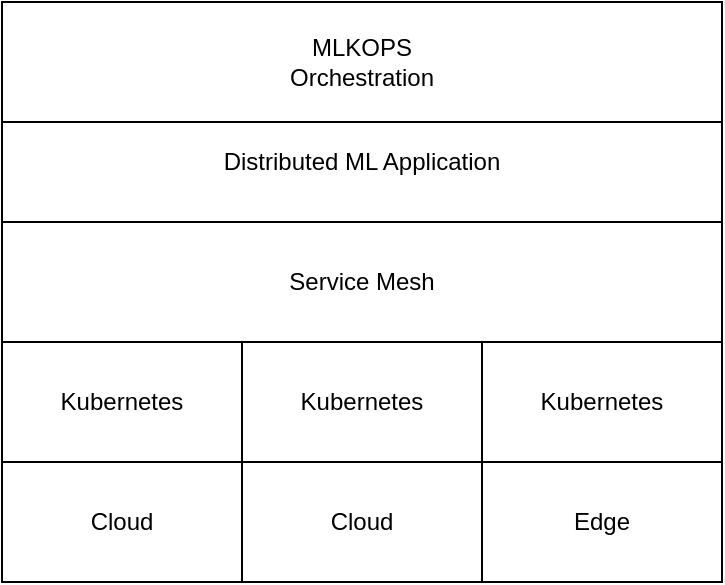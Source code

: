 <mxfile version="26.2.14" pages="5">
  <diagram name="Page-1" id="5u4faI47dpa0iYf8tD6q">
    <mxGraphModel grid="1" page="1" gridSize="10" guides="1" tooltips="1" connect="1" arrows="1" fold="1" pageScale="1" pageWidth="850" pageHeight="1100" math="0" shadow="0">
      <root>
        <mxCell id="0" />
        <mxCell id="1" parent="0" />
        <mxCell id="2iCTo8V3nfRKChW8rZRK-1" value="Edge" style="rounded=0;whiteSpace=wrap;html=1;" vertex="1" parent="1">
          <mxGeometry x="360" y="370" width="120" height="60" as="geometry" />
        </mxCell>
        <mxCell id="2iCTo8V3nfRKChW8rZRK-2" value="Cloud" style="rounded=0;whiteSpace=wrap;html=1;" vertex="1" parent="1">
          <mxGeometry x="240" y="370" width="120" height="60" as="geometry" />
        </mxCell>
        <mxCell id="2iCTo8V3nfRKChW8rZRK-3" value="Cloud" style="rounded=0;whiteSpace=wrap;html=1;" vertex="1" parent="1">
          <mxGeometry x="120" y="370" width="120" height="60" as="geometry" />
        </mxCell>
        <mxCell id="2iCTo8V3nfRKChW8rZRK-4" value="Kubernetes" style="rounded=0;whiteSpace=wrap;html=1;" vertex="1" parent="1">
          <mxGeometry x="120" y="310" width="120" height="60" as="geometry" />
        </mxCell>
        <mxCell id="2iCTo8V3nfRKChW8rZRK-5" value="Kubernetes" style="rounded=0;whiteSpace=wrap;html=1;" vertex="1" parent="1">
          <mxGeometry x="240" y="310" width="120" height="60" as="geometry" />
        </mxCell>
        <mxCell id="2iCTo8V3nfRKChW8rZRK-6" value="Kubernetes" style="rounded=0;whiteSpace=wrap;html=1;" vertex="1" parent="1">
          <mxGeometry x="360" y="310" width="120" height="60" as="geometry" />
        </mxCell>
        <mxCell id="2iCTo8V3nfRKChW8rZRK-7" value="Service Mesh" style="rounded=0;whiteSpace=wrap;html=1;" vertex="1" parent="1">
          <mxGeometry x="120" y="250" width="360" height="60" as="geometry" />
        </mxCell>
        <mxCell id="2iCTo8V3nfRKChW8rZRK-9" value="Distributed ML Application" style="rounded=0;whiteSpace=wrap;html=1;" vertex="1" parent="1">
          <mxGeometry x="120" y="190" width="360" height="60" as="geometry" />
        </mxCell>
        <mxCell id="2iCTo8V3nfRKChW8rZRK-10" value="MLKOPS&lt;div&gt;Orchestration&lt;/div&gt;" style="rounded=0;whiteSpace=wrap;html=1;" vertex="1" parent="1">
          <mxGeometry x="120" y="140" width="360" height="60" as="geometry" />
        </mxCell>
      </root>
    </mxGraphModel>
  </diagram>
  <diagram id="ps-PlwvAH0WBukMXUqDZ" name="Page-2">
    <mxGraphModel dx="1278" dy="1949" grid="1" gridSize="10" guides="1" tooltips="1" connect="1" arrows="1" fold="1" page="1" pageScale="1" pageWidth="850" pageHeight="1100" math="0" shadow="0">
      <root>
        <mxCell id="0" />
        <mxCell id="1" parent="0" />
        <mxCell id="x01qkzPRPjTBjPTjkm45-1" value="" style="rounded=1;whiteSpace=wrap;html=1;" parent="1" vertex="1">
          <mxGeometry x="277" y="334" width="493" height="355" as="geometry" />
        </mxCell>
        <mxCell id="x01qkzPRPjTBjPTjkm45-3" value="" style="rounded=0;whiteSpace=wrap;html=1;" parent="1" vertex="1">
          <mxGeometry x="457" y="479" width="293" height="172.8" as="geometry" />
        </mxCell>
        <mxCell id="x01qkzPRPjTBjPTjkm45-4" value="" style="shape=cylinder3;whiteSpace=wrap;html=1;boundedLbl=1;backgroundOutline=1;size=15;" parent="1" vertex="1">
          <mxGeometry x="340" y="571.4" width="60" height="110" as="geometry" />
        </mxCell>
        <mxCell id="x01qkzPRPjTBjPTjkm45-5" value="ETCD" style="text;html=1;align=center;verticalAlign=middle;whiteSpace=wrap;rounded=0;" parent="1" vertex="1">
          <mxGeometry x="341" y="594.4" width="60" height="30" as="geometry" />
        </mxCell>
        <mxCell id="x01qkzPRPjTBjPTjkm45-6" value="" style="aspect=fixed;sketch=0;html=1;dashed=0;whitespace=wrap;verticalLabelPosition=bottom;verticalAlign=top;fillColor=#2875E2;strokeColor=#ffffff;points=[[0.005,0.63,0],[0.1,0.2,0],[0.9,0.2,0],[0.5,0,0],[0.995,0.63,0],[0.72,0.99,0],[0.5,1,0],[0.28,0.99,0]];shape=mxgraph.kubernetes.icon2;prIcon=etcd" parent="1" vertex="1">
          <mxGeometry x="349" y="631.4" width="40" height="38.4" as="geometry" />
        </mxCell>
        <mxCell id="x01qkzPRPjTBjPTjkm45-15" value="" style="rounded=0;whiteSpace=wrap;html=1;" parent="1" vertex="1">
          <mxGeometry x="310" y="354" width="120" height="80" as="geometry" />
        </mxCell>
        <mxCell id="x01qkzPRPjTBjPTjkm45-18" value="" style="rounded=0;whiteSpace=wrap;html=1;" parent="1" vertex="1">
          <mxGeometry x="310" y="462" width="120" height="80" as="geometry" />
        </mxCell>
        <mxCell id="x01qkzPRPjTBjPTjkm45-19" value="" style="aspect=fixed;sketch=0;html=1;dashed=0;whitespace=wrap;verticalLabelPosition=bottom;verticalAlign=top;fillColor=#2875E2;strokeColor=#ffffff;points=[[0.005,0.63,0],[0.1,0.2,0],[0.9,0.2,0],[0.5,0,0],[0.995,0.63,0],[0.72,0.99,0],[0.5,1,0],[0.28,0.99,0]];shape=mxgraph.kubernetes.icon2;prIcon=c_m" parent="1" vertex="1">
          <mxGeometry x="342" y="491.5" width="50" height="48" as="geometry" />
        </mxCell>
        <mxCell id="x01qkzPRPjTBjPTjkm45-20" value="Kubernetes&lt;div&gt;Controller&lt;/div&gt;" style="text;html=1;align=center;verticalAlign=middle;whiteSpace=wrap;rounded=0;" parent="1" vertex="1">
          <mxGeometry x="337" y="465" width="60" height="30" as="geometry" />
        </mxCell>
        <mxCell id="x01qkzPRPjTBjPTjkm45-27" value="" style="endArrow=classic;startArrow=classic;html=1;rounded=0;exitX=0.5;exitY=0;exitDx=0;exitDy=0;exitPerimeter=0;entryX=0.5;entryY=1;entryDx=0;entryDy=0;" parent="1" source="x01qkzPRPjTBjPTjkm45-4" target="x01qkzPRPjTBjPTjkm45-18" edge="1">
          <mxGeometry width="50" height="50" relative="1" as="geometry">
            <mxPoint x="427" y="639" as="sourcePoint" />
            <mxPoint x="467" y="589" as="targetPoint" />
          </mxGeometry>
        </mxCell>
        <mxCell id="x01qkzPRPjTBjPTjkm45-35" value="&lt;b&gt;Edge 1&lt;/b&gt;" style="text;html=1;align=center;verticalAlign=middle;whiteSpace=wrap;rounded=0;" parent="1" vertex="1">
          <mxGeometry x="489.5" y="659" width="60" height="30" as="geometry" />
        </mxCell>
        <mxCell id="x01qkzPRPjTBjPTjkm45-61" value="MLKOPS Application" style="text;html=1;align=center;verticalAlign=middle;whiteSpace=wrap;rounded=0;" parent="1" vertex="1">
          <mxGeometry x="522" y="484" width="178" height="30" as="geometry" />
        </mxCell>
        <mxCell id="f_RbgCcwXJrIR1202kHq-1" value="" style="rounded=0;whiteSpace=wrap;html=1;" parent="1" vertex="1">
          <mxGeometry x="460" y="522" width="119" height="117" as="geometry" />
        </mxCell>
        <mxCell id="f_RbgCcwXJrIR1202kHq-2" value="" style="rounded=0;whiteSpace=wrap;html=1;" parent="1" vertex="1">
          <mxGeometry x="627" y="522" width="120" height="117" as="geometry" />
        </mxCell>
        <mxCell id="x01qkzPRPjTBjPTjkm45-29" value="" style="aspect=fixed;sketch=0;html=1;dashed=0;whitespace=wrap;verticalLabelPosition=bottom;verticalAlign=top;fillColor=#2875E2;strokeColor=#ffffff;points=[[0.005,0.63,0],[0.1,0.2,0],[0.9,0.2,0],[0.5,0,0],[0.995,0.63,0],[0.72,0.99,0],[0.5,1,0],[0.28,0.99,0]];shape=mxgraph.kubernetes.icon2;kubernetesLabel=1;prIcon=pod" parent="1" vertex="1">
          <mxGeometry x="697" y="590.4" width="50" height="48" as="geometry" />
        </mxCell>
        <mxCell id="f_RbgCcwXJrIR1202kHq-3" value="" style="aspect=fixed;sketch=0;html=1;dashed=0;whitespace=wrap;verticalLabelPosition=bottom;verticalAlign=top;fillColor=#2875E2;strokeColor=#ffffff;points=[[0.005,0.63,0],[0.1,0.2,0],[0.9,0.2,0],[0.5,0,0],[0.995,0.63,0],[0.72,0.99,0],[0.5,1,0],[0.28,0.99,0]];shape=mxgraph.kubernetes.icon2;kubernetesLabel=1;prIcon=pod" parent="1" vertex="1">
          <mxGeometry x="530" y="585.4" width="49" height="48" as="geometry" />
        </mxCell>
        <mxCell id="f_RbgCcwXJrIR1202kHq-4" value="MLKOPS&lt;br&gt;Sidecar&lt;br&gt;Proxy" style="text;html=1;align=center;verticalAlign=middle;whiteSpace=wrap;rounded=0;" parent="1" vertex="1">
          <mxGeometry x="657" y="527" width="60" height="44.5" as="geometry" />
        </mxCell>
        <mxCell id="f_RbgCcwXJrIR1202kHq-8" value="Anomaly Detection Application" style="text;html=1;align=center;verticalAlign=middle;whiteSpace=wrap;rounded=0;" parent="1" vertex="1">
          <mxGeometry x="471" y="529.4" width="87" height="30" as="geometry" />
        </mxCell>
        <mxCell id="f_RbgCcwXJrIR1202kHq-9" value="" style="endArrow=classic;startArrow=classic;html=1;rounded=0;exitX=1;exitY=0.5;exitDx=0;exitDy=0;entryX=0;entryY=0.5;entryDx=0;entryDy=0;" parent="1" source="f_RbgCcwXJrIR1202kHq-1" target="f_RbgCcwXJrIR1202kHq-2" edge="1">
          <mxGeometry width="50" height="50" relative="1" as="geometry">
            <mxPoint x="640" y="609" as="sourcePoint" />
            <mxPoint x="610" y="579" as="targetPoint" />
          </mxGeometry>
        </mxCell>
        <mxCell id="f_RbgCcwXJrIR1202kHq-10" value="" style="rounded=1;whiteSpace=wrap;html=1;" parent="1" vertex="1">
          <mxGeometry x="277" y="-150" width="1113" height="360" as="geometry" />
        </mxCell>
        <mxCell id="f_RbgCcwXJrIR1202kHq-11" value="" style="rounded=0;whiteSpace=wrap;html=1;" parent="1" vertex="1">
          <mxGeometry x="457" y="-30" width="293" height="162.8" as="geometry" />
        </mxCell>
        <mxCell id="f_RbgCcwXJrIR1202kHq-12" value="" style="shape=cylinder3;whiteSpace=wrap;html=1;boundedLbl=1;backgroundOutline=1;size=15;" parent="1" vertex="1">
          <mxGeometry x="337" y="93.4" width="60" height="110" as="geometry" />
        </mxCell>
        <mxCell id="f_RbgCcwXJrIR1202kHq-13" value="ETCD" style="text;html=1;align=center;verticalAlign=middle;whiteSpace=wrap;rounded=0;" parent="1" vertex="1">
          <mxGeometry x="337" y="118.4" width="60" height="30" as="geometry" />
        </mxCell>
        <mxCell id="f_RbgCcwXJrIR1202kHq-14" value="" style="aspect=fixed;sketch=0;html=1;dashed=0;whitespace=wrap;verticalLabelPosition=bottom;verticalAlign=top;fillColor=#2875E2;strokeColor=#ffffff;points=[[0.005,0.63,0],[0.1,0.2,0],[0.9,0.2,0],[0.5,0,0],[0.995,0.63,0],[0.72,0.99,0],[0.5,1,0],[0.28,0.99,0]];shape=mxgraph.kubernetes.icon2;prIcon=etcd" parent="1" vertex="1">
          <mxGeometry x="347" y="155.4" width="40" height="38.4" as="geometry" />
        </mxCell>
        <mxCell id="f_RbgCcwXJrIR1202kHq-16" value="" style="rounded=0;whiteSpace=wrap;html=1;" parent="1" vertex="1">
          <mxGeometry x="307" y="-15" width="120" height="80" as="geometry" />
        </mxCell>
        <mxCell id="f_RbgCcwXJrIR1202kHq-17" value="" style="aspect=fixed;sketch=0;html=1;dashed=0;whitespace=wrap;verticalLabelPosition=bottom;verticalAlign=top;fillColor=#2875E2;strokeColor=#ffffff;points=[[0.005,0.63,0],[0.1,0.2,0],[0.9,0.2,0],[0.5,0,0],[0.995,0.63,0],[0.72,0.99,0],[0.5,1,0],[0.28,0.99,0]];shape=mxgraph.kubernetes.icon2;prIcon=c_m" parent="1" vertex="1">
          <mxGeometry x="337" y="15" width="50" height="48" as="geometry" />
        </mxCell>
        <mxCell id="f_RbgCcwXJrIR1202kHq-18" value="Kubernetes&lt;div&gt;Controller&lt;/div&gt;" style="text;html=1;align=center;verticalAlign=middle;whiteSpace=wrap;rounded=0;" parent="1" vertex="1">
          <mxGeometry x="337" y="-12" width="60" height="30" as="geometry" />
        </mxCell>
        <mxCell id="f_RbgCcwXJrIR1202kHq-19" value="" style="endArrow=classic;startArrow=classic;html=1;rounded=0;exitX=0.5;exitY=0;exitDx=0;exitDy=0;exitPerimeter=0;entryX=0.5;entryY=1;entryDx=0;entryDy=0;" parent="1" source="f_RbgCcwXJrIR1202kHq-12" target="f_RbgCcwXJrIR1202kHq-16" edge="1">
          <mxGeometry width="50" height="50" relative="1" as="geometry">
            <mxPoint x="427" y="163" as="sourcePoint" />
            <mxPoint x="467" y="113" as="targetPoint" />
          </mxGeometry>
        </mxCell>
        <mxCell id="f_RbgCcwXJrIR1202kHq-20" value="&lt;b&gt;&lt;font style=&quot;font-size: 16px;&quot;&gt;Cloud&lt;/font&gt;&lt;/b&gt;" style="text;html=1;align=center;verticalAlign=middle;whiteSpace=wrap;rounded=0;" parent="1" vertex="1">
          <mxGeometry x="850" y="-150" width="60" height="30" as="geometry" />
        </mxCell>
        <mxCell id="f_RbgCcwXJrIR1202kHq-21" value="MLKOPS Application" style="text;html=1;align=center;verticalAlign=middle;whiteSpace=wrap;rounded=0;" parent="1" vertex="1">
          <mxGeometry x="522" y="-33" width="178" height="30" as="geometry" />
        </mxCell>
        <mxCell id="f_RbgCcwXJrIR1202kHq-22" value="" style="rounded=0;whiteSpace=wrap;html=1;" parent="1" vertex="1">
          <mxGeometry x="460" y="3" width="119" height="117" as="geometry" />
        </mxCell>
        <mxCell id="f_RbgCcwXJrIR1202kHq-23" value="" style="rounded=0;whiteSpace=wrap;html=1;" parent="1" vertex="1">
          <mxGeometry x="627" y="3" width="120" height="117" as="geometry" />
        </mxCell>
        <mxCell id="f_RbgCcwXJrIR1202kHq-24" value="" style="aspect=fixed;sketch=0;html=1;dashed=0;whitespace=wrap;verticalLabelPosition=bottom;verticalAlign=top;fillColor=#2875E2;strokeColor=#ffffff;points=[[0.005,0.63,0],[0.1,0.2,0],[0.9,0.2,0],[0.5,0,0],[0.995,0.63,0],[0.72,0.99,0],[0.5,1,0],[0.28,0.99,0]];shape=mxgraph.kubernetes.icon2;kubernetesLabel=1;prIcon=pod" parent="1" vertex="1">
          <mxGeometry x="697" y="71.4" width="50" height="48" as="geometry" />
        </mxCell>
        <mxCell id="f_RbgCcwXJrIR1202kHq-25" value="" style="aspect=fixed;sketch=0;html=1;dashed=0;whitespace=wrap;verticalLabelPosition=bottom;verticalAlign=top;fillColor=#2875E2;strokeColor=#ffffff;points=[[0.005,0.63,0],[0.1,0.2,0],[0.9,0.2,0],[0.5,0,0],[0.995,0.63,0],[0.72,0.99,0],[0.5,1,0],[0.28,0.99,0]];shape=mxgraph.kubernetes.icon2;kubernetesLabel=1;prIcon=pod" parent="1" vertex="1">
          <mxGeometry x="530" y="66.4" width="49" height="48" as="geometry" />
        </mxCell>
        <mxCell id="f_RbgCcwXJrIR1202kHq-26" value="MLKOPS&lt;br&gt;Sidecar&lt;br&gt;Proxy" style="text;html=1;align=center;verticalAlign=middle;whiteSpace=wrap;rounded=0;" parent="1" vertex="1">
          <mxGeometry x="657" y="8" width="60" height="42" as="geometry" />
        </mxCell>
        <mxCell id="f_RbgCcwXJrIR1202kHq-27" value="Anomaly Detection Application" style="text;html=1;align=center;verticalAlign=middle;whiteSpace=wrap;rounded=0;" parent="1" vertex="1">
          <mxGeometry x="471" y="10.4" width="87" height="30" as="geometry" />
        </mxCell>
        <mxCell id="f_RbgCcwXJrIR1202kHq-28" value="" style="endArrow=classic;startArrow=classic;html=1;rounded=0;exitX=1;exitY=0.5;exitDx=0;exitDy=0;entryX=0;entryY=0.5;entryDx=0;entryDy=0;" parent="1" source="f_RbgCcwXJrIR1202kHq-22" target="f_RbgCcwXJrIR1202kHq-23" edge="1">
          <mxGeometry width="50" height="50" relative="1" as="geometry">
            <mxPoint x="640" y="90" as="sourcePoint" />
            <mxPoint x="610" y="60" as="targetPoint" />
          </mxGeometry>
        </mxCell>
        <mxCell id="f_RbgCcwXJrIR1202kHq-29" value="" style="endArrow=classic;html=1;rounded=0;exitX=0.25;exitY=0;exitDx=0;exitDy=0;entryX=1;entryY=0.75;entryDx=0;entryDy=0;" parent="1" source="x01qkzPRPjTBjPTjkm45-3" target="x01qkzPRPjTBjPTjkm45-15" edge="1">
          <mxGeometry width="50" height="50" relative="1" as="geometry">
            <mxPoint x="680" y="484" as="sourcePoint" />
            <mxPoint x="730" y="434" as="targetPoint" />
            <Array as="points">
              <mxPoint x="530" y="414" />
            </Array>
          </mxGeometry>
        </mxCell>
        <mxCell id="f_RbgCcwXJrIR1202kHq-30" value="" style="endArrow=classic;html=1;rounded=0;exitX=1;exitY=0.25;exitDx=0;exitDy=0;entryX=0.5;entryY=0;entryDx=0;entryDy=0;" parent="1" source="x01qkzPRPjTBjPTjkm45-15" target="f_RbgCcwXJrIR1202kHq-2" edge="1">
          <mxGeometry width="50" height="50" relative="1" as="geometry">
            <mxPoint x="680" y="484" as="sourcePoint" />
            <mxPoint x="730" y="434" as="targetPoint" />
            <Array as="points">
              <mxPoint x="687" y="377" />
            </Array>
          </mxGeometry>
        </mxCell>
        <mxCell id="f_RbgCcwXJrIR1202kHq-31" value="" style="aspect=fixed;sketch=0;html=1;dashed=0;whitespace=wrap;verticalLabelPosition=bottom;verticalAlign=top;fillColor=#2875E2;strokeColor=#ffffff;points=[[0.005,0.63,0],[0.1,0.2,0],[0.9,0.2,0],[0.5,0,0],[0.995,0.63,0],[0.72,0.99,0],[0.5,1,0],[0.28,0.99,0]];shape=mxgraph.kubernetes.icon2;prIcon=c_m" parent="1" vertex="1">
          <mxGeometry x="342" y="386" width="50" height="48" as="geometry" />
        </mxCell>
        <mxCell id="f_RbgCcwXJrIR1202kHq-32" value="&lt;span style=&quot;color: rgb(0, 0, 0); font-family: Helvetica; font-size: 12px; font-style: normal; font-variant-ligatures: normal; font-variant-caps: normal; font-weight: 400; letter-spacing: normal; orphans: 2; text-align: center; text-indent: 0px; text-transform: none; widows: 2; word-spacing: 0px; -webkit-text-stroke-width: 0px; white-space: normal; background-color: rgb(251, 251, 251); text-decoration-thickness: initial; text-decoration-style: initial; text-decoration-color: initial; display: inline !important; float: none;&quot;&gt;MLKOPS Controller&lt;/span&gt;" style="text;whiteSpace=wrap;html=1;" parent="1" vertex="1">
          <mxGeometry x="338" y="354" width="58" height="40" as="geometry" />
        </mxCell>
        <mxCell id="f_RbgCcwXJrIR1202kHq-33" value="" style="rounded=0;whiteSpace=wrap;html=1;" parent="1" vertex="1">
          <mxGeometry x="307" y="-124" width="120" height="80" as="geometry" />
        </mxCell>
        <mxCell id="f_RbgCcwXJrIR1202kHq-34" value="" style="aspect=fixed;sketch=0;html=1;dashed=0;whitespace=wrap;verticalLabelPosition=bottom;verticalAlign=top;fillColor=#2875E2;strokeColor=#ffffff;points=[[0.005,0.63,0],[0.1,0.2,0],[0.9,0.2,0],[0.5,0,0],[0.995,0.63,0],[0.72,0.99,0],[0.5,1,0],[0.28,0.99,0]];shape=mxgraph.kubernetes.icon2;prIcon=c_m" parent="1" vertex="1">
          <mxGeometry x="339" y="-92" width="50" height="48" as="geometry" />
        </mxCell>
        <mxCell id="f_RbgCcwXJrIR1202kHq-35" value="&lt;span style=&quot;color: rgb(0, 0, 0); font-family: Helvetica; font-size: 12px; font-style: normal; font-variant-ligatures: normal; font-variant-caps: normal; font-weight: 400; letter-spacing: normal; orphans: 2; text-align: center; text-indent: 0px; text-transform: none; widows: 2; word-spacing: 0px; -webkit-text-stroke-width: 0px; white-space: normal; background-color: rgb(251, 251, 251); text-decoration-thickness: initial; text-decoration-style: initial; text-decoration-color: initial; display: inline !important; float: none;&quot;&gt;MLKOPS Controller&lt;/span&gt;" style="text;whiteSpace=wrap;html=1;" parent="1" vertex="1">
          <mxGeometry x="335" y="-124" width="58" height="40" as="geometry" />
        </mxCell>
        <mxCell id="f_RbgCcwXJrIR1202kHq-36" value="" style="endArrow=classic;startArrow=classic;html=1;rounded=0;entryX=0;entryY=0.5;entryDx=0;entryDy=0;exitX=0;exitY=0.5;exitDx=0;exitDy=0;fillColor=#fff2cc;strokeColor=#d6b656;strokeWidth=3;" parent="1" source="x01qkzPRPjTBjPTjkm45-15" target="f_RbgCcwXJrIR1202kHq-33" edge="1">
          <mxGeometry width="50" height="50" relative="1" as="geometry">
            <mxPoint x="390" y="110" as="sourcePoint" />
            <mxPoint x="440" y="60" as="targetPoint" />
            <Array as="points">
              <mxPoint x="250" y="394" />
              <mxPoint x="250" y="-84" />
            </Array>
          </mxGeometry>
        </mxCell>
        <mxCell id="f_RbgCcwXJrIR1202kHq-58" value="Ingress/Egress Gateway" style="rounded=1;whiteSpace=wrap;html=1;" parent="1" vertex="1">
          <mxGeometry x="668.5" y="180" width="330" height="60" as="geometry" />
        </mxCell>
        <mxCell id="f_RbgCcwXJrIR1202kHq-82" value="Ingress/Egress Gateway" style="rounded=1;whiteSpace=wrap;html=1;" parent="1" vertex="1">
          <mxGeometry x="607" y="304" width="160" height="60" as="geometry" />
        </mxCell>
        <mxCell id="f_RbgCcwXJrIR1202kHq-85" value="" style="endArrow=classic;startArrow=classic;html=1;rounded=0;exitX=0.75;exitY=0;exitDx=0;exitDy=0;entryX=0.25;entryY=1;entryDx=0;entryDy=0;strokeWidth=3;fillColor=#f8cecc;strokeColor=#b85450;" parent="1" source="f_RbgCcwXJrIR1202kHq-82" target="f_RbgCcwXJrIR1202kHq-58" edge="1">
          <mxGeometry width="50" height="50" relative="1" as="geometry">
            <mxPoint x="850" y="460" as="sourcePoint" />
            <mxPoint x="900" y="410" as="targetPoint" />
          </mxGeometry>
        </mxCell>
        <mxCell id="f_RbgCcwXJrIR1202kHq-86" value="" style="endArrow=classic;startArrow=classic;html=1;rounded=0;exitX=0.25;exitY=0;exitDx=0;exitDy=0;entryX=0.75;entryY=1;entryDx=0;entryDy=0;strokeWidth=3;fillColor=#f8cecc;strokeColor=#b85450;" parent="1" target="f_RbgCcwXJrIR1202kHq-58" edge="1">
          <mxGeometry width="50" height="50" relative="1" as="geometry">
            <mxPoint x="951" y="300" as="sourcePoint" />
            <mxPoint x="868" y="250" as="targetPoint" />
          </mxGeometry>
        </mxCell>
        <mxCell id="f_RbgCcwXJrIR1202kHq-87" value="" style="endArrow=classic;startArrow=classic;html=1;rounded=0;exitX=0.85;exitY=-0.024;exitDx=0;exitDy=0;entryX=0.75;entryY=1;entryDx=0;entryDy=0;fillColor=#f8cecc;strokeColor=#b85450;strokeWidth=3;exitPerimeter=0;" parent="1" source="f_RbgCcwXJrIR1202kHq-2" target="f_RbgCcwXJrIR1202kHq-82" edge="1">
          <mxGeometry width="50" height="50" relative="1" as="geometry">
            <mxPoint x="870" y="306.5" as="sourcePoint" />
            <mxPoint x="920" y="256.5" as="targetPoint" />
          </mxGeometry>
        </mxCell>
        <mxCell id="f_RbgCcwXJrIR1202kHq-90" value="" style="endArrow=classic;html=1;rounded=0;entryX=0.5;entryY=1;entryDx=0;entryDy=0;strokeWidth=3;fillColor=#f8cecc;strokeColor=#b85450;" parent="1" target="f_RbgCcwXJrIR1202kHq-23" edge="1">
          <mxGeometry width="50" height="50" relative="1" as="geometry">
            <mxPoint x="900" y="160" as="sourcePoint" />
            <mxPoint x="840" y="80" as="targetPoint" />
            <Array as="points">
              <mxPoint x="687" y="160" />
            </Array>
          </mxGeometry>
        </mxCell>
        <mxCell id="EF30EOmgKCJScrPARlns-1" value="" style="endArrow=classic;startArrow=classic;html=1;rounded=0;exitX=0.5;exitY=1;exitDx=0;exitDy=0;entryX=0.5;entryY=0;entryDx=0;entryDy=0;" parent="1" source="x01qkzPRPjTBjPTjkm45-15" target="x01qkzPRPjTBjPTjkm45-18" edge="1">
          <mxGeometry width="50" height="50" relative="1" as="geometry">
            <mxPoint x="620" y="506.5" as="sourcePoint" />
            <mxPoint x="670" y="456.5" as="targetPoint" />
          </mxGeometry>
        </mxCell>
        <mxCell id="EF30EOmgKCJScrPARlns-2" value="" style="endArrow=classic;startArrow=classic;html=1;rounded=0;entryX=0;entryY=0.75;entryDx=0;entryDy=0;exitX=0;exitY=0.5;exitDx=0;exitDy=0;exitPerimeter=0;" parent="1" source="x01qkzPRPjTBjPTjkm45-4" target="x01qkzPRPjTBjPTjkm45-15" edge="1">
          <mxGeometry width="50" height="50" relative="1" as="geometry">
            <mxPoint x="620" y="506.5" as="sourcePoint" />
            <mxPoint x="670" y="456.5" as="targetPoint" />
            <Array as="points">
              <mxPoint x="290" y="626.5" />
              <mxPoint x="290" y="416.5" />
            </Array>
          </mxGeometry>
        </mxCell>
        <mxCell id="EF30EOmgKCJScrPARlns-7" value="" style="rounded=0;whiteSpace=wrap;html=1;" parent="1" vertex="1">
          <mxGeometry x="770" y="-30" width="293" height="162.8" as="geometry" />
        </mxCell>
        <mxCell id="EF30EOmgKCJScrPARlns-8" value="MLKOPS Application" style="text;html=1;align=center;verticalAlign=middle;whiteSpace=wrap;rounded=0;" parent="1" vertex="1">
          <mxGeometry x="835" y="-33" width="178" height="30" as="geometry" />
        </mxCell>
        <mxCell id="EF30EOmgKCJScrPARlns-9" value="" style="rounded=0;whiteSpace=wrap;html=1;" parent="1" vertex="1">
          <mxGeometry x="773" y="3" width="119" height="117" as="geometry" />
        </mxCell>
        <mxCell id="EF30EOmgKCJScrPARlns-10" value="" style="rounded=0;whiteSpace=wrap;html=1;" parent="1" vertex="1">
          <mxGeometry x="940" y="3" width="120" height="117" as="geometry" />
        </mxCell>
        <mxCell id="EF30EOmgKCJScrPARlns-11" value="" style="aspect=fixed;sketch=0;html=1;dashed=0;whitespace=wrap;verticalLabelPosition=bottom;verticalAlign=top;fillColor=#2875E2;strokeColor=#ffffff;points=[[0.005,0.63,0],[0.1,0.2,0],[0.9,0.2,0],[0.5,0,0],[0.995,0.63,0],[0.72,0.99,0],[0.5,1,0],[0.28,0.99,0]];shape=mxgraph.kubernetes.icon2;kubernetesLabel=1;prIcon=pod" parent="1" vertex="1">
          <mxGeometry x="1010" y="71.4" width="50" height="48" as="geometry" />
        </mxCell>
        <mxCell id="EF30EOmgKCJScrPARlns-12" value="" style="aspect=fixed;sketch=0;html=1;dashed=0;whitespace=wrap;verticalLabelPosition=bottom;verticalAlign=top;fillColor=#2875E2;strokeColor=#ffffff;points=[[0.005,0.63,0],[0.1,0.2,0],[0.9,0.2,0],[0.5,0,0],[0.995,0.63,0],[0.72,0.99,0],[0.5,1,0],[0.28,0.99,0]];shape=mxgraph.kubernetes.icon2;kubernetesLabel=1;prIcon=pod" parent="1" vertex="1">
          <mxGeometry x="843" y="66.4" width="49" height="48" as="geometry" />
        </mxCell>
        <mxCell id="EF30EOmgKCJScrPARlns-13" value="MLKOPS&lt;br&gt;Sidecar&lt;br&gt;Proxy" style="text;html=1;align=center;verticalAlign=middle;whiteSpace=wrap;rounded=0;" parent="1" vertex="1">
          <mxGeometry x="970" y="8" width="60" height="42" as="geometry" />
        </mxCell>
        <mxCell id="EF30EOmgKCJScrPARlns-14" value="Anomaly Detection Application" style="text;html=1;align=center;verticalAlign=middle;whiteSpace=wrap;rounded=0;" parent="1" vertex="1">
          <mxGeometry x="784" y="10.4" width="87" height="30" as="geometry" />
        </mxCell>
        <mxCell id="EF30EOmgKCJScrPARlns-15" value="" style="endArrow=classic;startArrow=classic;html=1;rounded=0;exitX=1;exitY=0.5;exitDx=0;exitDy=0;entryX=0;entryY=0.5;entryDx=0;entryDy=0;" parent="1" source="EF30EOmgKCJScrPARlns-9" target="EF30EOmgKCJScrPARlns-10" edge="1">
          <mxGeometry width="50" height="50" relative="1" as="geometry">
            <mxPoint x="953" y="90" as="sourcePoint" />
            <mxPoint x="923" y="60" as="targetPoint" />
          </mxGeometry>
        </mxCell>
        <mxCell id="EF30EOmgKCJScrPARlns-17" value="" style="endArrow=classic;html=1;rounded=0;entryX=0.5;entryY=1;entryDx=0;entryDy=0;strokeWidth=3;fillColor=#f8cecc;strokeColor=#b85450;" parent="1" edge="1">
          <mxGeometry width="50" height="50" relative="1" as="geometry">
            <mxPoint x="1353" y="158" as="sourcePoint" />
            <mxPoint x="1353" y="118.0" as="targetPoint" />
          </mxGeometry>
        </mxCell>
        <mxCell id="f_RbgCcwXJrIR1202kHq-91" value="" style="endArrow=classic;html=1;rounded=0;entryX=0.5;entryY=1;entryDx=0;entryDy=0;strokeWidth=3;fillColor=#f8cecc;strokeColor=#b85450;" parent="1" edge="1">
          <mxGeometry width="50" height="50" relative="1" as="geometry">
            <mxPoint x="1020" y="160" as="sourcePoint" />
            <mxPoint x="1020" y="120.0" as="targetPoint" />
          </mxGeometry>
        </mxCell>
        <mxCell id="EF30EOmgKCJScrPARlns-19" value="" style="rounded=0;whiteSpace=wrap;html=1;" parent="1" vertex="1">
          <mxGeometry x="1080" y="-28.5" width="293" height="162.8" as="geometry" />
        </mxCell>
        <mxCell id="EF30EOmgKCJScrPARlns-20" value="MLKOPS Application" style="text;html=1;align=center;verticalAlign=middle;whiteSpace=wrap;rounded=0;" parent="1" vertex="1">
          <mxGeometry x="1145" y="-31.5" width="178" height="30" as="geometry" />
        </mxCell>
        <mxCell id="EF30EOmgKCJScrPARlns-21" value="" style="rounded=0;whiteSpace=wrap;html=1;" parent="1" vertex="1">
          <mxGeometry x="1083" y="4.5" width="119" height="117" as="geometry" />
        </mxCell>
        <mxCell id="EF30EOmgKCJScrPARlns-22" value="" style="rounded=0;whiteSpace=wrap;html=1;" parent="1" vertex="1">
          <mxGeometry x="1250" y="4.5" width="120" height="117" as="geometry" />
        </mxCell>
        <mxCell id="EF30EOmgKCJScrPARlns-23" value="" style="aspect=fixed;sketch=0;html=1;dashed=0;whitespace=wrap;verticalLabelPosition=bottom;verticalAlign=top;fillColor=#2875E2;strokeColor=#ffffff;points=[[0.005,0.63,0],[0.1,0.2,0],[0.9,0.2,0],[0.5,0,0],[0.995,0.63,0],[0.72,0.99,0],[0.5,1,0],[0.28,0.99,0]];shape=mxgraph.kubernetes.icon2;kubernetesLabel=1;prIcon=pod" parent="1" vertex="1">
          <mxGeometry x="1320" y="72.9" width="50" height="48" as="geometry" />
        </mxCell>
        <mxCell id="EF30EOmgKCJScrPARlns-24" value="" style="aspect=fixed;sketch=0;html=1;dashed=0;whitespace=wrap;verticalLabelPosition=bottom;verticalAlign=top;fillColor=#2875E2;strokeColor=#ffffff;points=[[0.005,0.63,0],[0.1,0.2,0],[0.9,0.2,0],[0.5,0,0],[0.995,0.63,0],[0.72,0.99,0],[0.5,1,0],[0.28,0.99,0]];shape=mxgraph.kubernetes.icon2;kubernetesLabel=1;prIcon=pod" parent="1" vertex="1">
          <mxGeometry x="1153" y="67.9" width="49" height="48" as="geometry" />
        </mxCell>
        <mxCell id="EF30EOmgKCJScrPARlns-25" value="MLKOPS&lt;br&gt;Sidecar&lt;br&gt;Proxy" style="text;html=1;align=center;verticalAlign=middle;whiteSpace=wrap;rounded=0;" parent="1" vertex="1">
          <mxGeometry x="1280" y="9.5" width="60" height="42" as="geometry" />
        </mxCell>
        <mxCell id="EF30EOmgKCJScrPARlns-26" value="Anomaly Detection Application" style="text;html=1;align=center;verticalAlign=middle;whiteSpace=wrap;rounded=0;" parent="1" vertex="1">
          <mxGeometry x="1094" y="11.9" width="87" height="30" as="geometry" />
        </mxCell>
        <mxCell id="EF30EOmgKCJScrPARlns-27" value="" style="endArrow=classic;startArrow=classic;html=1;rounded=0;exitX=1;exitY=0.5;exitDx=0;exitDy=0;entryX=0;entryY=0.5;entryDx=0;entryDy=0;" parent="1" source="EF30EOmgKCJScrPARlns-21" target="EF30EOmgKCJScrPARlns-22" edge="1">
          <mxGeometry width="50" height="50" relative="1" as="geometry">
            <mxPoint x="1263" y="91.5" as="sourcePoint" />
            <mxPoint x="1233" y="61.5" as="targetPoint" />
          </mxGeometry>
        </mxCell>
        <mxCell id="f_RbgCcwXJrIR1202kHq-88" value="" style="endArrow=classic;startArrow=classic;html=1;rounded=0;exitX=0.5;exitY=0;exitDx=0;exitDy=0;entryX=0.5;entryY=1;entryDx=0;entryDy=0;fillColor=#f8cecc;strokeColor=#b85450;strokeWidth=3;" parent="1" source="f_RbgCcwXJrIR1202kHq-58" edge="1">
          <mxGeometry width="50" height="50" relative="1" as="geometry">
            <mxPoint x="950" y="100" as="sourcePoint" />
            <mxPoint x="1354" y="120.0" as="targetPoint" />
            <Array as="points">
              <mxPoint x="834" y="160" />
              <mxPoint x="1354" y="160" />
            </Array>
          </mxGeometry>
        </mxCell>
        <mxCell id="EF30EOmgKCJScrPARlns-28" value="" style="endArrow=classic;startArrow=classic;html=1;rounded=0;exitX=0.5;exitY=1;exitDx=0;exitDy=0;entryX=0.5;entryY=0;entryDx=0;entryDy=0;" parent="1" source="f_RbgCcwXJrIR1202kHq-33" target="f_RbgCcwXJrIR1202kHq-16" edge="1">
          <mxGeometry width="50" height="50" relative="1" as="geometry">
            <mxPoint x="740" y="198" as="sourcePoint" />
            <mxPoint x="790" y="148" as="targetPoint" />
          </mxGeometry>
        </mxCell>
        <mxCell id="EF30EOmgKCJScrPARlns-29" value="" style="endArrow=classic;startArrow=classic;html=1;rounded=0;exitX=1;exitY=0.75;exitDx=0;exitDy=0;entryX=0;entryY=0.25;entryDx=0;entryDy=0;" parent="1" source="x01qkzPRPjTBjPTjkm45-18" target="x01qkzPRPjTBjPTjkm45-3" edge="1">
          <mxGeometry width="50" height="50" relative="1" as="geometry">
            <mxPoint x="850" y="304" as="sourcePoint" />
            <mxPoint x="900" y="254" as="targetPoint" />
          </mxGeometry>
        </mxCell>
        <mxCell id="HCr3pYGeTDL8dEYtXB8U-1" value="" style="endArrow=classic;html=1;rounded=0;exitX=1;exitY=0.25;exitDx=0;exitDy=0;entryX=0.75;entryY=0;entryDx=0;entryDy=0;dashed=1;" parent="1" edge="1">
          <mxGeometry width="50" height="50" relative="1" as="geometry">
            <mxPoint x="427" y="-103" as="sourcePoint" />
            <mxPoint x="1340" y="5.5" as="targetPoint" />
            <Array as="points">
              <mxPoint x="1340" y="-109" />
            </Array>
          </mxGeometry>
        </mxCell>
        <mxCell id="HCr3pYGeTDL8dEYtXB8U-2" value="" style="endArrow=classic;html=1;rounded=0;exitX=0.5;exitY=0;exitDx=0;exitDy=0;" parent="1" source="EF30EOmgKCJScrPARlns-22" target="f_RbgCcwXJrIR1202kHq-33" edge="1">
          <mxGeometry width="50" height="50" relative="1" as="geometry">
            <mxPoint x="870" y="110" as="sourcePoint" />
            <mxPoint x="920" y="60" as="targetPoint" />
            <Array as="points">
              <mxPoint x="1310" y="-84" />
            </Array>
          </mxGeometry>
        </mxCell>
        <mxCell id="HCr3pYGeTDL8dEYtXB8U-3" value="" style="endArrow=classic;html=1;rounded=0;entryX=0.75;entryY=0;entryDx=0;entryDy=0;dashed=1;" parent="1" target="EF30EOmgKCJScrPARlns-10" edge="1">
          <mxGeometry width="50" height="50" relative="1" as="geometry">
            <mxPoint x="1030" y="-100" as="sourcePoint" />
            <mxPoint x="1033" y="-110" as="targetPoint" />
          </mxGeometry>
        </mxCell>
        <mxCell id="HCr3pYGeTDL8dEYtXB8U-4" value="" style="endArrow=classic;html=1;rounded=0;entryX=0.75;entryY=0;entryDx=0;entryDy=0;dashed=1;" parent="1" edge="1">
          <mxGeometry width="50" height="50" relative="1" as="geometry">
            <mxPoint x="716.05" y="-98.5" as="sourcePoint" />
            <mxPoint x="716.05" y="4.5" as="targetPoint" />
          </mxGeometry>
        </mxCell>
        <mxCell id="HCr3pYGeTDL8dEYtXB8U-12" value="" style="endArrow=none;html=1;rounded=0;exitX=0.5;exitY=0;exitDx=0;exitDy=0;" parent="1" source="f_RbgCcwXJrIR1202kHq-23" edge="1">
          <mxGeometry width="50" height="50" relative="1" as="geometry">
            <mxPoint x="870" y="110" as="sourcePoint" />
            <mxPoint x="687" y="-80" as="targetPoint" />
          </mxGeometry>
        </mxCell>
        <mxCell id="HCr3pYGeTDL8dEYtXB8U-13" value="" style="endArrow=none;html=1;rounded=0;exitX=0.5;exitY=0;exitDx=0;exitDy=0;" parent="1" edge="1">
          <mxGeometry width="50" height="50" relative="1" as="geometry">
            <mxPoint x="1001" y="1" as="sourcePoint" />
            <mxPoint x="1001" y="-82" as="targetPoint" />
          </mxGeometry>
        </mxCell>
        <mxCell id="HCr3pYGeTDL8dEYtXB8U-14" value="" style="rounded=1;whiteSpace=wrap;html=1;shadow=0;direction=east;" parent="1" vertex="1">
          <mxGeometry x="892" y="326.4" width="493" height="355" as="geometry" />
        </mxCell>
        <mxCell id="HCr3pYGeTDL8dEYtXB8U-15" value="" style="rounded=0;whiteSpace=wrap;html=1;shadow=0;direction=east;" parent="1" vertex="1">
          <mxGeometry x="903" y="484.8" width="293" height="172.8" as="geometry" />
        </mxCell>
        <mxCell id="HCr3pYGeTDL8dEYtXB8U-16" value="" style="shape=cylinder3;whiteSpace=wrap;html=1;boundedLbl=1;backgroundOutline=1;size=15;shadow=0;direction=east;" parent="1" vertex="1">
          <mxGeometry x="1261" y="558.5" width="60" height="110" as="geometry" />
        </mxCell>
        <mxCell id="HCr3pYGeTDL8dEYtXB8U-17" value="ETCD" style="text;html=1;align=center;verticalAlign=middle;whiteSpace=wrap;rounded=0;shadow=0;direction=east;" parent="1" vertex="1">
          <mxGeometry x="1262" y="581.5" width="60" height="30" as="geometry" />
        </mxCell>
        <mxCell id="HCr3pYGeTDL8dEYtXB8U-18" value="" style="aspect=fixed;html=1;dashed=0;whitespace=wrap;verticalLabelPosition=bottom;verticalAlign=top;fillColor=#2875E2;strokeColor=#ffffff;points=[[0.005,0.63,0],[0.1,0.2,0],[0.9,0.2,0],[0.5,0,0],[0.995,0.63,0],[0.72,0.99,0],[0.5,1,0],[0.28,0.99,0]];shape=mxgraph.kubernetes.icon2;prIcon=etcd;shadow=0;direction=east;" parent="1" vertex="1">
          <mxGeometry x="1270" y="618.5" width="40" height="38.4" as="geometry" />
        </mxCell>
        <mxCell id="HCr3pYGeTDL8dEYtXB8U-19" value="" style="rounded=0;whiteSpace=wrap;html=1;shadow=0;direction=east;" parent="1" vertex="1">
          <mxGeometry x="1231" y="341.1" width="120" height="80" as="geometry" />
        </mxCell>
        <mxCell id="HCr3pYGeTDL8dEYtXB8U-20" value="" style="rounded=0;whiteSpace=wrap;html=1;shadow=0;direction=east;" parent="1" vertex="1">
          <mxGeometry x="1231" y="449.1" width="120" height="80" as="geometry" />
        </mxCell>
        <mxCell id="HCr3pYGeTDL8dEYtXB8U-21" value="" style="aspect=fixed;html=1;dashed=0;whitespace=wrap;verticalLabelPosition=bottom;verticalAlign=top;fillColor=#2875E2;strokeColor=#ffffff;points=[[0.005,0.63,0],[0.1,0.2,0],[0.9,0.2,0],[0.5,0,0],[0.995,0.63,0],[0.72,0.99,0],[0.5,1,0],[0.28,0.99,0]];shape=mxgraph.kubernetes.icon2;prIcon=c_m;shadow=0;direction=east;" parent="1" vertex="1">
          <mxGeometry x="1263" y="478.6" width="50" height="48" as="geometry" />
        </mxCell>
        <mxCell id="HCr3pYGeTDL8dEYtXB8U-22" value="Kubernetes&lt;div&gt;Controller&lt;/div&gt;" style="text;html=1;align=center;verticalAlign=middle;whiteSpace=wrap;rounded=0;shadow=0;direction=east;" parent="1" vertex="1">
          <mxGeometry x="1258" y="452.1" width="60" height="30" as="geometry" />
        </mxCell>
        <mxCell id="HCr3pYGeTDL8dEYtXB8U-23" value="" style="endArrow=classic;startArrow=classic;html=1;rounded=0;exitX=0.5;exitY=0;exitDx=0;exitDy=0;entryX=0.5;entryY=1;entryDx=0;entryDy=0;shadow=0;exitPerimeter=0;" parent="1" source="HCr3pYGeTDL8dEYtXB8U-16" target="HCr3pYGeTDL8dEYtXB8U-20" edge="1">
          <mxGeometry width="50" height="50" relative="1" as="geometry">
            <mxPoint x="1348" y="626.1" as="sourcePoint" />
            <mxPoint x="1388" y="576.1" as="targetPoint" />
          </mxGeometry>
        </mxCell>
        <mxCell id="HCr3pYGeTDL8dEYtXB8U-24" value="&lt;b&gt;&lt;font style=&quot;font-size: 16px;&quot;&gt;Edge 2&lt;/font&gt;&lt;/b&gt;" style="text;html=1;align=center;verticalAlign=middle;whiteSpace=wrap;rounded=0;shadow=0;direction=east;" parent="1" vertex="1">
          <mxGeometry x="1133" y="651.4" width="60" height="30" as="geometry" />
        </mxCell>
        <mxCell id="HCr3pYGeTDL8dEYtXB8U-25" value="MLKOPS Application" style="text;html=1;align=center;verticalAlign=middle;whiteSpace=wrap;rounded=0;shadow=0;direction=east;" parent="1" vertex="1">
          <mxGeometry x="968" y="489.8" width="178" height="30" as="geometry" />
        </mxCell>
        <mxCell id="HCr3pYGeTDL8dEYtXB8U-26" value="" style="rounded=0;whiteSpace=wrap;html=1;shadow=0;direction=east;" parent="1" vertex="1">
          <mxGeometry x="906" y="527.8" width="119" height="117" as="geometry" />
        </mxCell>
        <mxCell id="HCr3pYGeTDL8dEYtXB8U-27" value="" style="rounded=0;whiteSpace=wrap;html=1;shadow=0;direction=east;" parent="1" vertex="1">
          <mxGeometry x="1073" y="527.8" width="120" height="117" as="geometry" />
        </mxCell>
        <mxCell id="HCr3pYGeTDL8dEYtXB8U-28" value="" style="aspect=fixed;html=1;dashed=0;whitespace=wrap;verticalLabelPosition=bottom;verticalAlign=top;fillColor=#2875E2;strokeColor=#ffffff;points=[[0.005,0.63,0],[0.1,0.2,0],[0.9,0.2,0],[0.5,0,0],[0.995,0.63,0],[0.72,0.99,0],[0.5,1,0],[0.28,0.99,0]];shape=mxgraph.kubernetes.icon2;kubernetesLabel=1;prIcon=pod;shadow=0;direction=east;" parent="1" vertex="1">
          <mxGeometry x="1143" y="596.2" width="50" height="48" as="geometry" />
        </mxCell>
        <mxCell id="HCr3pYGeTDL8dEYtXB8U-29" value="" style="aspect=fixed;html=1;dashed=0;whitespace=wrap;verticalLabelPosition=bottom;verticalAlign=top;fillColor=#2875E2;strokeColor=#ffffff;points=[[0.005,0.63,0],[0.1,0.2,0],[0.9,0.2,0],[0.5,0,0],[0.995,0.63,0],[0.72,0.99,0],[0.5,1,0],[0.28,0.99,0]];shape=mxgraph.kubernetes.icon2;kubernetesLabel=1;prIcon=pod;shadow=0;direction=east;" parent="1" vertex="1">
          <mxGeometry x="976" y="591.2" width="49" height="48" as="geometry" />
        </mxCell>
        <mxCell id="HCr3pYGeTDL8dEYtXB8U-30" value="MLKOPS&lt;br&gt;Sidecar&lt;br&gt;Proxy" style="text;html=1;align=center;verticalAlign=middle;whiteSpace=wrap;rounded=0;shadow=0;direction=east;" parent="1" vertex="1">
          <mxGeometry x="1103" y="532.8" width="60" height="44.5" as="geometry" />
        </mxCell>
        <mxCell id="HCr3pYGeTDL8dEYtXB8U-31" value="Anomaly Detection Application" style="text;html=1;align=center;verticalAlign=middle;whiteSpace=wrap;rounded=0;shadow=0;direction=east;" parent="1" vertex="1">
          <mxGeometry x="917" y="535.2" width="87" height="30" as="geometry" />
        </mxCell>
        <mxCell id="HCr3pYGeTDL8dEYtXB8U-32" value="" style="endArrow=classic;startArrow=classic;html=1;rounded=0;exitX=1;exitY=0.5;exitDx=0;exitDy=0;entryX=0;entryY=0.5;entryDx=0;entryDy=0;shadow=0;" parent="1" source="HCr3pYGeTDL8dEYtXB8U-26" target="HCr3pYGeTDL8dEYtXB8U-27" edge="1">
          <mxGeometry width="50" height="50" relative="1" as="geometry">
            <mxPoint x="1086" y="614.8" as="sourcePoint" />
            <mxPoint x="1056" y="584.8" as="targetPoint" />
          </mxGeometry>
        </mxCell>
        <mxCell id="HCr3pYGeTDL8dEYtXB8U-33" value="" style="endArrow=classic;html=1;rounded=0;exitX=0.25;exitY=0;exitDx=0;exitDy=0;shadow=0;entryX=0;entryY=0.75;entryDx=0;entryDy=0;" parent="1" source="HCr3pYGeTDL8dEYtXB8U-15" target="HCr3pYGeTDL8dEYtXB8U-19" edge="1">
          <mxGeometry width="50" height="50" relative="1" as="geometry">
            <mxPoint x="1126" y="489.8" as="sourcePoint" />
            <mxPoint x="1261" y="427.4" as="targetPoint" />
            <Array as="points">
              <mxPoint x="976" y="401.4" />
            </Array>
          </mxGeometry>
        </mxCell>
        <mxCell id="HCr3pYGeTDL8dEYtXB8U-34" value="" style="endArrow=classic;html=1;rounded=0;entryX=0.5;entryY=0;entryDx=0;entryDy=0;shadow=0;exitX=0;exitY=0.25;exitDx=0;exitDy=0;" parent="1" source="HCr3pYGeTDL8dEYtXB8U-19" target="HCr3pYGeTDL8dEYtXB8U-27" edge="1">
          <mxGeometry width="50" height="50" relative="1" as="geometry">
            <mxPoint x="1261" y="383.4" as="sourcePoint" />
            <mxPoint x="1176" y="439.8" as="targetPoint" />
            <Array as="points">
              <mxPoint x="1131" y="363.4" />
            </Array>
          </mxGeometry>
        </mxCell>
        <mxCell id="HCr3pYGeTDL8dEYtXB8U-35" value="" style="aspect=fixed;html=1;dashed=0;whitespace=wrap;verticalLabelPosition=bottom;verticalAlign=top;fillColor=#2875E2;strokeColor=#ffffff;points=[[0.005,0.63,0],[0.1,0.2,0],[0.9,0.2,0],[0.5,0,0],[0.995,0.63,0],[0.72,0.99,0],[0.5,1,0],[0.28,0.99,0]];shape=mxgraph.kubernetes.icon2;prIcon=c_m;shadow=0;direction=east;" parent="1" vertex="1">
          <mxGeometry x="1263" y="373.1" width="50" height="48" as="geometry" />
        </mxCell>
        <mxCell id="HCr3pYGeTDL8dEYtXB8U-36" value="&lt;span style=&quot;color: rgb(0, 0, 0); font-family: Helvetica; font-size: 12px; font-style: normal; font-variant-ligatures: normal; font-variant-caps: normal; font-weight: 400; letter-spacing: normal; orphans: 2; text-align: center; text-indent: 0px; text-transform: none; widows: 2; word-spacing: 0px; -webkit-text-stroke-width: 0px; white-space: normal; background-color: rgb(251, 251, 251); text-decoration-thickness: initial; text-decoration-style: initial; text-decoration-color: initial; display: inline !important; float: none;&quot;&gt;MLKOPS Controller&lt;/span&gt;" style="text;whiteSpace=wrap;html=1;shadow=0;direction=east;" parent="1" vertex="1">
          <mxGeometry x="1259" y="341.1" width="58" height="40" as="geometry" />
        </mxCell>
        <mxCell id="HCr3pYGeTDL8dEYtXB8U-37" value="Ingress/Egress Gateway" style="rounded=1;whiteSpace=wrap;html=1;shadow=0;direction=east;" parent="1" vertex="1">
          <mxGeometry x="903" y="299.4" width="160" height="60" as="geometry" />
        </mxCell>
        <mxCell id="HCr3pYGeTDL8dEYtXB8U-38" value="" style="endArrow=classic;startArrow=classic;html=1;rounded=0;exitX=0.85;exitY=-0.024;exitDx=0;exitDy=0;entryX=0.75;entryY=1;entryDx=0;entryDy=0;fillColor=#f8cecc;strokeColor=#b85450;strokeWidth=3;shadow=0;exitPerimeter=0;" parent="1" source="HCr3pYGeTDL8dEYtXB8U-27" target="HCr3pYGeTDL8dEYtXB8U-37" edge="1">
          <mxGeometry width="50" height="50" relative="1" as="geometry">
            <mxPoint x="1316" y="312.3" as="sourcePoint" />
            <mxPoint x="1173" y="369.8" as="targetPoint" />
          </mxGeometry>
        </mxCell>
        <mxCell id="HCr3pYGeTDL8dEYtXB8U-39" value="" style="endArrow=classic;startArrow=classic;html=1;rounded=0;exitX=0.5;exitY=1;exitDx=0;exitDy=0;entryX=0.5;entryY=0;entryDx=0;entryDy=0;shadow=0;" parent="1" source="HCr3pYGeTDL8dEYtXB8U-19" target="HCr3pYGeTDL8dEYtXB8U-20" edge="1">
          <mxGeometry width="50" height="50" relative="1" as="geometry">
            <mxPoint x="1541" y="493.6" as="sourcePoint" />
            <mxPoint x="1591" y="443.6" as="targetPoint" />
          </mxGeometry>
        </mxCell>
        <mxCell id="HCr3pYGeTDL8dEYtXB8U-40" value="" style="endArrow=classic;startArrow=classic;html=1;rounded=0;entryX=1;entryY=0.75;entryDx=0;entryDy=0;exitX=1;exitY=0.5;exitDx=0;exitDy=0;shadow=0;exitPerimeter=0;" parent="1" source="HCr3pYGeTDL8dEYtXB8U-16" target="HCr3pYGeTDL8dEYtXB8U-19" edge="1">
          <mxGeometry width="50" height="50" relative="1" as="geometry">
            <mxPoint x="1552" y="493.6" as="sourcePoint" />
            <mxPoint x="1602" y="443.6" as="targetPoint" />
            <Array as="points">
              <mxPoint x="1371" y="613.4" />
              <mxPoint x="1371" y="403.4" />
            </Array>
          </mxGeometry>
        </mxCell>
        <mxCell id="HCr3pYGeTDL8dEYtXB8U-41" value="" style="endArrow=classic;startArrow=classic;html=1;rounded=0;exitX=0;exitY=0.75;exitDx=0;exitDy=0;entryX=1;entryY=0.25;entryDx=0;entryDy=0;shadow=0;" parent="1" source="HCr3pYGeTDL8dEYtXB8U-20" target="HCr3pYGeTDL8dEYtXB8U-15" edge="1">
          <mxGeometry width="50" height="50" relative="1" as="geometry">
            <mxPoint x="1296" y="309.8" as="sourcePoint" />
            <mxPoint x="1346" y="259.8" as="targetPoint" />
          </mxGeometry>
        </mxCell>
      </root>
    </mxGraphModel>
  </diagram>
  <diagram id="k40uujJeXGSOIWzxmhFG" name="Pagina-3">
    <mxGraphModel dx="1278" dy="2018" grid="1" gridSize="10" guides="1" tooltips="1" connect="1" arrows="1" fold="1" page="1" pageScale="1" pageWidth="827" pageHeight="1169" math="0" shadow="0">
      <root>
        <mxCell id="0" />
        <mxCell id="1" parent="0" />
        <mxCell id="8lUe4tizyEMZ4WDg3sNl-1" value="" style="rounded=1;whiteSpace=wrap;html=1;fontFamily=Computer Modern Serif;fontSource=https%3A%2F%2Fcdn.jsdelivr.net%2Fgh%2Fbitmaks%2Fcm-web-fonts%40latest%2Ffonts.css;" parent="1" vertex="1">
          <mxGeometry x="277" y="334" width="493" height="355" as="geometry" />
        </mxCell>
        <mxCell id="8lUe4tizyEMZ4WDg3sNl-2" value="" style="rounded=0;whiteSpace=wrap;html=1;fontFamily=Computer Modern Serif;fontSource=https%3A%2F%2Fcdn.jsdelivr.net%2Fgh%2Fbitmaks%2Fcm-web-fonts%40latest%2Ffonts.css;" parent="1" vertex="1">
          <mxGeometry x="457" y="479" width="293" height="172.8" as="geometry" />
        </mxCell>
        <mxCell id="8lUe4tizyEMZ4WDg3sNl-3" value="" style="shape=cylinder3;whiteSpace=wrap;html=1;boundedLbl=1;backgroundOutline=1;size=15;fontFamily=Computer Modern Serif;fontSource=https%3A%2F%2Fcdn.jsdelivr.net%2Fgh%2Fbitmaks%2Fcm-web-fonts%40latest%2Ffonts.css;" parent="1" vertex="1">
          <mxGeometry x="340" y="571.4" width="60" height="110" as="geometry" />
        </mxCell>
        <mxCell id="8lUe4tizyEMZ4WDg3sNl-4" value="ETCD" style="text;html=1;align=center;verticalAlign=middle;whiteSpace=wrap;rounded=0;fontFamily=Computer Modern Serif;fontSource=https%3A%2F%2Fcdn.jsdelivr.net%2Fgh%2Fbitmaks%2Fcm-web-fonts%40latest%2Ffonts.css;" parent="1" vertex="1">
          <mxGeometry x="341" y="594.4" width="60" height="30" as="geometry" />
        </mxCell>
        <mxCell id="8lUe4tizyEMZ4WDg3sNl-5" value="" style="aspect=fixed;sketch=0;html=1;dashed=0;whitespace=wrap;verticalLabelPosition=bottom;verticalAlign=top;fillColor=#2875E2;strokeColor=#ffffff;points=[[0.005,0.63,0],[0.1,0.2,0],[0.9,0.2,0],[0.5,0,0],[0.995,0.63,0],[0.72,0.99,0],[0.5,1,0],[0.28,0.99,0]];shape=mxgraph.kubernetes.icon2;prIcon=etcd;fontFamily=Computer Modern Serif;fontSource=https%3A%2F%2Fcdn.jsdelivr.net%2Fgh%2Fbitmaks%2Fcm-web-fonts%40latest%2Ffonts.css;" parent="1" vertex="1">
          <mxGeometry x="349" y="631.4" width="40" height="38.4" as="geometry" />
        </mxCell>
        <mxCell id="8lUe4tizyEMZ4WDg3sNl-6" value="" style="rounded=0;whiteSpace=wrap;html=1;fontFamily=Computer Modern Serif;fontSource=https%3A%2F%2Fcdn.jsdelivr.net%2Fgh%2Fbitmaks%2Fcm-web-fonts%40latest%2Ffonts.css;" parent="1" vertex="1">
          <mxGeometry x="310" y="354" width="120" height="80" as="geometry" />
        </mxCell>
        <mxCell id="8lUe4tizyEMZ4WDg3sNl-7" value="" style="rounded=0;whiteSpace=wrap;html=1;fontFamily=Computer Modern Serif;fontSource=https%3A%2F%2Fcdn.jsdelivr.net%2Fgh%2Fbitmaks%2Fcm-web-fonts%40latest%2Ffonts.css;" parent="1" vertex="1">
          <mxGeometry x="310" y="462" width="120" height="80" as="geometry" />
        </mxCell>
        <mxCell id="8lUe4tizyEMZ4WDg3sNl-8" value="" style="aspect=fixed;sketch=0;html=1;dashed=0;whitespace=wrap;verticalLabelPosition=bottom;verticalAlign=top;fillColor=#2875E2;strokeColor=#ffffff;points=[[0.005,0.63,0],[0.1,0.2,0],[0.9,0.2,0],[0.5,0,0],[0.995,0.63,0],[0.72,0.99,0],[0.5,1,0],[0.28,0.99,0]];shape=mxgraph.kubernetes.icon2;prIcon=c_m;fontFamily=Computer Modern Serif;fontSource=https%3A%2F%2Fcdn.jsdelivr.net%2Fgh%2Fbitmaks%2Fcm-web-fonts%40latest%2Ffonts.css;" parent="1" vertex="1">
          <mxGeometry x="342" y="491.5" width="50" height="48" as="geometry" />
        </mxCell>
        <mxCell id="8lUe4tizyEMZ4WDg3sNl-9" value="Kubernetes&lt;div&gt;Controller&lt;/div&gt;" style="text;html=1;align=center;verticalAlign=middle;whiteSpace=wrap;rounded=0;fontFamily=Computer Modern Serif;fontSource=https%3A%2F%2Fcdn.jsdelivr.net%2Fgh%2Fbitmaks%2Fcm-web-fonts%40latest%2Ffonts.css;" parent="1" vertex="1">
          <mxGeometry x="337" y="465" width="60" height="30" as="geometry" />
        </mxCell>
        <mxCell id="8lUe4tizyEMZ4WDg3sNl-10" value="" style="endArrow=classic;startArrow=classic;html=1;rounded=0;exitX=0.5;exitY=0;exitDx=0;exitDy=0;exitPerimeter=0;entryX=0.5;entryY=1;entryDx=0;entryDy=0;fontFamily=Computer Modern Serif;fontSource=https%3A%2F%2Fcdn.jsdelivr.net%2Fgh%2Fbitmaks%2Fcm-web-fonts%40latest%2Ffonts.css;" parent="1" source="8lUe4tizyEMZ4WDg3sNl-3" target="8lUe4tizyEMZ4WDg3sNl-7" edge="1">
          <mxGeometry width="50" height="50" relative="1" as="geometry">
            <mxPoint x="427" y="639" as="sourcePoint" />
            <mxPoint x="467" y="589" as="targetPoint" />
          </mxGeometry>
        </mxCell>
        <mxCell id="8lUe4tizyEMZ4WDg3sNl-11" value="&lt;b&gt;Edge 1&lt;/b&gt;" style="text;html=1;align=center;verticalAlign=middle;whiteSpace=wrap;rounded=0;fontFamily=Computer Modern Serif;fontSource=https%3A%2F%2Fcdn.jsdelivr.net%2Fgh%2Fbitmaks%2Fcm-web-fonts%40latest%2Ffonts.css;" parent="1" vertex="1">
          <mxGeometry x="489.5" y="659" width="60" height="30" as="geometry" />
        </mxCell>
        <mxCell id="8lUe4tizyEMZ4WDg3sNl-12" value="MLKOPS Application" style="text;html=1;align=center;verticalAlign=middle;whiteSpace=wrap;rounded=0;fontFamily=Computer Modern Serif;fontSource=https%3A%2F%2Fcdn.jsdelivr.net%2Fgh%2Fbitmaks%2Fcm-web-fonts%40latest%2Ffonts.css;" parent="1" vertex="1">
          <mxGeometry x="522" y="484" width="178" height="30" as="geometry" />
        </mxCell>
        <mxCell id="8lUe4tizyEMZ4WDg3sNl-13" value="" style="rounded=0;whiteSpace=wrap;html=1;fontFamily=Computer Modern Serif;fontSource=https%3A%2F%2Fcdn.jsdelivr.net%2Fgh%2Fbitmaks%2Fcm-web-fonts%40latest%2Ffonts.css;" parent="1" vertex="1">
          <mxGeometry x="460" y="522" width="119" height="117" as="geometry" />
        </mxCell>
        <mxCell id="8lUe4tizyEMZ4WDg3sNl-14" value="" style="rounded=0;whiteSpace=wrap;html=1;fontFamily=Computer Modern Serif;fontSource=https%3A%2F%2Fcdn.jsdelivr.net%2Fgh%2Fbitmaks%2Fcm-web-fonts%40latest%2Ffonts.css;" parent="1" vertex="1">
          <mxGeometry x="627" y="522" width="120" height="117" as="geometry" />
        </mxCell>
        <mxCell id="8lUe4tizyEMZ4WDg3sNl-15" value="" style="aspect=fixed;sketch=0;html=1;dashed=0;whitespace=wrap;verticalLabelPosition=bottom;verticalAlign=top;fillColor=#2875E2;strokeColor=#ffffff;points=[[0.005,0.63,0],[0.1,0.2,0],[0.9,0.2,0],[0.5,0,0],[0.995,0.63,0],[0.72,0.99,0],[0.5,1,0],[0.28,0.99,0]];shape=mxgraph.kubernetes.icon2;kubernetesLabel=1;prIcon=pod;fontFamily=Computer Modern Serif;fontSource=https%3A%2F%2Fcdn.jsdelivr.net%2Fgh%2Fbitmaks%2Fcm-web-fonts%40latest%2Ffonts.css;" parent="1" vertex="1">
          <mxGeometry x="697" y="590.4" width="50" height="48" as="geometry" />
        </mxCell>
        <mxCell id="8lUe4tizyEMZ4WDg3sNl-16" value="" style="aspect=fixed;sketch=0;html=1;dashed=0;whitespace=wrap;verticalLabelPosition=bottom;verticalAlign=top;fillColor=#2875E2;strokeColor=#ffffff;points=[[0.005,0.63,0],[0.1,0.2,0],[0.9,0.2,0],[0.5,0,0],[0.995,0.63,0],[0.72,0.99,0],[0.5,1,0],[0.28,0.99,0]];shape=mxgraph.kubernetes.icon2;kubernetesLabel=1;prIcon=pod;fontFamily=Computer Modern Serif;fontSource=https%3A%2F%2Fcdn.jsdelivr.net%2Fgh%2Fbitmaks%2Fcm-web-fonts%40latest%2Ffonts.css;" parent="1" vertex="1">
          <mxGeometry x="530" y="585.4" width="49" height="48" as="geometry" />
        </mxCell>
        <mxCell id="8lUe4tizyEMZ4WDg3sNl-17" value="MLKOPS&lt;br&gt;Sidecar&lt;br&gt;Proxy" style="text;html=1;align=center;verticalAlign=middle;whiteSpace=wrap;rounded=0;fontFamily=Computer Modern Serif;fontSource=https%3A%2F%2Fcdn.jsdelivr.net%2Fgh%2Fbitmaks%2Fcm-web-fonts%40latest%2Ffonts.css;" parent="1" vertex="1">
          <mxGeometry x="657" y="527" width="60" height="44.5" as="geometry" />
        </mxCell>
        <mxCell id="8lUe4tizyEMZ4WDg3sNl-18" value="Anomaly Detection Application" style="text;html=1;align=center;verticalAlign=middle;whiteSpace=wrap;rounded=0;fontFamily=Computer Modern Serif;fontSource=https%3A%2F%2Fcdn.jsdelivr.net%2Fgh%2Fbitmaks%2Fcm-web-fonts%40latest%2Ffonts.css;" parent="1" vertex="1">
          <mxGeometry x="471" y="529.4" width="87" height="30" as="geometry" />
        </mxCell>
        <mxCell id="8lUe4tizyEMZ4WDg3sNl-19" value="" style="endArrow=classic;startArrow=classic;html=1;rounded=0;exitX=1;exitY=0.5;exitDx=0;exitDy=0;entryX=0;entryY=0.5;entryDx=0;entryDy=0;fontFamily=Computer Modern Serif;fontSource=https%3A%2F%2Fcdn.jsdelivr.net%2Fgh%2Fbitmaks%2Fcm-web-fonts%40latest%2Ffonts.css;" parent="1" source="8lUe4tizyEMZ4WDg3sNl-13" target="8lUe4tizyEMZ4WDg3sNl-14" edge="1">
          <mxGeometry width="50" height="50" relative="1" as="geometry">
            <mxPoint x="640" y="609" as="sourcePoint" />
            <mxPoint x="610" y="579" as="targetPoint" />
          </mxGeometry>
        </mxCell>
        <mxCell id="8lUe4tizyEMZ4WDg3sNl-20" value="" style="rounded=1;whiteSpace=wrap;html=1;fontFamily=Computer Modern Serif;fontSource=https%3A%2F%2Fcdn.jsdelivr.net%2Fgh%2Fbitmaks%2Fcm-web-fonts%40latest%2Ffonts.css;" parent="1" vertex="1">
          <mxGeometry x="277" y="-150" width="1113" height="360" as="geometry" />
        </mxCell>
        <mxCell id="8lUe4tizyEMZ4WDg3sNl-21" value="" style="rounded=0;whiteSpace=wrap;html=1;fontFamily=Computer Modern Serif;fontSource=https%3A%2F%2Fcdn.jsdelivr.net%2Fgh%2Fbitmaks%2Fcm-web-fonts%40latest%2Ffonts.css;" parent="1" vertex="1">
          <mxGeometry x="457" y="-30" width="293" height="162.8" as="geometry" />
        </mxCell>
        <mxCell id="8lUe4tizyEMZ4WDg3sNl-22" value="" style="shape=cylinder3;whiteSpace=wrap;html=1;boundedLbl=1;backgroundOutline=1;size=15;fontFamily=Computer Modern Serif;fontSource=https%3A%2F%2Fcdn.jsdelivr.net%2Fgh%2Fbitmaks%2Fcm-web-fonts%40latest%2Ffonts.css;" parent="1" vertex="1">
          <mxGeometry x="337" y="93.4" width="60" height="110" as="geometry" />
        </mxCell>
        <mxCell id="8lUe4tizyEMZ4WDg3sNl-23" value="ETCD" style="text;html=1;align=center;verticalAlign=middle;whiteSpace=wrap;rounded=0;fontFamily=Computer Modern Serif;fontSource=https%3A%2F%2Fcdn.jsdelivr.net%2Fgh%2Fbitmaks%2Fcm-web-fonts%40latest%2Ffonts.css;" parent="1" vertex="1">
          <mxGeometry x="337" y="118.4" width="60" height="30" as="geometry" />
        </mxCell>
        <mxCell id="8lUe4tizyEMZ4WDg3sNl-24" value="" style="aspect=fixed;sketch=0;html=1;dashed=0;whitespace=wrap;verticalLabelPosition=bottom;verticalAlign=top;fillColor=#2875E2;strokeColor=#ffffff;points=[[0.005,0.63,0],[0.1,0.2,0],[0.9,0.2,0],[0.5,0,0],[0.995,0.63,0],[0.72,0.99,0],[0.5,1,0],[0.28,0.99,0]];shape=mxgraph.kubernetes.icon2;prIcon=etcd;fontFamily=Computer Modern Serif;fontSource=https%3A%2F%2Fcdn.jsdelivr.net%2Fgh%2Fbitmaks%2Fcm-web-fonts%40latest%2Ffonts.css;" parent="1" vertex="1">
          <mxGeometry x="347" y="155.4" width="40" height="38.4" as="geometry" />
        </mxCell>
        <mxCell id="8lUe4tizyEMZ4WDg3sNl-25" value="" style="rounded=0;whiteSpace=wrap;html=1;fontFamily=Computer Modern Serif;fontSource=https%3A%2F%2Fcdn.jsdelivr.net%2Fgh%2Fbitmaks%2Fcm-web-fonts%40latest%2Ffonts.css;" parent="1" vertex="1">
          <mxGeometry x="307" y="-15" width="120" height="80" as="geometry" />
        </mxCell>
        <mxCell id="8lUe4tizyEMZ4WDg3sNl-26" value="" style="aspect=fixed;sketch=0;html=1;dashed=0;whitespace=wrap;verticalLabelPosition=bottom;verticalAlign=top;fillColor=#2875E2;strokeColor=#ffffff;points=[[0.005,0.63,0],[0.1,0.2,0],[0.9,0.2,0],[0.5,0,0],[0.995,0.63,0],[0.72,0.99,0],[0.5,1,0],[0.28,0.99,0]];shape=mxgraph.kubernetes.icon2;prIcon=c_m;fontFamily=Computer Modern Serif;fontSource=https%3A%2F%2Fcdn.jsdelivr.net%2Fgh%2Fbitmaks%2Fcm-web-fonts%40latest%2Ffonts.css;" parent="1" vertex="1">
          <mxGeometry x="337" y="15" width="50" height="48" as="geometry" />
        </mxCell>
        <mxCell id="8lUe4tizyEMZ4WDg3sNl-27" value="Kubernetes&lt;div&gt;Controller&lt;/div&gt;" style="text;html=1;align=center;verticalAlign=middle;whiteSpace=wrap;rounded=0;fontFamily=Computer Modern Serif;fontSource=https%3A%2F%2Fcdn.jsdelivr.net%2Fgh%2Fbitmaks%2Fcm-web-fonts%40latest%2Ffonts.css;" parent="1" vertex="1">
          <mxGeometry x="337" y="-12" width="60" height="30" as="geometry" />
        </mxCell>
        <mxCell id="8lUe4tizyEMZ4WDg3sNl-28" value="" style="endArrow=classic;startArrow=classic;html=1;rounded=0;exitX=0.5;exitY=0;exitDx=0;exitDy=0;exitPerimeter=0;entryX=0.5;entryY=1;entryDx=0;entryDy=0;fontFamily=Computer Modern Serif;fontSource=https%3A%2F%2Fcdn.jsdelivr.net%2Fgh%2Fbitmaks%2Fcm-web-fonts%40latest%2Ffonts.css;" parent="1" source="8lUe4tizyEMZ4WDg3sNl-22" target="8lUe4tizyEMZ4WDg3sNl-25" edge="1">
          <mxGeometry width="50" height="50" relative="1" as="geometry">
            <mxPoint x="427" y="163" as="sourcePoint" />
            <mxPoint x="467" y="113" as="targetPoint" />
          </mxGeometry>
        </mxCell>
        <mxCell id="8lUe4tizyEMZ4WDg3sNl-29" value="&lt;b&gt;&lt;font style=&quot;font-size: 16px;&quot;&gt;Cloud&lt;/font&gt;&lt;/b&gt;" style="text;html=1;align=center;verticalAlign=middle;whiteSpace=wrap;rounded=0;fontFamily=Computer Modern Serif;fontSource=https%3A%2F%2Fcdn.jsdelivr.net%2Fgh%2Fbitmaks%2Fcm-web-fonts%40latest%2Ffonts.css;" parent="1" vertex="1">
          <mxGeometry x="850" y="-150" width="60" height="30" as="geometry" />
        </mxCell>
        <mxCell id="8lUe4tizyEMZ4WDg3sNl-30" value="MLKOPS Application" style="text;html=1;align=center;verticalAlign=middle;whiteSpace=wrap;rounded=0;fontFamily=Computer Modern Serif;fontSource=https%3A%2F%2Fcdn.jsdelivr.net%2Fgh%2Fbitmaks%2Fcm-web-fonts%40latest%2Ffonts.css;" parent="1" vertex="1">
          <mxGeometry x="522" y="-33" width="178" height="30" as="geometry" />
        </mxCell>
        <mxCell id="8lUe4tizyEMZ4WDg3sNl-31" value="" style="rounded=0;whiteSpace=wrap;html=1;fontFamily=Computer Modern Serif;fontSource=https%3A%2F%2Fcdn.jsdelivr.net%2Fgh%2Fbitmaks%2Fcm-web-fonts%40latest%2Ffonts.css;" parent="1" vertex="1">
          <mxGeometry x="460" y="3" width="119" height="80" as="geometry" />
        </mxCell>
        <mxCell id="8lUe4tizyEMZ4WDg3sNl-32" value="" style="rounded=0;whiteSpace=wrap;html=1;fontFamily=Computer Modern Serif;fontSource=https%3A%2F%2Fcdn.jsdelivr.net%2Fgh%2Fbitmaks%2Fcm-web-fonts%40latest%2Ffonts.css;" parent="1" vertex="1">
          <mxGeometry x="627" y="3" width="120" height="80" as="geometry" />
        </mxCell>
        <mxCell id="8lUe4tizyEMZ4WDg3sNl-33" value="" style="aspect=fixed;sketch=0;html=1;dashed=0;whitespace=wrap;verticalLabelPosition=bottom;verticalAlign=top;fillColor=#2875E2;strokeColor=#ffffff;points=[[0.005,0.63,0],[0.1,0.2,0],[0.9,0.2,0],[0.5,0,0],[0.995,0.63,0],[0.72,0.99,0],[0.5,1,0],[0.28,0.99,0]];shape=mxgraph.kubernetes.icon2;kubernetesLabel=1;prIcon=pod;fontFamily=Computer Modern Serif;fontSource=https%3A%2F%2Fcdn.jsdelivr.net%2Fgh%2Fbitmaks%2Fcm-web-fonts%40latest%2Ffonts.css;" parent="1" vertex="1">
          <mxGeometry x="697" y="35.0" width="50" height="48" as="geometry" />
        </mxCell>
        <mxCell id="8lUe4tizyEMZ4WDg3sNl-34" value="" style="aspect=fixed;sketch=0;html=1;dashed=0;whitespace=wrap;verticalLabelPosition=bottom;verticalAlign=top;fillColor=#2875E2;strokeColor=#ffffff;points=[[0.005,0.63,0],[0.1,0.2,0],[0.9,0.2,0],[0.5,0,0],[0.995,0.63,0],[0.72,0.99,0],[0.5,1,0],[0.28,0.99,0]];shape=mxgraph.kubernetes.icon2;kubernetesLabel=1;prIcon=pod;fontFamily=Computer Modern Serif;fontSource=https%3A%2F%2Fcdn.jsdelivr.net%2Fgh%2Fbitmaks%2Fcm-web-fonts%40latest%2Ffonts.css;" parent="1" vertex="1">
          <mxGeometry x="530" y="35.0" width="49" height="48" as="geometry" />
        </mxCell>
        <mxCell id="8lUe4tizyEMZ4WDg3sNl-35" value="MLKOPS&lt;br&gt;Sidecar&lt;br&gt;Proxy" style="text;html=1;align=center;verticalAlign=middle;whiteSpace=wrap;rounded=0;fontFamily=Computer Modern Serif;fontSource=https%3A%2F%2Fcdn.jsdelivr.net%2Fgh%2Fbitmaks%2Fcm-web-fonts%40latest%2Ffonts.css;" parent="1" vertex="1">
          <mxGeometry x="657" y="8" width="60" height="42" as="geometry" />
        </mxCell>
        <mxCell id="8lUe4tizyEMZ4WDg3sNl-36" value="Anomaly Detection Application" style="text;html=1;align=center;verticalAlign=middle;whiteSpace=wrap;rounded=0;fontFamily=Computer Modern Serif;fontSource=https%3A%2F%2Fcdn.jsdelivr.net%2Fgh%2Fbitmaks%2Fcm-web-fonts%40latest%2Ffonts.css;" parent="1" vertex="1">
          <mxGeometry x="457" y="10.4" width="87" height="30" as="geometry" />
        </mxCell>
        <mxCell id="8lUe4tizyEMZ4WDg3sNl-37" value="" style="endArrow=classic;startArrow=classic;html=1;rounded=0;exitX=1;exitY=0.5;exitDx=0;exitDy=0;entryX=0;entryY=0.5;entryDx=0;entryDy=0;fontFamily=Computer Modern Serif;fontSource=https%3A%2F%2Fcdn.jsdelivr.net%2Fgh%2Fbitmaks%2Fcm-web-fonts%40latest%2Ffonts.css;" parent="1" source="8lUe4tizyEMZ4WDg3sNl-31" target="8lUe4tizyEMZ4WDg3sNl-32" edge="1">
          <mxGeometry width="50" height="50" relative="1" as="geometry">
            <mxPoint x="640" y="90" as="sourcePoint" />
            <mxPoint x="610" y="60" as="targetPoint" />
          </mxGeometry>
        </mxCell>
        <mxCell id="8lUe4tizyEMZ4WDg3sNl-38" value="" style="endArrow=classic;html=1;rounded=0;exitX=0.25;exitY=0;exitDx=0;exitDy=0;entryX=1;entryY=0.75;entryDx=0;entryDy=0;fontFamily=Computer Modern Serif;fontSource=https%3A%2F%2Fcdn.jsdelivr.net%2Fgh%2Fbitmaks%2Fcm-web-fonts%40latest%2Ffonts.css;" parent="1" source="8lUe4tizyEMZ4WDg3sNl-2" target="8lUe4tizyEMZ4WDg3sNl-6" edge="1">
          <mxGeometry width="50" height="50" relative="1" as="geometry">
            <mxPoint x="680" y="484" as="sourcePoint" />
            <mxPoint x="730" y="434" as="targetPoint" />
            <Array as="points">
              <mxPoint x="530" y="414" />
            </Array>
          </mxGeometry>
        </mxCell>
        <mxCell id="8lUe4tizyEMZ4WDg3sNl-39" value="" style="endArrow=classic;html=1;rounded=0;exitX=1;exitY=0.25;exitDx=0;exitDy=0;entryX=0.5;entryY=0;entryDx=0;entryDy=0;fontFamily=Computer Modern Serif;fontSource=https%3A%2F%2Fcdn.jsdelivr.net%2Fgh%2Fbitmaks%2Fcm-web-fonts%40latest%2Ffonts.css;" parent="1" source="8lUe4tizyEMZ4WDg3sNl-6" target="8lUe4tizyEMZ4WDg3sNl-14" edge="1">
          <mxGeometry width="50" height="50" relative="1" as="geometry">
            <mxPoint x="680" y="484" as="sourcePoint" />
            <mxPoint x="730" y="434" as="targetPoint" />
            <Array as="points">
              <mxPoint x="687" y="377" />
            </Array>
          </mxGeometry>
        </mxCell>
        <mxCell id="8lUe4tizyEMZ4WDg3sNl-40" value="" style="aspect=fixed;sketch=0;html=1;dashed=0;whitespace=wrap;verticalLabelPosition=bottom;verticalAlign=top;fillColor=#2875E2;strokeColor=#ffffff;points=[[0.005,0.63,0],[0.1,0.2,0],[0.9,0.2,0],[0.5,0,0],[0.995,0.63,0],[0.72,0.99,0],[0.5,1,0],[0.28,0.99,0]];shape=mxgraph.kubernetes.icon2;prIcon=c_m;fontFamily=Computer Modern Serif;fontSource=https%3A%2F%2Fcdn.jsdelivr.net%2Fgh%2Fbitmaks%2Fcm-web-fonts%40latest%2Ffonts.css;" parent="1" vertex="1">
          <mxGeometry x="342" y="386" width="50" height="48" as="geometry" />
        </mxCell>
        <mxCell id="8lUe4tizyEMZ4WDg3sNl-41" value="&lt;span style=&quot;color: rgb(0, 0, 0); font-size: 12px; font-style: normal; font-variant-ligatures: normal; font-variant-caps: normal; font-weight: 400; letter-spacing: normal; orphans: 2; text-align: center; text-indent: 0px; text-transform: none; widows: 2; word-spacing: 0px; -webkit-text-stroke-width: 0px; white-space: normal; background-color: rgb(251, 251, 251); text-decoration-thickness: initial; text-decoration-style: initial; text-decoration-color: initial; float: none; display: inline !important;&quot;&gt;MLKOPS Controller&lt;/span&gt;" style="text;whiteSpace=wrap;html=1;fontFamily=Computer Modern Serif;fontSource=https%3A%2F%2Fcdn.jsdelivr.net%2Fgh%2Fbitmaks%2Fcm-web-fonts%40latest%2Ffonts.css;" parent="1" vertex="1">
          <mxGeometry x="338" y="354" width="58" height="40" as="geometry" />
        </mxCell>
        <mxCell id="8lUe4tizyEMZ4WDg3sNl-42" value="" style="rounded=0;whiteSpace=wrap;html=1;fontFamily=Computer Modern Serif;fontSource=https%3A%2F%2Fcdn.jsdelivr.net%2Fgh%2Fbitmaks%2Fcm-web-fonts%40latest%2Ffonts.css;" parent="1" vertex="1">
          <mxGeometry x="307" y="-124" width="120" height="80" as="geometry" />
        </mxCell>
        <mxCell id="8lUe4tizyEMZ4WDg3sNl-43" value="" style="aspect=fixed;sketch=0;html=1;dashed=0;whitespace=wrap;verticalLabelPosition=bottom;verticalAlign=top;fillColor=#2875E2;strokeColor=#ffffff;points=[[0.005,0.63,0],[0.1,0.2,0],[0.9,0.2,0],[0.5,0,0],[0.995,0.63,0],[0.72,0.99,0],[0.5,1,0],[0.28,0.99,0]];shape=mxgraph.kubernetes.icon2;prIcon=c_m;fontFamily=Computer Modern Serif;fontSource=https%3A%2F%2Fcdn.jsdelivr.net%2Fgh%2Fbitmaks%2Fcm-web-fonts%40latest%2Ffonts.css;" parent="1" vertex="1">
          <mxGeometry x="339" y="-92" width="50" height="48" as="geometry" />
        </mxCell>
        <mxCell id="8lUe4tizyEMZ4WDg3sNl-44" value="&lt;span style=&quot;color: rgb(0, 0, 0); font-size: 12px; font-style: normal; font-variant-ligatures: normal; font-variant-caps: normal; font-weight: 400; letter-spacing: normal; orphans: 2; text-align: center; text-indent: 0px; text-transform: none; widows: 2; word-spacing: 0px; -webkit-text-stroke-width: 0px; white-space: normal; background-color: rgb(251, 251, 251); text-decoration-thickness: initial; text-decoration-style: initial; text-decoration-color: initial; float: none; display: inline !important;&quot;&gt;MLKOPS Controller&lt;/span&gt;" style="text;whiteSpace=wrap;html=1;fontFamily=Computer Modern Serif;fontSource=https%3A%2F%2Fcdn.jsdelivr.net%2Fgh%2Fbitmaks%2Fcm-web-fonts%40latest%2Ffonts.css;" parent="1" vertex="1">
          <mxGeometry x="335" y="-124" width="58" height="40" as="geometry" />
        </mxCell>
        <mxCell id="8lUe4tizyEMZ4WDg3sNl-45" value="" style="endArrow=classic;startArrow=classic;html=1;rounded=0;entryX=0;entryY=0.5;entryDx=0;entryDy=0;exitX=0;exitY=0.5;exitDx=0;exitDy=0;fillColor=#fff2cc;strokeColor=#d6b656;strokeWidth=3;fontFamily=Computer Modern Serif;fontSource=https%3A%2F%2Fcdn.jsdelivr.net%2Fgh%2Fbitmaks%2Fcm-web-fonts%40latest%2Ffonts.css;" parent="1" source="8lUe4tizyEMZ4WDg3sNl-6" target="8lUe4tizyEMZ4WDg3sNl-42" edge="1">
          <mxGeometry width="50" height="50" relative="1" as="geometry">
            <mxPoint x="390" y="110" as="sourcePoint" />
            <mxPoint x="440" y="60" as="targetPoint" />
            <Array as="points">
              <mxPoint x="250" y="394" />
              <mxPoint x="250" y="-84" />
            </Array>
          </mxGeometry>
        </mxCell>
        <mxCell id="8lUe4tizyEMZ4WDg3sNl-46" value="Ingress/Egress Gateway" style="rounded=1;whiteSpace=wrap;html=1;fontFamily=Computer Modern Serif;fontSource=https%3A%2F%2Fcdn.jsdelivr.net%2Fgh%2Fbitmaks%2Fcm-web-fonts%40latest%2Ffonts.css;" parent="1" vertex="1">
          <mxGeometry x="668.5" y="180" width="330" height="60" as="geometry" />
        </mxCell>
        <mxCell id="8lUe4tizyEMZ4WDg3sNl-47" value="Ingress/Egress Gateway" style="rounded=1;whiteSpace=wrap;html=1;fontFamily=Computer Modern Serif;fontSource=https%3A%2F%2Fcdn.jsdelivr.net%2Fgh%2Fbitmaks%2Fcm-web-fonts%40latest%2Ffonts.css;" parent="1" vertex="1">
          <mxGeometry x="607" y="304" width="160" height="60" as="geometry" />
        </mxCell>
        <mxCell id="8lUe4tizyEMZ4WDg3sNl-48" value="" style="endArrow=classic;startArrow=classic;html=1;rounded=0;exitX=0.75;exitY=0;exitDx=0;exitDy=0;entryX=0.25;entryY=1;entryDx=0;entryDy=0;strokeWidth=3;fillColor=#f8cecc;strokeColor=#b85450;fontFamily=Computer Modern Serif;fontSource=https%3A%2F%2Fcdn.jsdelivr.net%2Fgh%2Fbitmaks%2Fcm-web-fonts%40latest%2Ffonts.css;" parent="1" source="8lUe4tizyEMZ4WDg3sNl-47" target="8lUe4tizyEMZ4WDg3sNl-46" edge="1">
          <mxGeometry width="50" height="50" relative="1" as="geometry">
            <mxPoint x="850" y="460" as="sourcePoint" />
            <mxPoint x="900" y="410" as="targetPoint" />
          </mxGeometry>
        </mxCell>
        <mxCell id="8lUe4tizyEMZ4WDg3sNl-49" value="" style="endArrow=classic;startArrow=classic;html=1;rounded=0;exitX=0.25;exitY=0;exitDx=0;exitDy=0;entryX=0.75;entryY=1;entryDx=0;entryDy=0;strokeWidth=3;fillColor=#f8cecc;strokeColor=#b85450;fontFamily=Computer Modern Serif;fontSource=https%3A%2F%2Fcdn.jsdelivr.net%2Fgh%2Fbitmaks%2Fcm-web-fonts%40latest%2Ffonts.css;" parent="1" target="8lUe4tizyEMZ4WDg3sNl-46" edge="1">
          <mxGeometry width="50" height="50" relative="1" as="geometry">
            <mxPoint x="951" y="300" as="sourcePoint" />
            <mxPoint x="868" y="250" as="targetPoint" />
          </mxGeometry>
        </mxCell>
        <mxCell id="8lUe4tizyEMZ4WDg3sNl-50" value="" style="endArrow=classic;startArrow=classic;html=1;rounded=0;exitX=0.85;exitY=-0.024;exitDx=0;exitDy=0;entryX=0.75;entryY=1;entryDx=0;entryDy=0;fillColor=#f8cecc;strokeColor=#b85450;strokeWidth=3;exitPerimeter=0;fontFamily=Computer Modern Serif;fontSource=https%3A%2F%2Fcdn.jsdelivr.net%2Fgh%2Fbitmaks%2Fcm-web-fonts%40latest%2Ffonts.css;" parent="1" source="8lUe4tizyEMZ4WDg3sNl-14" target="8lUe4tizyEMZ4WDg3sNl-47" edge="1">
          <mxGeometry width="50" height="50" relative="1" as="geometry">
            <mxPoint x="870" y="306.5" as="sourcePoint" />
            <mxPoint x="920" y="256.5" as="targetPoint" />
          </mxGeometry>
        </mxCell>
        <mxCell id="8lUe4tizyEMZ4WDg3sNl-51" value="" style="endArrow=classic;html=1;rounded=0;entryX=0.5;entryY=1;entryDx=0;entryDy=0;strokeWidth=3;fillColor=#f8cecc;strokeColor=#b85450;fontFamily=Computer Modern Serif;fontSource=https%3A%2F%2Fcdn.jsdelivr.net%2Fgh%2Fbitmaks%2Fcm-web-fonts%40latest%2Ffonts.css;" parent="1" target="8lUe4tizyEMZ4WDg3sNl-32" edge="1">
          <mxGeometry width="50" height="50" relative="1" as="geometry">
            <mxPoint x="900" y="160" as="sourcePoint" />
            <mxPoint x="840" y="80" as="targetPoint" />
            <Array as="points">
              <mxPoint x="687" y="160" />
            </Array>
          </mxGeometry>
        </mxCell>
        <mxCell id="8lUe4tizyEMZ4WDg3sNl-52" value="" style="endArrow=classic;startArrow=classic;html=1;rounded=0;exitX=0.5;exitY=1;exitDx=0;exitDy=0;entryX=0.5;entryY=0;entryDx=0;entryDy=0;fontFamily=Computer Modern Serif;fontSource=https%3A%2F%2Fcdn.jsdelivr.net%2Fgh%2Fbitmaks%2Fcm-web-fonts%40latest%2Ffonts.css;" parent="1" source="8lUe4tizyEMZ4WDg3sNl-6" target="8lUe4tizyEMZ4WDg3sNl-7" edge="1">
          <mxGeometry width="50" height="50" relative="1" as="geometry">
            <mxPoint x="620" y="506.5" as="sourcePoint" />
            <mxPoint x="670" y="456.5" as="targetPoint" />
          </mxGeometry>
        </mxCell>
        <mxCell id="8lUe4tizyEMZ4WDg3sNl-53" value="" style="endArrow=classic;startArrow=classic;html=1;rounded=0;entryX=0;entryY=0.75;entryDx=0;entryDy=0;exitX=0;exitY=0.5;exitDx=0;exitDy=0;exitPerimeter=0;fontFamily=Computer Modern Serif;fontSource=https%3A%2F%2Fcdn.jsdelivr.net%2Fgh%2Fbitmaks%2Fcm-web-fonts%40latest%2Ffonts.css;" parent="1" source="8lUe4tizyEMZ4WDg3sNl-3" target="8lUe4tizyEMZ4WDg3sNl-6" edge="1">
          <mxGeometry width="50" height="50" relative="1" as="geometry">
            <mxPoint x="620" y="506.5" as="sourcePoint" />
            <mxPoint x="670" y="456.5" as="targetPoint" />
            <Array as="points">
              <mxPoint x="290" y="626.5" />
              <mxPoint x="290" y="416.5" />
            </Array>
          </mxGeometry>
        </mxCell>
        <mxCell id="8lUe4tizyEMZ4WDg3sNl-54" value="" style="rounded=0;whiteSpace=wrap;html=1;fontFamily=Computer Modern Serif;fontSource=https%3A%2F%2Fcdn.jsdelivr.net%2Fgh%2Fbitmaks%2Fcm-web-fonts%40latest%2Ffonts.css;" parent="1" vertex="1">
          <mxGeometry x="770" y="-30" width="293" height="162.8" as="geometry" />
        </mxCell>
        <mxCell id="8lUe4tizyEMZ4WDg3sNl-55" value="MLKOPS Application" style="text;html=1;align=center;verticalAlign=middle;whiteSpace=wrap;rounded=0;fontFamily=Computer Modern Serif;fontSource=https%3A%2F%2Fcdn.jsdelivr.net%2Fgh%2Fbitmaks%2Fcm-web-fonts%40latest%2Ffonts.css;" parent="1" vertex="1">
          <mxGeometry x="835" y="-33" width="178" height="30" as="geometry" />
        </mxCell>
        <mxCell id="8lUe4tizyEMZ4WDg3sNl-56" value="" style="rounded=0;whiteSpace=wrap;html=1;fontFamily=Computer Modern Serif;fontSource=https%3A%2F%2Fcdn.jsdelivr.net%2Fgh%2Fbitmaks%2Fcm-web-fonts%40latest%2Ffonts.css;" parent="1" vertex="1">
          <mxGeometry x="773" y="3" width="119" height="80" as="geometry" />
        </mxCell>
        <mxCell id="8lUe4tizyEMZ4WDg3sNl-57" value="" style="rounded=0;whiteSpace=wrap;html=1;fontFamily=Computer Modern Serif;fontSource=https%3A%2F%2Fcdn.jsdelivr.net%2Fgh%2Fbitmaks%2Fcm-web-fonts%40latest%2Ffonts.css;" parent="1" vertex="1">
          <mxGeometry x="940" y="3" width="120" height="80" as="geometry" />
        </mxCell>
        <mxCell id="8lUe4tizyEMZ4WDg3sNl-58" value="" style="aspect=fixed;sketch=0;html=1;dashed=0;whitespace=wrap;verticalLabelPosition=bottom;verticalAlign=top;fillColor=#2875E2;strokeColor=#ffffff;points=[[0.005,0.63,0],[0.1,0.2,0],[0.9,0.2,0],[0.5,0,0],[0.995,0.63,0],[0.72,0.99,0],[0.5,1,0],[0.28,0.99,0]];shape=mxgraph.kubernetes.icon2;kubernetesLabel=1;prIcon=pod;fontFamily=Computer Modern Serif;fontSource=https%3A%2F%2Fcdn.jsdelivr.net%2Fgh%2Fbitmaks%2Fcm-web-fonts%40latest%2Ffonts.css;" parent="1" vertex="1">
          <mxGeometry x="1010" y="35.0" width="50" height="48" as="geometry" />
        </mxCell>
        <mxCell id="8lUe4tizyEMZ4WDg3sNl-59" value="" style="aspect=fixed;sketch=0;html=1;dashed=0;whitespace=wrap;verticalLabelPosition=bottom;verticalAlign=top;fillColor=#2875E2;strokeColor=#ffffff;points=[[0.005,0.63,0],[0.1,0.2,0],[0.9,0.2,0],[0.5,0,0],[0.995,0.63,0],[0.72,0.99,0],[0.5,1,0],[0.28,0.99,0]];shape=mxgraph.kubernetes.icon2;kubernetesLabel=1;prIcon=pod;fontFamily=Computer Modern Serif;fontSource=https%3A%2F%2Fcdn.jsdelivr.net%2Fgh%2Fbitmaks%2Fcm-web-fonts%40latest%2Ffonts.css;" parent="1" vertex="1">
          <mxGeometry x="843" y="35.0" width="49" height="48" as="geometry" />
        </mxCell>
        <mxCell id="8lUe4tizyEMZ4WDg3sNl-60" value="MLKOPS&lt;br&gt;Sidecar&lt;br&gt;Proxy" style="text;html=1;align=center;verticalAlign=middle;whiteSpace=wrap;rounded=0;fontFamily=Computer Modern Serif;fontSource=https%3A%2F%2Fcdn.jsdelivr.net%2Fgh%2Fbitmaks%2Fcm-web-fonts%40latest%2Ffonts.css;" parent="1" vertex="1">
          <mxGeometry x="970" y="8" width="60" height="42" as="geometry" />
        </mxCell>
        <mxCell id="8lUe4tizyEMZ4WDg3sNl-61" value="Anomaly Detection Application" style="text;html=1;align=center;verticalAlign=middle;whiteSpace=wrap;rounded=0;fontFamily=Computer Modern Serif;fontSource=https%3A%2F%2Fcdn.jsdelivr.net%2Fgh%2Fbitmaks%2Fcm-web-fonts%40latest%2Ffonts.css;" parent="1" vertex="1">
          <mxGeometry x="784" y="10.4" width="87" height="30" as="geometry" />
        </mxCell>
        <mxCell id="8lUe4tizyEMZ4WDg3sNl-62" value="" style="endArrow=classic;startArrow=classic;html=1;rounded=0;exitX=1;exitY=0.5;exitDx=0;exitDy=0;entryX=0;entryY=0.5;entryDx=0;entryDy=0;fontFamily=Computer Modern Serif;fontSource=https%3A%2F%2Fcdn.jsdelivr.net%2Fgh%2Fbitmaks%2Fcm-web-fonts%40latest%2Ffonts.css;" parent="1" source="8lUe4tizyEMZ4WDg3sNl-56" target="8lUe4tizyEMZ4WDg3sNl-57" edge="1">
          <mxGeometry width="50" height="50" relative="1" as="geometry">
            <mxPoint x="953" y="90" as="sourcePoint" />
            <mxPoint x="923" y="60" as="targetPoint" />
          </mxGeometry>
        </mxCell>
        <mxCell id="8lUe4tizyEMZ4WDg3sNl-63" value="" style="endArrow=classic;html=1;rounded=0;entryX=0.5;entryY=1;entryDx=0;entryDy=0;strokeWidth=3;fillColor=#f8cecc;strokeColor=#b85450;fontFamily=Computer Modern Serif;fontSource=https%3A%2F%2Fcdn.jsdelivr.net%2Fgh%2Fbitmaks%2Fcm-web-fonts%40latest%2Ffonts.css;" parent="1" edge="1">
          <mxGeometry width="50" height="50" relative="1" as="geometry">
            <mxPoint x="1353" y="158" as="sourcePoint" />
            <mxPoint x="1353" y="118.0" as="targetPoint" />
          </mxGeometry>
        </mxCell>
        <mxCell id="8lUe4tizyEMZ4WDg3sNl-64" value="" style="endArrow=classic;html=1;rounded=0;entryX=0.5;entryY=1;entryDx=0;entryDy=0;strokeWidth=3;fillColor=#f8cecc;strokeColor=#b85450;fontFamily=Computer Modern Serif;fontSource=https%3A%2F%2Fcdn.jsdelivr.net%2Fgh%2Fbitmaks%2Fcm-web-fonts%40latest%2Ffonts.css;" parent="1" edge="1">
          <mxGeometry width="50" height="50" relative="1" as="geometry">
            <mxPoint x="1020" y="160" as="sourcePoint" />
            <mxPoint x="1020" y="120.0" as="targetPoint" />
          </mxGeometry>
        </mxCell>
        <mxCell id="8lUe4tizyEMZ4WDg3sNl-65" value="" style="rounded=0;whiteSpace=wrap;html=1;fontFamily=Computer Modern Serif;fontSource=https%3A%2F%2Fcdn.jsdelivr.net%2Fgh%2Fbitmaks%2Fcm-web-fonts%40latest%2Ffonts.css;" parent="1" vertex="1">
          <mxGeometry x="1080" y="-28.5" width="293" height="162.8" as="geometry" />
        </mxCell>
        <mxCell id="8lUe4tizyEMZ4WDg3sNl-66" value="MLKOPS Application" style="text;html=1;align=center;verticalAlign=middle;whiteSpace=wrap;rounded=0;fontFamily=Computer Modern Serif;fontSource=https%3A%2F%2Fcdn.jsdelivr.net%2Fgh%2Fbitmaks%2Fcm-web-fonts%40latest%2Ffonts.css;" parent="1" vertex="1">
          <mxGeometry x="1145" y="-31.5" width="178" height="30" as="geometry" />
        </mxCell>
        <mxCell id="8lUe4tizyEMZ4WDg3sNl-67" value="" style="rounded=0;whiteSpace=wrap;html=1;fontFamily=Computer Modern Serif;fontSource=https%3A%2F%2Fcdn.jsdelivr.net%2Fgh%2Fbitmaks%2Fcm-web-fonts%40latest%2Ffonts.css;" parent="1" vertex="1">
          <mxGeometry x="1083" y="4.5" width="119" height="80" as="geometry" />
        </mxCell>
        <mxCell id="8lUe4tizyEMZ4WDg3sNl-68" value="" style="rounded=0;whiteSpace=wrap;html=1;fontFamily=Computer Modern Serif;fontSource=https%3A%2F%2Fcdn.jsdelivr.net%2Fgh%2Fbitmaks%2Fcm-web-fonts%40latest%2Ffonts.css;" parent="1" vertex="1">
          <mxGeometry x="1250" y="4.5" width="120" height="80" as="geometry" />
        </mxCell>
        <mxCell id="8lUe4tizyEMZ4WDg3sNl-69" value="" style="aspect=fixed;sketch=0;html=1;dashed=0;whitespace=wrap;verticalLabelPosition=bottom;verticalAlign=top;fillColor=#2875E2;strokeColor=#ffffff;points=[[0.005,0.63,0],[0.1,0.2,0],[0.9,0.2,0],[0.5,0,0],[0.995,0.63,0],[0.72,0.99,0],[0.5,1,0],[0.28,0.99,0]];shape=mxgraph.kubernetes.icon2;kubernetesLabel=1;prIcon=pod;fontFamily=Computer Modern Serif;fontSource=https%3A%2F%2Fcdn.jsdelivr.net%2Fgh%2Fbitmaks%2Fcm-web-fonts%40latest%2Ffonts.css;" parent="1" vertex="1">
          <mxGeometry x="1320" y="36.5" width="50" height="48" as="geometry" />
        </mxCell>
        <mxCell id="8lUe4tizyEMZ4WDg3sNl-70" value="" style="aspect=fixed;sketch=0;html=1;dashed=0;whitespace=wrap;verticalLabelPosition=bottom;verticalAlign=top;fillColor=#2875E2;strokeColor=#ffffff;points=[[0.005,0.63,0],[0.1,0.2,0],[0.9,0.2,0],[0.5,0,0],[0.995,0.63,0],[0.72,0.99,0],[0.5,1,0],[0.28,0.99,0]];shape=mxgraph.kubernetes.icon2;kubernetesLabel=1;prIcon=pod;fontFamily=Computer Modern Serif;fontSource=https%3A%2F%2Fcdn.jsdelivr.net%2Fgh%2Fbitmaks%2Fcm-web-fonts%40latest%2Ffonts.css;" parent="1" vertex="1">
          <mxGeometry x="1153" y="36.5" width="49" height="48" as="geometry" />
        </mxCell>
        <mxCell id="8lUe4tizyEMZ4WDg3sNl-71" value="MLKOPS&lt;br&gt;Sidecar&lt;br&gt;Proxy" style="text;html=1;align=center;verticalAlign=middle;whiteSpace=wrap;rounded=0;fontFamily=Computer Modern Serif;fontSource=https%3A%2F%2Fcdn.jsdelivr.net%2Fgh%2Fbitmaks%2Fcm-web-fonts%40latest%2Ffonts.css;" parent="1" vertex="1">
          <mxGeometry x="1280" y="9.5" width="60" height="42" as="geometry" />
        </mxCell>
        <mxCell id="8lUe4tizyEMZ4WDg3sNl-72" value="Anomaly Detection Application" style="text;html=1;align=center;verticalAlign=middle;whiteSpace=wrap;rounded=0;fontFamily=Computer Modern Serif;fontSource=https%3A%2F%2Fcdn.jsdelivr.net%2Fgh%2Fbitmaks%2Fcm-web-fonts%40latest%2Ffonts.css;" parent="1" vertex="1">
          <mxGeometry x="1094" y="11.9" width="87" height="30" as="geometry" />
        </mxCell>
        <mxCell id="8lUe4tizyEMZ4WDg3sNl-73" value="" style="endArrow=classic;startArrow=classic;html=1;rounded=0;exitX=1;exitY=0.5;exitDx=0;exitDy=0;entryX=0;entryY=0.5;entryDx=0;entryDy=0;fontFamily=Computer Modern Serif;fontSource=https%3A%2F%2Fcdn.jsdelivr.net%2Fgh%2Fbitmaks%2Fcm-web-fonts%40latest%2Ffonts.css;" parent="1" source="8lUe4tizyEMZ4WDg3sNl-67" target="8lUe4tizyEMZ4WDg3sNl-68" edge="1">
          <mxGeometry width="50" height="50" relative="1" as="geometry">
            <mxPoint x="1263" y="91.5" as="sourcePoint" />
            <mxPoint x="1233" y="61.5" as="targetPoint" />
          </mxGeometry>
        </mxCell>
        <mxCell id="8lUe4tizyEMZ4WDg3sNl-74" value="" style="endArrow=classic;startArrow=classic;html=1;rounded=0;exitX=0.5;exitY=0;exitDx=0;exitDy=0;entryX=0.5;entryY=1;entryDx=0;entryDy=0;fillColor=#f8cecc;strokeColor=#b85450;strokeWidth=3;fontFamily=Computer Modern Serif;fontSource=https%3A%2F%2Fcdn.jsdelivr.net%2Fgh%2Fbitmaks%2Fcm-web-fonts%40latest%2Ffonts.css;" parent="1" source="8lUe4tizyEMZ4WDg3sNl-46" edge="1">
          <mxGeometry width="50" height="50" relative="1" as="geometry">
            <mxPoint x="950" y="100" as="sourcePoint" />
            <mxPoint x="1354" y="120.0" as="targetPoint" />
            <Array as="points">
              <mxPoint x="834" y="160" />
              <mxPoint x="1354" y="160" />
            </Array>
          </mxGeometry>
        </mxCell>
        <mxCell id="8lUe4tizyEMZ4WDg3sNl-75" value="" style="endArrow=classic;startArrow=classic;html=1;rounded=0;exitX=0.5;exitY=1;exitDx=0;exitDy=0;entryX=0.5;entryY=0;entryDx=0;entryDy=0;fontFamily=Computer Modern Serif;fontSource=https%3A%2F%2Fcdn.jsdelivr.net%2Fgh%2Fbitmaks%2Fcm-web-fonts%40latest%2Ffonts.css;" parent="1" source="8lUe4tizyEMZ4WDg3sNl-42" target="8lUe4tizyEMZ4WDg3sNl-25" edge="1">
          <mxGeometry width="50" height="50" relative="1" as="geometry">
            <mxPoint x="740" y="198" as="sourcePoint" />
            <mxPoint x="790" y="148" as="targetPoint" />
          </mxGeometry>
        </mxCell>
        <mxCell id="8lUe4tizyEMZ4WDg3sNl-76" value="" style="endArrow=classic;startArrow=classic;html=1;rounded=0;exitX=1;exitY=0.75;exitDx=0;exitDy=0;entryX=0;entryY=0.25;entryDx=0;entryDy=0;fontFamily=Computer Modern Serif;fontSource=https%3A%2F%2Fcdn.jsdelivr.net%2Fgh%2Fbitmaks%2Fcm-web-fonts%40latest%2Ffonts.css;" parent="1" source="8lUe4tizyEMZ4WDg3sNl-7" target="8lUe4tizyEMZ4WDg3sNl-2" edge="1">
          <mxGeometry width="50" height="50" relative="1" as="geometry">
            <mxPoint x="850" y="304" as="sourcePoint" />
            <mxPoint x="900" y="254" as="targetPoint" />
          </mxGeometry>
        </mxCell>
        <mxCell id="8lUe4tizyEMZ4WDg3sNl-77" value="" style="endArrow=classic;html=1;rounded=0;exitX=1;exitY=0.25;exitDx=0;exitDy=0;entryX=0.75;entryY=0;entryDx=0;entryDy=0;dashed=1;fontFamily=Computer Modern Serif;fontSource=https%3A%2F%2Fcdn.jsdelivr.net%2Fgh%2Fbitmaks%2Fcm-web-fonts%40latest%2Ffonts.css;" parent="1" edge="1">
          <mxGeometry width="50" height="50" relative="1" as="geometry">
            <mxPoint x="427" y="-103" as="sourcePoint" />
            <mxPoint x="1340" y="5.5" as="targetPoint" />
            <Array as="points">
              <mxPoint x="1340" y="-109" />
            </Array>
          </mxGeometry>
        </mxCell>
        <mxCell id="8lUe4tizyEMZ4WDg3sNl-78" value="" style="endArrow=classic;html=1;rounded=0;exitX=0.5;exitY=0;exitDx=0;exitDy=0;fontFamily=Computer Modern Serif;fontSource=https%3A%2F%2Fcdn.jsdelivr.net%2Fgh%2Fbitmaks%2Fcm-web-fonts%40latest%2Ffonts.css;" parent="1" source="8lUe4tizyEMZ4WDg3sNl-68" target="8lUe4tizyEMZ4WDg3sNl-42" edge="1">
          <mxGeometry width="50" height="50" relative="1" as="geometry">
            <mxPoint x="870" y="110" as="sourcePoint" />
            <mxPoint x="920" y="60" as="targetPoint" />
            <Array as="points">
              <mxPoint x="1310" y="-84" />
            </Array>
          </mxGeometry>
        </mxCell>
        <mxCell id="8lUe4tizyEMZ4WDg3sNl-79" value="" style="endArrow=classic;html=1;rounded=0;entryX=0.75;entryY=0;entryDx=0;entryDy=0;dashed=1;fontFamily=Computer Modern Serif;fontSource=https%3A%2F%2Fcdn.jsdelivr.net%2Fgh%2Fbitmaks%2Fcm-web-fonts%40latest%2Ffonts.css;" parent="1" target="8lUe4tizyEMZ4WDg3sNl-57" edge="1">
          <mxGeometry width="50" height="50" relative="1" as="geometry">
            <mxPoint x="1030" y="-100" as="sourcePoint" />
            <mxPoint x="1033" y="-110" as="targetPoint" />
          </mxGeometry>
        </mxCell>
        <mxCell id="8lUe4tizyEMZ4WDg3sNl-80" value="" style="endArrow=classic;html=1;rounded=0;entryX=0.75;entryY=0;entryDx=0;entryDy=0;dashed=1;fontFamily=Computer Modern Serif;fontSource=https%3A%2F%2Fcdn.jsdelivr.net%2Fgh%2Fbitmaks%2Fcm-web-fonts%40latest%2Ffonts.css;" parent="1" edge="1">
          <mxGeometry width="50" height="50" relative="1" as="geometry">
            <mxPoint x="716.05" y="-98.5" as="sourcePoint" />
            <mxPoint x="716.05" y="4.5" as="targetPoint" />
          </mxGeometry>
        </mxCell>
        <mxCell id="8lUe4tizyEMZ4WDg3sNl-81" value="" style="endArrow=none;html=1;rounded=0;exitX=0.5;exitY=0;exitDx=0;exitDy=0;fontFamily=Computer Modern Serif;fontSource=https%3A%2F%2Fcdn.jsdelivr.net%2Fgh%2Fbitmaks%2Fcm-web-fonts%40latest%2Ffonts.css;" parent="1" source="8lUe4tizyEMZ4WDg3sNl-32" edge="1">
          <mxGeometry width="50" height="50" relative="1" as="geometry">
            <mxPoint x="870" y="110" as="sourcePoint" />
            <mxPoint x="687" y="-80" as="targetPoint" />
          </mxGeometry>
        </mxCell>
        <mxCell id="8lUe4tizyEMZ4WDg3sNl-82" value="" style="endArrow=none;html=1;rounded=0;exitX=0.5;exitY=0;exitDx=0;exitDy=0;fontFamily=Computer Modern Serif;fontSource=https%3A%2F%2Fcdn.jsdelivr.net%2Fgh%2Fbitmaks%2Fcm-web-fonts%40latest%2Ffonts.css;" parent="1" edge="1">
          <mxGeometry width="50" height="50" relative="1" as="geometry">
            <mxPoint x="1001" y="1" as="sourcePoint" />
            <mxPoint x="1001" y="-82" as="targetPoint" />
          </mxGeometry>
        </mxCell>
        <mxCell id="8lUe4tizyEMZ4WDg3sNl-83" value="" style="rounded=1;whiteSpace=wrap;html=1;shadow=0;direction=east;fontFamily=Computer Modern Serif;fontSource=https%3A%2F%2Fcdn.jsdelivr.net%2Fgh%2Fbitmaks%2Fcm-web-fonts%40latest%2Ffonts.css;" parent="1" vertex="1">
          <mxGeometry x="892" y="326.4" width="493" height="355" as="geometry" />
        </mxCell>
        <mxCell id="8lUe4tizyEMZ4WDg3sNl-84" value="" style="rounded=0;whiteSpace=wrap;html=1;shadow=0;direction=east;fontFamily=Computer Modern Serif;fontSource=https%3A%2F%2Fcdn.jsdelivr.net%2Fgh%2Fbitmaks%2Fcm-web-fonts%40latest%2Ffonts.css;" parent="1" vertex="1">
          <mxGeometry x="903" y="484.8" width="293" height="172.8" as="geometry" />
        </mxCell>
        <mxCell id="8lUe4tizyEMZ4WDg3sNl-85" value="" style="shape=cylinder3;whiteSpace=wrap;html=1;boundedLbl=1;backgroundOutline=1;size=15;shadow=0;direction=east;fontFamily=Computer Modern Serif;fontSource=https%3A%2F%2Fcdn.jsdelivr.net%2Fgh%2Fbitmaks%2Fcm-web-fonts%40latest%2Ffonts.css;" parent="1" vertex="1">
          <mxGeometry x="1261" y="558.5" width="60" height="110" as="geometry" />
        </mxCell>
        <mxCell id="8lUe4tizyEMZ4WDg3sNl-86" value="ETCD" style="text;html=1;align=center;verticalAlign=middle;whiteSpace=wrap;rounded=0;shadow=0;direction=east;fontFamily=Computer Modern Serif;fontSource=https%3A%2F%2Fcdn.jsdelivr.net%2Fgh%2Fbitmaks%2Fcm-web-fonts%40latest%2Ffonts.css;" parent="1" vertex="1">
          <mxGeometry x="1262" y="581.5" width="60" height="30" as="geometry" />
        </mxCell>
        <mxCell id="8lUe4tizyEMZ4WDg3sNl-87" value="" style="aspect=fixed;html=1;dashed=0;whitespace=wrap;verticalLabelPosition=bottom;verticalAlign=top;fillColor=#2875E2;strokeColor=#ffffff;points=[[0.005,0.63,0],[0.1,0.2,0],[0.9,0.2,0],[0.5,0,0],[0.995,0.63,0],[0.72,0.99,0],[0.5,1,0],[0.28,0.99,0]];shape=mxgraph.kubernetes.icon2;prIcon=etcd;shadow=0;direction=east;fontFamily=Computer Modern Serif;fontSource=https%3A%2F%2Fcdn.jsdelivr.net%2Fgh%2Fbitmaks%2Fcm-web-fonts%40latest%2Ffonts.css;" parent="1" vertex="1">
          <mxGeometry x="1270" y="618.5" width="40" height="38.4" as="geometry" />
        </mxCell>
        <mxCell id="8lUe4tizyEMZ4WDg3sNl-88" value="" style="rounded=0;whiteSpace=wrap;html=1;shadow=0;direction=east;fontFamily=Computer Modern Serif;fontSource=https%3A%2F%2Fcdn.jsdelivr.net%2Fgh%2Fbitmaks%2Fcm-web-fonts%40latest%2Ffonts.css;" parent="1" vertex="1">
          <mxGeometry x="1231" y="341.1" width="120" height="80" as="geometry" />
        </mxCell>
        <mxCell id="8lUe4tizyEMZ4WDg3sNl-89" value="" style="rounded=0;whiteSpace=wrap;html=1;shadow=0;direction=east;fontFamily=Computer Modern Serif;fontSource=https%3A%2F%2Fcdn.jsdelivr.net%2Fgh%2Fbitmaks%2Fcm-web-fonts%40latest%2Ffonts.css;" parent="1" vertex="1">
          <mxGeometry x="1231" y="449.1" width="120" height="80" as="geometry" />
        </mxCell>
        <mxCell id="8lUe4tizyEMZ4WDg3sNl-90" value="" style="aspect=fixed;html=1;dashed=0;whitespace=wrap;verticalLabelPosition=bottom;verticalAlign=top;fillColor=#2875E2;strokeColor=#ffffff;points=[[0.005,0.63,0],[0.1,0.2,0],[0.9,0.2,0],[0.5,0,0],[0.995,0.63,0],[0.72,0.99,0],[0.5,1,0],[0.28,0.99,0]];shape=mxgraph.kubernetes.icon2;prIcon=c_m;shadow=0;direction=east;fontFamily=Computer Modern Serif;fontSource=https%3A%2F%2Fcdn.jsdelivr.net%2Fgh%2Fbitmaks%2Fcm-web-fonts%40latest%2Ffonts.css;" parent="1" vertex="1">
          <mxGeometry x="1263" y="478.6" width="50" height="48" as="geometry" />
        </mxCell>
        <mxCell id="8lUe4tizyEMZ4WDg3sNl-91" value="Kubernetes&lt;div&gt;Controller&lt;/div&gt;" style="text;html=1;align=center;verticalAlign=middle;whiteSpace=wrap;rounded=0;shadow=0;direction=east;fontFamily=Computer Modern Serif;fontSource=https%3A%2F%2Fcdn.jsdelivr.net%2Fgh%2Fbitmaks%2Fcm-web-fonts%40latest%2Ffonts.css;" parent="1" vertex="1">
          <mxGeometry x="1258" y="452.1" width="60" height="30" as="geometry" />
        </mxCell>
        <mxCell id="8lUe4tizyEMZ4WDg3sNl-92" value="" style="endArrow=classic;startArrow=classic;html=1;rounded=0;exitX=0.5;exitY=0;exitDx=0;exitDy=0;entryX=0.5;entryY=1;entryDx=0;entryDy=0;shadow=0;exitPerimeter=0;fontFamily=Computer Modern Serif;fontSource=https%3A%2F%2Fcdn.jsdelivr.net%2Fgh%2Fbitmaks%2Fcm-web-fonts%40latest%2Ffonts.css;" parent="1" source="8lUe4tizyEMZ4WDg3sNl-85" target="8lUe4tizyEMZ4WDg3sNl-89" edge="1">
          <mxGeometry width="50" height="50" relative="1" as="geometry">
            <mxPoint x="1348" y="626.1" as="sourcePoint" />
            <mxPoint x="1388" y="576.1" as="targetPoint" />
          </mxGeometry>
        </mxCell>
        <mxCell id="8lUe4tizyEMZ4WDg3sNl-93" value="&lt;b&gt;&lt;font style=&quot;font-size: 16px;&quot;&gt;Edge 2&lt;/font&gt;&lt;/b&gt;" style="text;html=1;align=center;verticalAlign=middle;whiteSpace=wrap;rounded=0;shadow=0;direction=east;fontFamily=Computer Modern Serif;fontSource=https%3A%2F%2Fcdn.jsdelivr.net%2Fgh%2Fbitmaks%2Fcm-web-fonts%40latest%2Ffonts.css;" parent="1" vertex="1">
          <mxGeometry x="1133" y="651.4" width="60" height="30" as="geometry" />
        </mxCell>
        <mxCell id="8lUe4tizyEMZ4WDg3sNl-94" value="MLKOPS Application" style="text;html=1;align=center;verticalAlign=middle;whiteSpace=wrap;rounded=0;shadow=0;direction=east;fontFamily=Computer Modern Serif;fontSource=https%3A%2F%2Fcdn.jsdelivr.net%2Fgh%2Fbitmaks%2Fcm-web-fonts%40latest%2Ffonts.css;" parent="1" vertex="1">
          <mxGeometry x="968" y="489.8" width="178" height="30" as="geometry" />
        </mxCell>
        <mxCell id="8lUe4tizyEMZ4WDg3sNl-95" value="" style="rounded=0;whiteSpace=wrap;html=1;shadow=0;direction=east;fontFamily=Computer Modern Serif;fontSource=https%3A%2F%2Fcdn.jsdelivr.net%2Fgh%2Fbitmaks%2Fcm-web-fonts%40latest%2Ffonts.css;" parent="1" vertex="1">
          <mxGeometry x="906" y="527.8" width="119" height="117" as="geometry" />
        </mxCell>
        <mxCell id="8lUe4tizyEMZ4WDg3sNl-96" value="" style="rounded=0;whiteSpace=wrap;html=1;shadow=0;direction=east;fontFamily=Computer Modern Serif;fontSource=https%3A%2F%2Fcdn.jsdelivr.net%2Fgh%2Fbitmaks%2Fcm-web-fonts%40latest%2Ffonts.css;" parent="1" vertex="1">
          <mxGeometry x="1073" y="527.8" width="120" height="117" as="geometry" />
        </mxCell>
        <mxCell id="8lUe4tizyEMZ4WDg3sNl-97" value="" style="aspect=fixed;html=1;dashed=0;whitespace=wrap;verticalLabelPosition=bottom;verticalAlign=top;fillColor=#2875E2;strokeColor=#ffffff;points=[[0.005,0.63,0],[0.1,0.2,0],[0.9,0.2,0],[0.5,0,0],[0.995,0.63,0],[0.72,0.99,0],[0.5,1,0],[0.28,0.99,0]];shape=mxgraph.kubernetes.icon2;kubernetesLabel=1;prIcon=pod;shadow=0;direction=east;fontFamily=Computer Modern Serif;fontSource=https%3A%2F%2Fcdn.jsdelivr.net%2Fgh%2Fbitmaks%2Fcm-web-fonts%40latest%2Ffonts.css;" parent="1" vertex="1">
          <mxGeometry x="1143" y="596.2" width="50" height="48" as="geometry" />
        </mxCell>
        <mxCell id="8lUe4tizyEMZ4WDg3sNl-98" value="" style="aspect=fixed;html=1;dashed=0;whitespace=wrap;verticalLabelPosition=bottom;verticalAlign=top;fillColor=#2875E2;strokeColor=#ffffff;points=[[0.005,0.63,0],[0.1,0.2,0],[0.9,0.2,0],[0.5,0,0],[0.995,0.63,0],[0.72,0.99,0],[0.5,1,0],[0.28,0.99,0]];shape=mxgraph.kubernetes.icon2;kubernetesLabel=1;prIcon=pod;shadow=0;direction=east;fontFamily=Computer Modern Serif;fontSource=https%3A%2F%2Fcdn.jsdelivr.net%2Fgh%2Fbitmaks%2Fcm-web-fonts%40latest%2Ffonts.css;" parent="1" vertex="1">
          <mxGeometry x="976" y="591.2" width="49" height="48" as="geometry" />
        </mxCell>
        <mxCell id="8lUe4tizyEMZ4WDg3sNl-99" value="MLKOPS&lt;br&gt;Sidecar&lt;br&gt;Proxy" style="text;html=1;align=center;verticalAlign=middle;whiteSpace=wrap;rounded=0;shadow=0;direction=east;fontFamily=Computer Modern Serif;fontSource=https%3A%2F%2Fcdn.jsdelivr.net%2Fgh%2Fbitmaks%2Fcm-web-fonts%40latest%2Ffonts.css;" parent="1" vertex="1">
          <mxGeometry x="1103" y="532.8" width="60" height="44.5" as="geometry" />
        </mxCell>
        <mxCell id="8lUe4tizyEMZ4WDg3sNl-100" value="Anomaly Detection Application" style="text;html=1;align=center;verticalAlign=middle;whiteSpace=wrap;rounded=0;shadow=0;direction=east;fontFamily=Computer Modern Serif;fontSource=https%3A%2F%2Fcdn.jsdelivr.net%2Fgh%2Fbitmaks%2Fcm-web-fonts%40latest%2Ffonts.css;" parent="1" vertex="1">
          <mxGeometry x="917" y="535.2" width="87" height="30" as="geometry" />
        </mxCell>
        <mxCell id="8lUe4tizyEMZ4WDg3sNl-101" value="" style="endArrow=classic;startArrow=classic;html=1;rounded=0;exitX=1;exitY=0.5;exitDx=0;exitDy=0;entryX=0;entryY=0.5;entryDx=0;entryDy=0;shadow=0;fontFamily=Computer Modern Serif;fontSource=https%3A%2F%2Fcdn.jsdelivr.net%2Fgh%2Fbitmaks%2Fcm-web-fonts%40latest%2Ffonts.css;" parent="1" source="8lUe4tizyEMZ4WDg3sNl-95" target="8lUe4tizyEMZ4WDg3sNl-96" edge="1">
          <mxGeometry width="50" height="50" relative="1" as="geometry">
            <mxPoint x="1086" y="614.8" as="sourcePoint" />
            <mxPoint x="1056" y="584.8" as="targetPoint" />
          </mxGeometry>
        </mxCell>
        <mxCell id="8lUe4tizyEMZ4WDg3sNl-102" value="" style="endArrow=classic;html=1;rounded=0;exitX=0.25;exitY=0;exitDx=0;exitDy=0;shadow=0;entryX=0;entryY=0.75;entryDx=0;entryDy=0;fontFamily=Computer Modern Serif;fontSource=https%3A%2F%2Fcdn.jsdelivr.net%2Fgh%2Fbitmaks%2Fcm-web-fonts%40latest%2Ffonts.css;" parent="1" source="8lUe4tizyEMZ4WDg3sNl-84" target="8lUe4tizyEMZ4WDg3sNl-88" edge="1">
          <mxGeometry width="50" height="50" relative="1" as="geometry">
            <mxPoint x="1126" y="489.8" as="sourcePoint" />
            <mxPoint x="1261" y="427.4" as="targetPoint" />
            <Array as="points">
              <mxPoint x="976" y="401.4" />
            </Array>
          </mxGeometry>
        </mxCell>
        <mxCell id="8lUe4tizyEMZ4WDg3sNl-103" value="" style="endArrow=classic;html=1;rounded=0;entryX=0.5;entryY=0;entryDx=0;entryDy=0;shadow=0;exitX=0;exitY=0.25;exitDx=0;exitDy=0;fontFamily=Computer Modern Serif;fontSource=https%3A%2F%2Fcdn.jsdelivr.net%2Fgh%2Fbitmaks%2Fcm-web-fonts%40latest%2Ffonts.css;" parent="1" source="8lUe4tizyEMZ4WDg3sNl-88" target="8lUe4tizyEMZ4WDg3sNl-96" edge="1">
          <mxGeometry width="50" height="50" relative="1" as="geometry">
            <mxPoint x="1261" y="383.4" as="sourcePoint" />
            <mxPoint x="1176" y="439.8" as="targetPoint" />
            <Array as="points">
              <mxPoint x="1131" y="363.4" />
            </Array>
          </mxGeometry>
        </mxCell>
        <mxCell id="8lUe4tizyEMZ4WDg3sNl-104" value="" style="aspect=fixed;html=1;dashed=0;whitespace=wrap;verticalLabelPosition=bottom;verticalAlign=top;fillColor=#2875E2;strokeColor=#ffffff;points=[[0.005,0.63,0],[0.1,0.2,0],[0.9,0.2,0],[0.5,0,0],[0.995,0.63,0],[0.72,0.99,0],[0.5,1,0],[0.28,0.99,0]];shape=mxgraph.kubernetes.icon2;prIcon=c_m;shadow=0;direction=east;fontFamily=Computer Modern Serif;fontSource=https%3A%2F%2Fcdn.jsdelivr.net%2Fgh%2Fbitmaks%2Fcm-web-fonts%40latest%2Ffonts.css;" parent="1" vertex="1">
          <mxGeometry x="1263" y="373.1" width="50" height="48" as="geometry" />
        </mxCell>
        <mxCell id="8lUe4tizyEMZ4WDg3sNl-105" value="&lt;span style=&quot;color: rgb(0, 0, 0); font-size: 12px; font-style: normal; font-variant-ligatures: normal; font-variant-caps: normal; font-weight: 400; letter-spacing: normal; orphans: 2; text-align: center; text-indent: 0px; text-transform: none; widows: 2; word-spacing: 0px; -webkit-text-stroke-width: 0px; white-space: normal; background-color: rgb(251, 251, 251); text-decoration-thickness: initial; text-decoration-style: initial; text-decoration-color: initial; float: none; display: inline !important;&quot;&gt;MLKOPS Controller&lt;/span&gt;" style="text;whiteSpace=wrap;html=1;shadow=0;direction=east;fontFamily=Computer Modern Serif;fontSource=https%3A%2F%2Fcdn.jsdelivr.net%2Fgh%2Fbitmaks%2Fcm-web-fonts%40latest%2Ffonts.css;" parent="1" vertex="1">
          <mxGeometry x="1259" y="341.1" width="58" height="40" as="geometry" />
        </mxCell>
        <mxCell id="8lUe4tizyEMZ4WDg3sNl-106" value="Ingress/Egress Gateway" style="rounded=1;whiteSpace=wrap;html=1;shadow=0;direction=east;fontFamily=Computer Modern Serif;fontSource=https%3A%2F%2Fcdn.jsdelivr.net%2Fgh%2Fbitmaks%2Fcm-web-fonts%40latest%2Ffonts.css;" parent="1" vertex="1">
          <mxGeometry x="903" y="299.4" width="160" height="60" as="geometry" />
        </mxCell>
        <mxCell id="8lUe4tizyEMZ4WDg3sNl-107" value="" style="endArrow=classic;startArrow=classic;html=1;rounded=0;exitX=0.85;exitY=-0.024;exitDx=0;exitDy=0;entryX=0.75;entryY=1;entryDx=0;entryDy=0;fillColor=#f8cecc;strokeColor=#b85450;strokeWidth=3;shadow=0;exitPerimeter=0;fontFamily=Computer Modern Serif;fontSource=https%3A%2F%2Fcdn.jsdelivr.net%2Fgh%2Fbitmaks%2Fcm-web-fonts%40latest%2Ffonts.css;" parent="1" source="8lUe4tizyEMZ4WDg3sNl-96" target="8lUe4tizyEMZ4WDg3sNl-106" edge="1">
          <mxGeometry width="50" height="50" relative="1" as="geometry">
            <mxPoint x="1316" y="312.3" as="sourcePoint" />
            <mxPoint x="1173" y="369.8" as="targetPoint" />
          </mxGeometry>
        </mxCell>
        <mxCell id="8lUe4tizyEMZ4WDg3sNl-108" value="" style="endArrow=classic;startArrow=classic;html=1;rounded=0;exitX=0.5;exitY=1;exitDx=0;exitDy=0;entryX=0.5;entryY=0;entryDx=0;entryDy=0;shadow=0;fontFamily=Computer Modern Serif;fontSource=https%3A%2F%2Fcdn.jsdelivr.net%2Fgh%2Fbitmaks%2Fcm-web-fonts%40latest%2Ffonts.css;" parent="1" source="8lUe4tizyEMZ4WDg3sNl-88" target="8lUe4tizyEMZ4WDg3sNl-89" edge="1">
          <mxGeometry width="50" height="50" relative="1" as="geometry">
            <mxPoint x="1541" y="493.6" as="sourcePoint" />
            <mxPoint x="1591" y="443.6" as="targetPoint" />
          </mxGeometry>
        </mxCell>
        <mxCell id="8lUe4tizyEMZ4WDg3sNl-109" value="" style="endArrow=classic;startArrow=classic;html=1;rounded=0;entryX=1;entryY=0.75;entryDx=0;entryDy=0;exitX=1;exitY=0.5;exitDx=0;exitDy=0;shadow=0;exitPerimeter=0;fontFamily=Computer Modern Serif;fontSource=https%3A%2F%2Fcdn.jsdelivr.net%2Fgh%2Fbitmaks%2Fcm-web-fonts%40latest%2Ffonts.css;" parent="1" source="8lUe4tizyEMZ4WDg3sNl-85" target="8lUe4tizyEMZ4WDg3sNl-88" edge="1">
          <mxGeometry width="50" height="50" relative="1" as="geometry">
            <mxPoint x="1552" y="493.6" as="sourcePoint" />
            <mxPoint x="1602" y="443.6" as="targetPoint" />
            <Array as="points">
              <mxPoint x="1371" y="613.4" />
              <mxPoint x="1371" y="403.4" />
            </Array>
          </mxGeometry>
        </mxCell>
        <mxCell id="8lUe4tizyEMZ4WDg3sNl-110" value="" style="endArrow=classic;startArrow=classic;html=1;rounded=0;exitX=0;exitY=0.75;exitDx=0;exitDy=0;entryX=1;entryY=0.25;entryDx=0;entryDy=0;shadow=0;fontFamily=Computer Modern Serif;fontSource=https%3A%2F%2Fcdn.jsdelivr.net%2Fgh%2Fbitmaks%2Fcm-web-fonts%40latest%2Ffonts.css;" parent="1" source="8lUe4tizyEMZ4WDg3sNl-89" target="8lUe4tizyEMZ4WDg3sNl-84" edge="1">
          <mxGeometry width="50" height="50" relative="1" as="geometry">
            <mxPoint x="1296" y="309.8" as="sourcePoint" />
            <mxPoint x="1346" y="259.8" as="targetPoint" />
          </mxGeometry>
        </mxCell>
      </root>
    </mxGraphModel>
  </diagram>
  <diagram id="MU6wtscjHCjVGDw0ddKT" name="arch">
    <mxGraphModel dx="1680" dy="1154" grid="1" gridSize="10" guides="1" tooltips="1" connect="1" arrows="1" fold="1" page="1" pageScale="1" pageWidth="827" pageHeight="1169" math="0" shadow="0">
      <root>
        <mxCell id="0" />
        <mxCell id="1" parent="0" />
        <mxCell id="8uThU1zf0dNOL8u6CPZt-1" value="" style="rounded=1;whiteSpace=wrap;html=1;fillColor=#E0EFFF;strokeColor=none;fontFamily=Times New Roman;" parent="1" vertex="1">
          <mxGeometry x="80" y="729.45" width="440" height="300" as="geometry" />
        </mxCell>
        <mxCell id="8uThU1zf0dNOL8u6CPZt-2" value="v" style="shape=cylinder3;whiteSpace=wrap;html=1;boundedLbl=1;backgroundOutline=1;size=10.086;fontFamily=Times New Roman;" parent="1" vertex="1">
          <mxGeometry x="150" y="909.45" width="60" height="100" as="geometry" />
        </mxCell>
        <mxCell id="8uThU1zf0dNOL8u6CPZt-3" value="ETCD" style="text;html=1;align=center;verticalAlign=middle;whiteSpace=wrap;rounded=0;fontFamily=Times New Roman;" parent="1" vertex="1">
          <mxGeometry x="150" y="929.95" width="60" height="30" as="geometry" />
        </mxCell>
        <mxCell id="8uThU1zf0dNOL8u6CPZt-4" value="" style="aspect=fixed;sketch=0;html=1;dashed=0;whitespace=wrap;verticalLabelPosition=bottom;verticalAlign=top;fillColor=#2875E2;strokeColor=#ffffff;points=[[0.005,0.63,0],[0.1,0.2,0],[0.9,0.2,0],[0.5,0,0],[0.995,0.63,0],[0.72,0.99,0],[0.5,1,0],[0.28,0.99,0]];shape=mxgraph.kubernetes.icon2;prIcon=etcd;fontFamily=Times New Roman;" parent="1" vertex="1">
          <mxGeometry x="160" y="959.95" width="40" height="38.4" as="geometry" />
        </mxCell>
        <mxCell id="8uThU1zf0dNOL8u6CPZt-5" value="" style="rounded=0;whiteSpace=wrap;html=1;fillColor=#E6FFCC;fontFamily=Times New Roman;" parent="1" vertex="1">
          <mxGeometry x="120" y="749.45" width="120" height="50" as="geometry" />
        </mxCell>
        <mxCell id="8uThU1zf0dNOL8u6CPZt-6" value="" style="rounded=0;whiteSpace=wrap;html=1;fontFamily=Times New Roman;" parent="1" vertex="1">
          <mxGeometry x="120" y="829.45" width="120" height="50" as="geometry" />
        </mxCell>
        <mxCell id="8uThU1zf0dNOL8u6CPZt-7" value="" style="aspect=fixed;sketch=0;html=1;dashed=0;whitespace=wrap;verticalLabelPosition=bottom;verticalAlign=top;fillColor=#2875E2;strokeColor=#ffffff;points=[[0.005,0.63,0],[0.1,0.2,0],[0.9,0.2,0],[0.5,0,0],[0.995,0.63,0],[0.72,0.99,0],[0.5,1,0],[0.28,0.99,0]];shape=mxgraph.kubernetes.icon2;prIcon=c_m;fontFamily=Times New Roman;" parent="1" vertex="1">
          <mxGeometry x="190" y="830.45" width="50" height="48" as="geometry" />
        </mxCell>
        <mxCell id="8uThU1zf0dNOL8u6CPZt-8" value="Kubernetes&lt;div&gt;Controller&lt;/div&gt;" style="text;html=1;align=center;verticalAlign=middle;whiteSpace=wrap;rounded=0;fontFamily=Times New Roman;" parent="1" vertex="1">
          <mxGeometry x="120" y="839.45" width="60" height="30" as="geometry" />
        </mxCell>
        <mxCell id="8uThU1zf0dNOL8u6CPZt-9" value="" style="endArrow=classic;startArrow=classic;html=1;rounded=0;exitX=0.5;exitY=0;exitDx=0;exitDy=0;exitPerimeter=0;entryX=0.5;entryY=1;entryDx=0;entryDy=0;fontFamily=Times New Roman;" parent="1" source="8uThU1zf0dNOL8u6CPZt-2" target="8uThU1zf0dNOL8u6CPZt-6" edge="1">
          <mxGeometry width="50" height="50" relative="1" as="geometry">
            <mxPoint x="237" y="1008.45" as="sourcePoint" />
            <mxPoint x="277" y="958.45" as="targetPoint" />
          </mxGeometry>
        </mxCell>
        <mxCell id="8uThU1zf0dNOL8u6CPZt-10" value="&lt;b&gt;&lt;font data-font-src=&quot;https://www.1001fonts.com/download/cmu.zip&quot;&gt;Edge 1&lt;/font&gt;&lt;/b&gt;" style="text;html=1;align=center;verticalAlign=middle;whiteSpace=wrap;rounded=0;fontFamily=Times New Roman;" parent="1" vertex="1">
          <mxGeometry x="270" y="998.35" width="60" height="30" as="geometry" />
        </mxCell>
        <mxCell id="8uThU1zf0dNOL8u6CPZt-11" value="" style="rounded=1;whiteSpace=wrap;html=1;fillColor=#FFFBD0;strokeColor=none;fontFamily=Times New Roman;" parent="1" vertex="1">
          <mxGeometry x="80" y="360" width="1000" height="300" as="geometry" />
        </mxCell>
        <mxCell id="8uThU1zf0dNOL8u6CPZt-12" value="" style="aspect=fixed;sketch=0;html=1;dashed=0;whitespace=wrap;verticalLabelPosition=bottom;verticalAlign=top;fillColor=#2875E2;strokeColor=#ffffff;points=[[0.005,0.63,0],[0.1,0.2,0],[0.9,0.2,0],[0.5,0,0],[0.995,0.63,0],[0.72,0.99,0],[0.5,1,0],[0.28,0.99,0]];shape=mxgraph.kubernetes.icon2;prIcon=c_m;fontFamily=Times New Roman;" parent="1" vertex="1">
          <mxGeometry x="191" y="751.41" width="48" height="46.08" as="geometry" />
        </mxCell>
        <mxCell id="8uThU1zf0dNOL8u6CPZt-13" value="&lt;span style=&quot;color: rgb(0, 0, 0); font-size: 12px; font-style: normal; font-variant-ligatures: normal; font-variant-caps: normal; font-weight: 400; letter-spacing: normal; orphans: 2; text-indent: 0px; text-transform: none; widows: 2; word-spacing: 0px; -webkit-text-stroke-width: 0px; white-space: normal; text-decoration-thickness: initial; text-decoration-style: initial; text-decoration-color: initial; float: none; display: inline !important;&quot;&gt;&lt;font&gt;MLCOps Controller&lt;/font&gt;&lt;/span&gt;" style="text;whiteSpace=wrap;html=1;align=center;fontFamily=Times New Roman;" parent="1" vertex="1">
          <mxGeometry x="122" y="754.45" width="58" height="40" as="geometry" />
        </mxCell>
        <mxCell id="8uThU1zf0dNOL8u6CPZt-14" value="" style="endArrow=classic;startArrow=classic;html=1;rounded=0;entryX=0;entryY=0.5;entryDx=0;entryDy=0;exitX=0;exitY=0.5;exitDx=0;exitDy=0;fillColor=#fff2cc;strokeColor=#D6B656;strokeWidth=3;fontFamily=Times New Roman;" parent="1" source="8uThU1zf0dNOL8u6CPZt-5" target="8uThU1zf0dNOL8u6CPZt-75" edge="1">
          <mxGeometry width="50" height="50" relative="1" as="geometry">
            <mxPoint x="130" y="490" as="sourcePoint" />
            <mxPoint x="60" y="366" as="targetPoint" />
            <Array as="points">
              <mxPoint x="40" y="774" />
              <mxPoint x="40" y="405" />
            </Array>
          </mxGeometry>
        </mxCell>
        <mxCell id="8uThU1zf0dNOL8u6CPZt-15" value="&lt;font data-font-src=&quot;https://www.1001fonts.com/download/cmu.zip&quot;&gt;Ingress/Egress Gateway&lt;/font&gt;" style="rounded=1;whiteSpace=wrap;html=1;fontFamily=Times New Roman;" parent="1" vertex="1">
          <mxGeometry x="490" y="640" width="160" height="40" as="geometry" />
        </mxCell>
        <mxCell id="8uThU1zf0dNOL8u6CPZt-16" value="&lt;font data-font-src=&quot;https://www.1001fonts.com/download/cmu.zip&quot;&gt;Ingress/Egress Gateway&lt;/font&gt;" style="rounded=1;whiteSpace=wrap;html=1;fontFamily=Times New Roman;" parent="1" vertex="1">
          <mxGeometry x="340" y="710.55" width="160" height="40" as="geometry" />
        </mxCell>
        <mxCell id="8uThU1zf0dNOL8u6CPZt-17" value="" style="endArrow=classic;startArrow=classic;html=1;rounded=0;exitX=0.5;exitY=0;exitDx=0;exitDy=0;entryX=0;entryY=1;entryDx=0;entryDy=0;strokeWidth=3;fillColor=#f8cecc;strokeColor=#b85450;fontFamily=Times New Roman;" parent="1" source="8uThU1zf0dNOL8u6CPZt-16" target="8uThU1zf0dNOL8u6CPZt-15" edge="1">
          <mxGeometry width="50" height="50" relative="1" as="geometry">
            <mxPoint x="590" y="820" as="sourcePoint" />
            <mxPoint x="504" y="670" as="targetPoint" />
          </mxGeometry>
        </mxCell>
        <mxCell id="8uThU1zf0dNOL8u6CPZt-18" value="" style="endArrow=classic;startArrow=classic;html=1;rounded=0;exitX=0.5;exitY=0;exitDx=0;exitDy=0;entryX=1;entryY=1;entryDx=0;entryDy=0;strokeWidth=3;fillColor=#f8cecc;strokeColor=#b85450;fontFamily=Times New Roman;" parent="1" source="8uThU1zf0dNOL8u6CPZt-31" target="8uThU1zf0dNOL8u6CPZt-15" edge="1">
          <mxGeometry width="50" height="50" relative="1" as="geometry">
            <mxPoint x="691" y="660" as="sourcePoint" />
            <mxPoint x="669" y="670" as="targetPoint" />
          </mxGeometry>
        </mxCell>
        <mxCell id="8uThU1zf0dNOL8u6CPZt-19" value="" style="endArrow=classic;startArrow=classic;html=1;rounded=0;exitX=0.672;exitY=-0.098;exitDx=0;exitDy=0;entryX=0.5;entryY=1;entryDx=0;entryDy=0;fillColor=#f8cecc;strokeColor=#b85450;strokeWidth=3;exitPerimeter=0;fontFamily=Times New Roman;" parent="1" edge="1">
          <mxGeometry width="50" height="50" relative="1" as="geometry">
            <mxPoint x="471.28" y="885.01" as="sourcePoint" />
            <mxPoint x="470" y="750.55" as="targetPoint" />
          </mxGeometry>
        </mxCell>
        <mxCell id="8uThU1zf0dNOL8u6CPZt-20" value="" style="endArrow=classic;startArrow=classic;html=1;rounded=0;exitX=0.5;exitY=1;exitDx=0;exitDy=0;entryX=0.5;entryY=0;entryDx=0;entryDy=0;fontFamily=Times New Roman;" parent="1" source="8uThU1zf0dNOL8u6CPZt-5" target="8uThU1zf0dNOL8u6CPZt-6" edge="1">
          <mxGeometry width="50" height="50" relative="1" as="geometry">
            <mxPoint x="430" y="875.95" as="sourcePoint" />
            <mxPoint x="480" y="825.95" as="targetPoint" />
          </mxGeometry>
        </mxCell>
        <mxCell id="8uThU1zf0dNOL8u6CPZt-21" value="" style="endArrow=classic;startArrow=classic;html=1;rounded=0;entryX=0;entryY=0.75;entryDx=0;entryDy=0;exitX=0;exitY=0.5;exitDx=0;exitDy=0;exitPerimeter=0;fontFamily=Times New Roman;" parent="1" source="8uThU1zf0dNOL8u6CPZt-2" target="8uThU1zf0dNOL8u6CPZt-5" edge="1">
          <mxGeometry width="50" height="50" relative="1" as="geometry">
            <mxPoint x="430" y="875.95" as="sourcePoint" />
            <mxPoint x="480" y="825.95" as="targetPoint" />
            <Array as="points">
              <mxPoint x="100" y="959.45" />
              <mxPoint x="100" y="786.45" />
            </Array>
          </mxGeometry>
        </mxCell>
        <mxCell id="8uThU1zf0dNOL8u6CPZt-22" value="" style="endArrow=classic;startArrow=classic;html=1;rounded=0;exitX=1;exitY=1;exitDx=0;exitDy=0;entryX=0.013;entryY=0.197;entryDx=0;entryDy=0;entryPerimeter=0;fontFamily=Times New Roman;" parent="1" source="8uThU1zf0dNOL8u6CPZt-6" edge="1">
          <mxGeometry width="50" height="50" relative="1" as="geometry">
            <mxPoint x="660" y="673.45" as="sourcePoint" />
            <mxPoint x="263.12" y="893.86" as="targetPoint" />
          </mxGeometry>
        </mxCell>
        <mxCell id="8uThU1zf0dNOL8u6CPZt-23" value="" style="rounded=1;whiteSpace=wrap;html=1;fillColor=#FFEFE1;fontFamily=Times New Roman;" parent="1" vertex="1">
          <mxGeometry x="260" y="887.95" width="240" height="100" as="geometry" />
        </mxCell>
        <mxCell id="8uThU1zf0dNOL8u6CPZt-24" value="" style="rounded=0;whiteSpace=wrap;html=1;fontFamily=Times New Roman;" parent="1" vertex="1">
          <mxGeometry x="270" y="919.95" width="80" height="60" as="geometry" />
        </mxCell>
        <mxCell id="8uThU1zf0dNOL8u6CPZt-25" value="ML Service" style="text;html=1;align=center;verticalAlign=middle;whiteSpace=wrap;rounded=0;fontFamily=Times New Roman;" parent="1" vertex="1">
          <mxGeometry x="278.5" y="934.95" width="63" height="30" as="geometry" />
        </mxCell>
        <mxCell id="8uThU1zf0dNOL8u6CPZt-26" value="" style="aspect=fixed;sketch=0;html=1;dashed=0;whitespace=wrap;verticalLabelPosition=bottom;verticalAlign=top;fillColor=#2875E2;strokeColor=#ffffff;points=[[0.005,0.63,0],[0.1,0.2,0],[0.9,0.2,0],[0.5,0,0],[0.995,0.63,0],[0.72,0.99,0],[0.5,1,0],[0.28,0.99,0]];shape=mxgraph.kubernetes.icon2;kubernetesLabel=1;prIcon=pod;fontFamily=Times New Roman;" parent="1" vertex="1">
          <mxGeometry x="446.5" y="924.95" width="49" height="48" as="geometry" />
        </mxCell>
        <mxCell id="8uThU1zf0dNOL8u6CPZt-27" value="" style="endArrow=classic;startArrow=classic;html=1;rounded=0;entryX=0;entryY=0.5;entryDx=0;entryDy=0;fontFamily=Times New Roman;" parent="1" edge="1">
          <mxGeometry width="50" height="50" relative="1" as="geometry">
            <mxPoint x="350" y="949.74" as="sourcePoint" />
            <mxPoint x="390" y="949.74" as="targetPoint" />
          </mxGeometry>
        </mxCell>
        <mxCell id="8uThU1zf0dNOL8u6CPZt-28" value="" style="rounded=0;whiteSpace=wrap;html=1;fontFamily=Times New Roman;" parent="1" vertex="1">
          <mxGeometry x="390" y="919.95" width="50" height="60" as="geometry" />
        </mxCell>
        <mxCell id="8uThU1zf0dNOL8u6CPZt-29" value="Sidecar&lt;div&gt;Proxy&lt;/div&gt;" style="text;html=1;align=center;verticalAlign=middle;whiteSpace=wrap;rounded=0;fontFamily=Times New Roman;" parent="1" vertex="1">
          <mxGeometry x="383.5" y="933.95" width="63" height="30" as="geometry" />
        </mxCell>
        <mxCell id="8uThU1zf0dNOL8u6CPZt-30" value="" style="rounded=1;whiteSpace=wrap;html=1;fillColor=#E0EFFF;strokeColor=none;fontFamily=Times New Roman;" parent="1" vertex="1">
          <mxGeometry x="640" y="729.45" width="440" height="300" as="geometry" />
        </mxCell>
        <mxCell id="8uThU1zf0dNOL8u6CPZt-31" value="&lt;font data-font-src=&quot;https://www.1001fonts.com/download/cmu.zip&quot;&gt;Ingress/Egress Gateway&lt;/font&gt;" style="rounded=1;whiteSpace=wrap;html=1;fontFamily=Times New Roman;" parent="1" vertex="1">
          <mxGeometry x="660" y="710.55" width="160" height="40" as="geometry" />
        </mxCell>
        <mxCell id="8uThU1zf0dNOL8u6CPZt-32" value="v" style="shape=cylinder3;whiteSpace=wrap;html=1;boundedLbl=1;backgroundOutline=1;size=10.086;fontFamily=Times New Roman;" parent="1" vertex="1">
          <mxGeometry x="950" y="911.41" width="60" height="100" as="geometry" />
        </mxCell>
        <mxCell id="8uThU1zf0dNOL8u6CPZt-33" value="ETCD" style="text;html=1;align=center;verticalAlign=middle;whiteSpace=wrap;rounded=0;fontFamily=Times New Roman;" parent="1" vertex="1">
          <mxGeometry x="950" y="931.91" width="60" height="30" as="geometry" />
        </mxCell>
        <mxCell id="8uThU1zf0dNOL8u6CPZt-34" value="" style="aspect=fixed;sketch=0;html=1;dashed=0;whitespace=wrap;verticalLabelPosition=bottom;verticalAlign=top;fillColor=#2875E2;strokeColor=#ffffff;points=[[0.005,0.63,0],[0.1,0.2,0],[0.9,0.2,0],[0.5,0,0],[0.995,0.63,0],[0.72,0.99,0],[0.5,1,0],[0.28,0.99,0]];shape=mxgraph.kubernetes.icon2;prIcon=etcd;fontFamily=Times New Roman;" parent="1" vertex="1">
          <mxGeometry x="960" y="961.91" width="40" height="38.4" as="geometry" />
        </mxCell>
        <mxCell id="8uThU1zf0dNOL8u6CPZt-35" value="" style="rounded=0;whiteSpace=wrap;html=1;fillColor=#E6FFCC;fontFamily=Times New Roman;" parent="1" vertex="1">
          <mxGeometry x="920" y="751.41" width="120" height="50" as="geometry" />
        </mxCell>
        <mxCell id="8uThU1zf0dNOL8u6CPZt-36" value="" style="rounded=0;whiteSpace=wrap;html=1;fontFamily=Times New Roman;" parent="1" vertex="1">
          <mxGeometry x="920" y="831.41" width="120" height="50" as="geometry" />
        </mxCell>
        <mxCell id="8uThU1zf0dNOL8u6CPZt-37" value="" style="aspect=fixed;sketch=0;html=1;dashed=0;whitespace=wrap;verticalLabelPosition=bottom;verticalAlign=top;fillColor=#2875E2;strokeColor=#ffffff;points=[[0.005,0.63,0],[0.1,0.2,0],[0.9,0.2,0],[0.5,0,0],[0.995,0.63,0],[0.72,0.99,0],[0.5,1,0],[0.28,0.99,0]];shape=mxgraph.kubernetes.icon2;prIcon=c_m;fontFamily=Times New Roman;" parent="1" vertex="1">
          <mxGeometry x="990" y="832.41" width="50" height="48" as="geometry" />
        </mxCell>
        <mxCell id="8uThU1zf0dNOL8u6CPZt-38" value="Kubernetes&lt;div&gt;Controller&lt;/div&gt;" style="text;html=1;align=center;verticalAlign=middle;whiteSpace=wrap;rounded=0;fontFamily=Times New Roman;" parent="1" vertex="1">
          <mxGeometry x="920" y="841.41" width="60" height="30" as="geometry" />
        </mxCell>
        <mxCell id="8uThU1zf0dNOL8u6CPZt-39" value="" style="endArrow=classic;startArrow=classic;html=1;rounded=0;exitX=0.5;exitY=0;exitDx=0;exitDy=0;exitPerimeter=0;entryX=0.5;entryY=1;entryDx=0;entryDy=0;fontFamily=Times New Roman;" parent="1" source="8uThU1zf0dNOL8u6CPZt-32" target="8uThU1zf0dNOL8u6CPZt-36" edge="1">
          <mxGeometry width="50" height="50" relative="1" as="geometry">
            <mxPoint x="1037" y="1010.41" as="sourcePoint" />
            <mxPoint x="1077" y="960.41" as="targetPoint" />
          </mxGeometry>
        </mxCell>
        <mxCell id="8uThU1zf0dNOL8u6CPZt-40" value="" style="aspect=fixed;sketch=0;html=1;dashed=0;whitespace=wrap;verticalLabelPosition=bottom;verticalAlign=top;fillColor=#2875E2;strokeColor=#ffffff;points=[[0.005,0.63,0],[0.1,0.2,0],[0.9,0.2,0],[0.5,0,0],[0.995,0.63,0],[0.72,0.99,0],[0.5,1,0],[0.28,0.99,0]];shape=mxgraph.kubernetes.icon2;prIcon=c_m;fontFamily=Times New Roman;" parent="1" vertex="1">
          <mxGeometry x="991" y="753.37" width="48" height="46.08" as="geometry" />
        </mxCell>
        <mxCell id="8uThU1zf0dNOL8u6CPZt-41" value="&lt;span style=&quot;color: rgb(0, 0, 0); font-size: 12px; font-style: normal; font-variant-ligatures: normal; font-variant-caps: normal; font-weight: 400; letter-spacing: normal; orphans: 2; text-indent: 0px; text-transform: none; widows: 2; word-spacing: 0px; -webkit-text-stroke-width: 0px; white-space: normal; text-decoration-thickness: initial; text-decoration-style: initial; text-decoration-color: initial; float: none; display: inline !important;&quot;&gt;&lt;font&gt;MLCOps Controller&lt;/font&gt;&lt;/span&gt;" style="text;whiteSpace=wrap;html=1;align=center;fontFamily=Times New Roman;" parent="1" vertex="1">
          <mxGeometry x="922" y="756.41" width="58" height="40" as="geometry" />
        </mxCell>
        <mxCell id="8uThU1zf0dNOL8u6CPZt-42" value="" style="endArrow=classic;startArrow=classic;html=1;rounded=0;exitX=0.5;exitY=1;exitDx=0;exitDy=0;entryX=0.5;entryY=0;entryDx=0;entryDy=0;fontFamily=Times New Roman;" parent="1" source="8uThU1zf0dNOL8u6CPZt-35" target="8uThU1zf0dNOL8u6CPZt-36" edge="1">
          <mxGeometry width="50" height="50" relative="1" as="geometry">
            <mxPoint x="1230" y="877.91" as="sourcePoint" />
            <mxPoint x="1280" y="827.91" as="targetPoint" />
          </mxGeometry>
        </mxCell>
        <mxCell id="8uThU1zf0dNOL8u6CPZt-43" value="" style="endArrow=classic;startArrow=classic;html=1;rounded=0;entryX=1;entryY=0.75;entryDx=0;entryDy=0;exitX=1;exitY=0.5;exitDx=0;exitDy=0;exitPerimeter=0;fontFamily=Times New Roman;" parent="1" source="8uThU1zf0dNOL8u6CPZt-32" target="8uThU1zf0dNOL8u6CPZt-35" edge="1">
          <mxGeometry width="50" height="50" relative="1" as="geometry">
            <mxPoint x="1230" y="877.91" as="sourcePoint" />
            <mxPoint x="1280" y="827.91" as="targetPoint" />
            <Array as="points">
              <mxPoint x="1060" y="961.45" />
              <mxPoint x="1060" y="788.45" />
            </Array>
          </mxGeometry>
        </mxCell>
        <mxCell id="8uThU1zf0dNOL8u6CPZt-44" value="&lt;b&gt;&lt;font data-font-src=&quot;https://www.1001fonts.com/download/cmu.zip&quot;&gt;Edge 2&lt;/font&gt;&lt;/b&gt;" style="text;html=1;align=center;verticalAlign=middle;whiteSpace=wrap;rounded=0;fontFamily=Times New Roman;" parent="1" vertex="1">
          <mxGeometry x="830" y="998.35" width="60" height="30" as="geometry" />
        </mxCell>
        <mxCell id="8uThU1zf0dNOL8u6CPZt-45" value="" style="endArrow=classic;startArrow=classic;html=1;rounded=0;exitX=0;exitY=1;exitDx=0;exitDy=0;entryX=0.983;entryY=0.042;entryDx=0;entryDy=0;entryPerimeter=0;fontFamily=Times New Roman;" parent="1" source="8uThU1zf0dNOL8u6CPZt-36" target="8uThU1zf0dNOL8u6CPZt-46" edge="1">
          <mxGeometry width="50" height="50" relative="1" as="geometry">
            <mxPoint x="910" y="881.41" as="sourcePoint" />
            <mxPoint x="667" y="893.61" as="targetPoint" />
          </mxGeometry>
        </mxCell>
        <mxCell id="8uThU1zf0dNOL8u6CPZt-46" value="" style="rounded=1;whiteSpace=wrap;html=1;fillColor=#F2E1FF;fontFamily=Times New Roman;" parent="1" vertex="1">
          <mxGeometry x="660" y="889.91" width="240" height="100" as="geometry" />
        </mxCell>
        <mxCell id="8uThU1zf0dNOL8u6CPZt-47" value="" style="rounded=0;whiteSpace=wrap;html=1;fontFamily=Times New Roman;" parent="1" vertex="1">
          <mxGeometry x="670" y="921.91" width="80" height="60" as="geometry" />
        </mxCell>
        <mxCell id="8uThU1zf0dNOL8u6CPZt-48" value="ML Service" style="text;html=1;align=center;verticalAlign=middle;whiteSpace=wrap;rounded=0;fontFamily=Times New Roman;" parent="1" vertex="1">
          <mxGeometry x="678.5" y="936.91" width="63" height="30" as="geometry" />
        </mxCell>
        <mxCell id="8uThU1zf0dNOL8u6CPZt-49" value="" style="aspect=fixed;sketch=0;html=1;dashed=0;whitespace=wrap;verticalLabelPosition=bottom;verticalAlign=top;fillColor=#2875E2;strokeColor=#ffffff;points=[[0.005,0.63,0],[0.1,0.2,0],[0.9,0.2,0],[0.5,0,0],[0.995,0.63,0],[0.72,0.99,0],[0.5,1,0],[0.28,0.99,0]];shape=mxgraph.kubernetes.icon2;kubernetesLabel=1;prIcon=pod;fontFamily=Times New Roman;" parent="1" vertex="1">
          <mxGeometry x="846.5" y="926.91" width="49" height="48" as="geometry" />
        </mxCell>
        <mxCell id="8uThU1zf0dNOL8u6CPZt-50" value="" style="endArrow=classic;startArrow=classic;html=1;rounded=0;entryX=0;entryY=0.5;entryDx=0;entryDy=0;fontFamily=Times New Roman;" parent="1" edge="1">
          <mxGeometry width="50" height="50" relative="1" as="geometry">
            <mxPoint x="750" y="951.7" as="sourcePoint" />
            <mxPoint x="790" y="951.7" as="targetPoint" />
          </mxGeometry>
        </mxCell>
        <mxCell id="8uThU1zf0dNOL8u6CPZt-51" value="" style="rounded=0;whiteSpace=wrap;html=1;fontFamily=Times New Roman;" parent="1" vertex="1">
          <mxGeometry x="790" y="921.91" width="50" height="60" as="geometry" />
        </mxCell>
        <mxCell id="8uThU1zf0dNOL8u6CPZt-52" value="Sidecar&lt;div&gt;Proxy&lt;/div&gt;" style="text;html=1;align=center;verticalAlign=middle;whiteSpace=wrap;rounded=0;fontFamily=Times New Roman;" parent="1" vertex="1">
          <mxGeometry x="783.5" y="935.91" width="63" height="30" as="geometry" />
        </mxCell>
        <mxCell id="8uThU1zf0dNOL8u6CPZt-53" value="&lt;span style=&quot;&quot;&gt;MLCOps Deployment B&lt;/span&gt;" style="text;html=1;align=center;verticalAlign=middle;whiteSpace=wrap;rounded=0;fontFamily=Times New Roman;" parent="1" vertex="1">
          <mxGeometry x="655" y="889.91" width="150" height="30" as="geometry" />
        </mxCell>
        <mxCell id="8uThU1zf0dNOL8u6CPZt-54" value="" style="endArrow=classic;startArrow=classic;html=1;rounded=0;exitX=0.672;exitY=-0.098;exitDx=0;exitDy=0;entryX=0.5;entryY=1;entryDx=0;entryDy=0;fillColor=#f8cecc;strokeColor=#b85450;strokeWidth=3;exitPerimeter=0;fontFamily=Times New Roman;" parent="1" edge="1">
          <mxGeometry width="50" height="50" relative="1" as="geometry">
            <mxPoint x="691" y="886.41" as="sourcePoint" />
            <mxPoint x="690" y="751.41" as="targetPoint" />
          </mxGeometry>
        </mxCell>
        <mxCell id="8uThU1zf0dNOL8u6CPZt-55" value="" style="endArrow=none;html=1;rounded=0;exitX=0.5;exitY=0;exitDx=0;exitDy=0;entryX=-0.035;entryY=0.821;entryDx=0;entryDy=0;entryPerimeter=0;startArrow=classic;startFill=1;dashed=1;strokeColor=#67AB9F;strokeWidth=2;fontFamily=Times New Roman;" parent="1" source="8uThU1zf0dNOL8u6CPZt-51" target="8uThU1zf0dNOL8u6CPZt-41" edge="1">
          <mxGeometry width="50" height="50" relative="1" as="geometry">
            <mxPoint x="740" y="849.45" as="sourcePoint" />
            <mxPoint x="790" y="799.45" as="targetPoint" />
            <Array as="points">
              <mxPoint x="815" y="789.45" />
            </Array>
          </mxGeometry>
        </mxCell>
        <mxCell id="8uThU1zf0dNOL8u6CPZt-56" value="" style="endArrow=none;html=1;rounded=0;exitX=-0.033;exitY=0.312;exitDx=0;exitDy=0;startArrow=classic;startFill=1;exitPerimeter=0;entryX=0;entryY=0;entryDx=0;entryDy=0;strokeWidth=2;strokeColor=#6F5DA9;fontFamily=Times New Roman;" parent="1" source="8uThU1zf0dNOL8u6CPZt-41" target="8uThU1zf0dNOL8u6CPZt-51" edge="1">
          <mxGeometry width="50" height="50" relative="1" as="geometry">
            <mxPoint x="870" y="789.37" as="sourcePoint" />
            <mxPoint x="760" y="889.91" as="targetPoint" />
            <Array as="points">
              <mxPoint x="790" y="769" />
            </Array>
          </mxGeometry>
        </mxCell>
        <mxCell id="8uThU1zf0dNOL8u6CPZt-57" value="&lt;font data-font-src=&quot;https://www.1001fonts.com/download/cmu.zip&quot;&gt;MLCOps Deployment A&lt;/font&gt;" style="text;html=1;align=center;verticalAlign=middle;whiteSpace=wrap;rounded=0;fontFamily=Times New Roman;" parent="1" vertex="1">
          <mxGeometry x="255" y="887.95" width="150" height="30" as="geometry" />
        </mxCell>
        <mxCell id="8uThU1zf0dNOL8u6CPZt-58" value="" style="rounded=1;whiteSpace=wrap;html=1;fillColor=#FFEFE1;fontFamily=Times New Roman;" parent="1" vertex="1">
          <mxGeometry x="260.5" y="449.22" width="240" height="100" as="geometry" />
        </mxCell>
        <mxCell id="8uThU1zf0dNOL8u6CPZt-59" value="" style="rounded=0;whiteSpace=wrap;html=1;fontFamily=Times New Roman;" parent="1" vertex="1">
          <mxGeometry x="270.5" y="481.22" width="80" height="60" as="geometry" />
        </mxCell>
        <mxCell id="8uThU1zf0dNOL8u6CPZt-60" value="ML Service" style="text;html=1;align=center;verticalAlign=middle;whiteSpace=wrap;rounded=0;fontFamily=Times New Roman;" parent="1" vertex="1">
          <mxGeometry x="279" y="496.22" width="63" height="30" as="geometry" />
        </mxCell>
        <mxCell id="8uThU1zf0dNOL8u6CPZt-61" value="" style="aspect=fixed;sketch=0;html=1;dashed=0;whitespace=wrap;verticalLabelPosition=bottom;verticalAlign=top;fillColor=#2875E2;strokeColor=#ffffff;points=[[0.005,0.63,0],[0.1,0.2,0],[0.9,0.2,0],[0.5,0,0],[0.995,0.63,0],[0.72,0.99,0],[0.5,1,0],[0.28,0.99,0]];shape=mxgraph.kubernetes.icon2;kubernetesLabel=1;prIcon=pod;fontFamily=Times New Roman;" parent="1" vertex="1">
          <mxGeometry x="447" y="486.22" width="49" height="48" as="geometry" />
        </mxCell>
        <mxCell id="8uThU1zf0dNOL8u6CPZt-62" value="" style="endArrow=classic;startArrow=classic;html=1;rounded=0;entryX=0;entryY=0.5;entryDx=0;entryDy=0;fontFamily=Times New Roman;" parent="1" edge="1">
          <mxGeometry width="50" height="50" relative="1" as="geometry">
            <mxPoint x="350.5" y="511.01" as="sourcePoint" />
            <mxPoint x="390.5" y="511.01" as="targetPoint" />
          </mxGeometry>
        </mxCell>
        <mxCell id="8uThU1zf0dNOL8u6CPZt-63" value="" style="rounded=0;whiteSpace=wrap;html=1;fontFamily=Times New Roman;" parent="1" vertex="1">
          <mxGeometry x="390.5" y="481.22" width="50" height="60" as="geometry" />
        </mxCell>
        <mxCell id="8uThU1zf0dNOL8u6CPZt-64" value="Sidecar&lt;div&gt;Proxy&lt;/div&gt;" style="text;html=1;align=center;verticalAlign=middle;whiteSpace=wrap;rounded=0;fontFamily=Times New Roman;" parent="1" vertex="1">
          <mxGeometry x="384" y="495.22" width="63" height="30" as="geometry" />
        </mxCell>
        <mxCell id="8uThU1zf0dNOL8u6CPZt-65" value="&lt;span style=&quot;&quot;&gt;MLCOps Deployment A&lt;/span&gt;" style="text;html=1;align=center;verticalAlign=middle;whiteSpace=wrap;rounded=0;fontFamily=Times New Roman;" parent="1" vertex="1">
          <mxGeometry x="256.5" y="449.22" width="149.5" height="30" as="geometry" />
        </mxCell>
        <mxCell id="8uThU1zf0dNOL8u6CPZt-66" value="v" style="shape=cylinder3;whiteSpace=wrap;html=1;boundedLbl=1;backgroundOutline=1;size=10.086;fontFamily=Times New Roman;" parent="1" vertex="1">
          <mxGeometry x="130.5" y="540" width="60" height="100" as="geometry" />
        </mxCell>
        <mxCell id="8uThU1zf0dNOL8u6CPZt-67" value="ETCD" style="text;html=1;align=center;verticalAlign=middle;whiteSpace=wrap;rounded=0;fontFamily=Times New Roman;" parent="1" vertex="1">
          <mxGeometry x="130.5" y="560.5" width="60" height="30" as="geometry" />
        </mxCell>
        <mxCell id="8uThU1zf0dNOL8u6CPZt-68" value="" style="aspect=fixed;sketch=0;html=1;dashed=0;whitespace=wrap;verticalLabelPosition=bottom;verticalAlign=top;fillColor=#2875E2;strokeColor=#ffffff;points=[[0.005,0.63,0],[0.1,0.2,0],[0.9,0.2,0],[0.5,0,0],[0.995,0.63,0],[0.72,0.99,0],[0.5,1,0],[0.28,0.99,0]];shape=mxgraph.kubernetes.icon2;prIcon=etcd;fontFamily=Times New Roman;" parent="1" vertex="1">
          <mxGeometry x="140.5" y="590.5" width="40" height="38.4" as="geometry" />
        </mxCell>
        <mxCell id="8uThU1zf0dNOL8u6CPZt-69" value="" style="rounded=0;whiteSpace=wrap;html=1;fillColor=#E6FFCC;fontFamily=Times New Roman;" parent="1" vertex="1">
          <mxGeometry x="100.5" y="380" width="120" height="50" as="geometry" />
        </mxCell>
        <mxCell id="8uThU1zf0dNOL8u6CPZt-70" value="" style="rounded=0;whiteSpace=wrap;html=1;fontFamily=Times New Roman;" parent="1" vertex="1">
          <mxGeometry x="100.5" y="460" width="120" height="50" as="geometry" />
        </mxCell>
        <mxCell id="8uThU1zf0dNOL8u6CPZt-71" value="" style="aspect=fixed;sketch=0;html=1;dashed=0;whitespace=wrap;verticalLabelPosition=bottom;verticalAlign=top;fillColor=#2875E2;strokeColor=#ffffff;points=[[0.005,0.63,0],[0.1,0.2,0],[0.9,0.2,0],[0.5,0,0],[0.995,0.63,0],[0.72,0.99,0],[0.5,1,0],[0.28,0.99,0]];shape=mxgraph.kubernetes.icon2;prIcon=c_m;fontFamily=Times New Roman;" parent="1" vertex="1">
          <mxGeometry x="170.5" y="461" width="50" height="48" as="geometry" />
        </mxCell>
        <mxCell id="8uThU1zf0dNOL8u6CPZt-72" value="Kubernetes&lt;div&gt;Controller&lt;/div&gt;" style="text;html=1;align=center;verticalAlign=middle;whiteSpace=wrap;rounded=0;fontFamily=Times New Roman;" parent="1" vertex="1">
          <mxGeometry x="100.5" y="470" width="60" height="30" as="geometry" />
        </mxCell>
        <mxCell id="8uThU1zf0dNOL8u6CPZt-73" value="" style="endArrow=classic;startArrow=classic;html=1;rounded=0;exitX=0.5;exitY=0;exitDx=0;exitDy=0;exitPerimeter=0;entryX=0.5;entryY=1;entryDx=0;entryDy=0;fontFamily=Times New Roman;" parent="1" source="8uThU1zf0dNOL8u6CPZt-66" target="8uThU1zf0dNOL8u6CPZt-70" edge="1">
          <mxGeometry width="50" height="50" relative="1" as="geometry">
            <mxPoint x="217.5" y="639" as="sourcePoint" />
            <mxPoint x="257.5" y="589" as="targetPoint" />
          </mxGeometry>
        </mxCell>
        <mxCell id="8uThU1zf0dNOL8u6CPZt-74" value="" style="aspect=fixed;sketch=0;html=1;dashed=0;whitespace=wrap;verticalLabelPosition=bottom;verticalAlign=top;fillColor=#2875E2;strokeColor=#ffffff;points=[[0.005,0.63,0],[0.1,0.2,0],[0.9,0.2,0],[0.5,0,0],[0.995,0.63,0],[0.72,0.99,0],[0.5,1,0],[0.28,0.99,0]];shape=mxgraph.kubernetes.icon2;prIcon=c_m;fontFamily=Times New Roman;" parent="1" vertex="1">
          <mxGeometry x="171.5" y="381.96" width="48" height="46.08" as="geometry" />
        </mxCell>
        <mxCell id="8uThU1zf0dNOL8u6CPZt-75" value="&lt;span style=&quot;color: rgb(0, 0, 0); font-size: 12px; font-style: normal; font-variant-ligatures: normal; font-variant-caps: normal; font-weight: 400; letter-spacing: normal; orphans: 2; text-indent: 0px; text-transform: none; widows: 2; word-spacing: 0px; -webkit-text-stroke-width: 0px; white-space: normal; text-decoration-thickness: initial; text-decoration-style: initial; text-decoration-color: initial; float: none; display: inline !important;&quot;&gt;&lt;font&gt;MLCOps Controller&lt;/font&gt;&lt;/span&gt;" style="text;whiteSpace=wrap;html=1;align=center;fontFamily=Times New Roman;" parent="1" vertex="1">
          <mxGeometry x="102.5" y="385" width="58" height="40" as="geometry" />
        </mxCell>
        <mxCell id="8uThU1zf0dNOL8u6CPZt-76" value="" style="endArrow=classic;startArrow=classic;html=1;rounded=0;exitX=0.5;exitY=1;exitDx=0;exitDy=0;entryX=0.5;entryY=0;entryDx=0;entryDy=0;fontFamily=Times New Roman;" parent="1" source="8uThU1zf0dNOL8u6CPZt-69" target="8uThU1zf0dNOL8u6CPZt-70" edge="1">
          <mxGeometry width="50" height="50" relative="1" as="geometry">
            <mxPoint x="410.5" y="506.5" as="sourcePoint" />
            <mxPoint x="460.5" y="456.5" as="targetPoint" />
          </mxGeometry>
        </mxCell>
        <mxCell id="8uThU1zf0dNOL8u6CPZt-77" value="&lt;font&gt;&lt;b&gt;Cloud&lt;/b&gt;&lt;/font&gt;" style="text;html=1;align=center;verticalAlign=middle;whiteSpace=wrap;rounded=0;fontFamily=Times New Roman;" parent="1" vertex="1">
          <mxGeometry x="540" y="360" width="60" height="30" as="geometry" />
        </mxCell>
        <mxCell id="8uThU1zf0dNOL8u6CPZt-78" value="" style="rounded=1;whiteSpace=wrap;html=1;fillColor=#F2E1FF;fontFamily=Times New Roman;" parent="1" vertex="1">
          <mxGeometry x="540.5" y="449.22" width="240" height="100" as="geometry" />
        </mxCell>
        <mxCell id="8uThU1zf0dNOL8u6CPZt-79" value="" style="rounded=0;whiteSpace=wrap;html=1;fontFamily=Times New Roman;" parent="1" vertex="1">
          <mxGeometry x="550.5" y="481.22" width="80" height="60" as="geometry" />
        </mxCell>
        <mxCell id="8uThU1zf0dNOL8u6CPZt-80" value="ML Service" style="text;html=1;align=center;verticalAlign=middle;whiteSpace=wrap;rounded=0;fontFamily=Times New Roman;" parent="1" vertex="1">
          <mxGeometry x="559" y="496.22" width="63" height="30" as="geometry" />
        </mxCell>
        <mxCell id="8uThU1zf0dNOL8u6CPZt-81" value="" style="aspect=fixed;sketch=0;html=1;dashed=0;whitespace=wrap;verticalLabelPosition=bottom;verticalAlign=top;fillColor=#2875E2;strokeColor=#ffffff;points=[[0.005,0.63,0],[0.1,0.2,0],[0.9,0.2,0],[0.5,0,0],[0.995,0.63,0],[0.72,0.99,0],[0.5,1,0],[0.28,0.99,0]];shape=mxgraph.kubernetes.icon2;kubernetesLabel=1;prIcon=pod;fontFamily=Times New Roman;" parent="1" vertex="1">
          <mxGeometry x="727" y="486.22" width="49" height="48" as="geometry" />
        </mxCell>
        <mxCell id="8uThU1zf0dNOL8u6CPZt-82" value="" style="endArrow=classic;startArrow=classic;html=1;rounded=0;entryX=0;entryY=0.5;entryDx=0;entryDy=0;fontFamily=Times New Roman;" parent="1" edge="1">
          <mxGeometry width="50" height="50" relative="1" as="geometry">
            <mxPoint x="630.5" y="511.01" as="sourcePoint" />
            <mxPoint x="670.5" y="511.01" as="targetPoint" />
          </mxGeometry>
        </mxCell>
        <mxCell id="8uThU1zf0dNOL8u6CPZt-83" value="" style="rounded=0;whiteSpace=wrap;html=1;fontFamily=Times New Roman;" parent="1" vertex="1">
          <mxGeometry x="670.5" y="481.22" width="50" height="60" as="geometry" />
        </mxCell>
        <mxCell id="8uThU1zf0dNOL8u6CPZt-84" value="Sidecar&lt;div&gt;Proxy&lt;/div&gt;" style="text;html=1;align=center;verticalAlign=middle;whiteSpace=wrap;rounded=0;fontFamily=Times New Roman;" parent="1" vertex="1">
          <mxGeometry x="664" y="495.22" width="63" height="30" as="geometry" />
        </mxCell>
        <mxCell id="8uThU1zf0dNOL8u6CPZt-85" value="&lt;font data-font-src=&quot;https://www.1001fonts.com/download/cmu.zip&quot;&gt;MLCOps Deployment B&lt;/font&gt;" style="text;html=1;align=center;verticalAlign=middle;whiteSpace=wrap;rounded=0;fontFamily=Times New Roman;" parent="1" vertex="1">
          <mxGeometry x="535.5" y="449.22" width="149.5" height="30" as="geometry" />
        </mxCell>
        <mxCell id="8uThU1zf0dNOL8u6CPZt-86" value="" style="rounded=1;whiteSpace=wrap;html=1;fillColor=#F2E1FF;fontFamily=Times New Roman;" parent="1" vertex="1">
          <mxGeometry x="820.5" y="449.22" width="240" height="100" as="geometry" />
        </mxCell>
        <mxCell id="8uThU1zf0dNOL8u6CPZt-87" value="" style="rounded=0;whiteSpace=wrap;html=1;fontFamily=Times New Roman;" parent="1" vertex="1">
          <mxGeometry x="830.5" y="481.22" width="80" height="60" as="geometry" />
        </mxCell>
        <mxCell id="8uThU1zf0dNOL8u6CPZt-88" value="ML Service" style="text;html=1;align=center;verticalAlign=middle;whiteSpace=wrap;rounded=0;fontFamily=Times New Roman;" parent="1" vertex="1">
          <mxGeometry x="839" y="496.22" width="63" height="30" as="geometry" />
        </mxCell>
        <mxCell id="8uThU1zf0dNOL8u6CPZt-89" value="" style="aspect=fixed;sketch=0;html=1;dashed=0;whitespace=wrap;verticalLabelPosition=bottom;verticalAlign=top;fillColor=#2875E2;strokeColor=#ffffff;points=[[0.005,0.63,0],[0.1,0.2,0],[0.9,0.2,0],[0.5,0,0],[0.995,0.63,0],[0.72,0.99,0],[0.5,1,0],[0.28,0.99,0]];shape=mxgraph.kubernetes.icon2;kubernetesLabel=1;prIcon=pod;fontFamily=Times New Roman;" parent="1" vertex="1">
          <mxGeometry x="1007" y="486.22" width="49" height="48" as="geometry" />
        </mxCell>
        <mxCell id="8uThU1zf0dNOL8u6CPZt-90" value="" style="endArrow=classic;startArrow=classic;html=1;rounded=0;entryX=0;entryY=0.5;entryDx=0;entryDy=0;fontFamily=Times New Roman;" parent="1" edge="1">
          <mxGeometry width="50" height="50" relative="1" as="geometry">
            <mxPoint x="910.5" y="511.01" as="sourcePoint" />
            <mxPoint x="950.5" y="511.01" as="targetPoint" />
          </mxGeometry>
        </mxCell>
        <mxCell id="8uThU1zf0dNOL8u6CPZt-91" value="" style="rounded=0;whiteSpace=wrap;html=1;fontFamily=Times New Roman;" parent="1" vertex="1">
          <mxGeometry x="950.5" y="481.22" width="50" height="60" as="geometry" />
        </mxCell>
        <mxCell id="8uThU1zf0dNOL8u6CPZt-92" value="Sidecar&lt;div&gt;Proxy&lt;/div&gt;" style="text;html=1;align=center;verticalAlign=middle;whiteSpace=wrap;rounded=0;fontFamily=Times New Roman;" parent="1" vertex="1">
          <mxGeometry x="944" y="495.22" width="63" height="30" as="geometry" />
        </mxCell>
        <mxCell id="8uThU1zf0dNOL8u6CPZt-93" value="&lt;span style=&quot;&quot;&gt;MLCOps Deployment B&lt;/span&gt;" style="text;html=1;align=center;verticalAlign=middle;whiteSpace=wrap;rounded=0;fontFamily=Times New Roman;" parent="1" vertex="1">
          <mxGeometry x="816.5" y="449.22" width="149.5" height="30" as="geometry" />
        </mxCell>
        <mxCell id="8uThU1zf0dNOL8u6CPZt-94" value="" style="endArrow=classic;html=1;rounded=0;entryX=0.5;entryY=1;entryDx=0;entryDy=0;strokeWidth=3;fillColor=#f8cecc;strokeColor=#b85450;fontFamily=Times New Roman;" parent="1" edge="1">
          <mxGeometry width="50" height="50" relative="1" as="geometry">
            <mxPoint x="640" y="580" as="sourcePoint" />
            <mxPoint x="415.5" y="541.22" as="targetPoint" />
            <Array as="points">
              <mxPoint x="416" y="580" />
            </Array>
          </mxGeometry>
        </mxCell>
        <mxCell id="8uThU1zf0dNOL8u6CPZt-95" value="" style="endArrow=classic;html=1;rounded=0;entryX=0.5;entryY=1;entryDx=0;entryDy=0;strokeWidth=3;fillColor=#f8cecc;strokeColor=#b85450;fontFamily=Times New Roman;" parent="1" edge="1">
          <mxGeometry width="50" height="50" relative="1" as="geometry">
            <mxPoint x="695.35" y="581.22" as="sourcePoint" />
            <mxPoint x="695.35" y="541.22" as="targetPoint" />
          </mxGeometry>
        </mxCell>
        <mxCell id="8uThU1zf0dNOL8u6CPZt-96" value="" style="endArrow=classic;startArrow=classic;html=1;rounded=0;exitX=0.5;exitY=0;exitDx=0;exitDy=0;fillColor=#f8cecc;strokeColor=#b85450;strokeWidth=3;entryX=0.5;entryY=1;entryDx=0;entryDy=0;fontFamily=Times New Roman;" parent="1" source="8uThU1zf0dNOL8u6CPZt-15" target="8uThU1zf0dNOL8u6CPZt-91" edge="1">
          <mxGeometry width="50" height="50" relative="1" as="geometry">
            <mxPoint x="581.75" y="630" as="sourcePoint" />
            <mxPoint x="920.968" y="541.22" as="targetPoint" />
            <Array as="points">
              <mxPoint x="570" y="580" />
              <mxPoint x="976" y="580" />
            </Array>
          </mxGeometry>
        </mxCell>
        <mxCell id="8uThU1zf0dNOL8u6CPZt-97" value="" style="endArrow=classic;html=1;rounded=0;exitX=1;exitY=0.25;exitDx=0;exitDy=0;entryX=0.5;entryY=0;entryDx=0;entryDy=0;dashed=1;strokeColor=#67AB9F;strokeWidth=2;fontFamily=Times New Roman;" parent="1" source="8uThU1zf0dNOL8u6CPZt-5" target="8uThU1zf0dNOL8u6CPZt-28" edge="1">
          <mxGeometry width="50" height="50" relative="1" as="geometry">
            <mxPoint x="490" y="853.45" as="sourcePoint" />
            <mxPoint x="380" y="887.95" as="targetPoint" />
            <Array as="points">
              <mxPoint x="415" y="762.45" />
            </Array>
          </mxGeometry>
        </mxCell>
        <mxCell id="8uThU1zf0dNOL8u6CPZt-98" value="" style="endArrow=none;html=1;rounded=0;dashed=1;exitX=1.033;exitY=0.19;exitDx=0;exitDy=0;exitPerimeter=0;strokeColor=#67AB9F;strokeWidth=2;fontFamily=Times New Roman;" parent="1" source="8uThU1zf0dNOL8u6CPZt-74" edge="1">
          <mxGeometry width="50" height="50" relative="1" as="geometry">
            <mxPoint x="73" y="391" as="sourcePoint" />
            <mxPoint x="970" y="391" as="targetPoint" />
          </mxGeometry>
        </mxCell>
        <mxCell id="8uThU1zf0dNOL8u6CPZt-99" value="" style="endArrow=classic;html=1;rounded=0;dashed=1;strokeColor=#67AB9F;strokeWidth=2;fontFamily=Times New Roman;" parent="1" edge="1">
          <mxGeometry width="50" height="50" relative="1" as="geometry">
            <mxPoint x="695.22" y="391" as="sourcePoint" />
            <mxPoint x="695.22" y="481" as="targetPoint" />
          </mxGeometry>
        </mxCell>
        <mxCell id="8uThU1zf0dNOL8u6CPZt-100" value="" style="endArrow=classic;html=1;rounded=0;dashed=1;strokeColor=#67AB9F;strokeWidth=2;fontFamily=Times New Roman;" parent="1" edge="1">
          <mxGeometry width="50" height="50" relative="1" as="geometry">
            <mxPoint x="975.07" y="391.22" as="sourcePoint" />
            <mxPoint x="975.07" y="481.22" as="targetPoint" />
          </mxGeometry>
        </mxCell>
        <mxCell id="8uThU1zf0dNOL8u6CPZt-101" value="" style="endArrow=classic;html=1;rounded=0;dashed=1;strokeColor=#67AB9F;strokeWidth=2;fontFamily=Times New Roman;" parent="1" edge="1">
          <mxGeometry width="50" height="50" relative="1" as="geometry">
            <mxPoint x="415.22" y="391.22" as="sourcePoint" />
            <mxPoint x="415.22" y="481.22" as="targetPoint" />
          </mxGeometry>
        </mxCell>
        <mxCell id="8uThU1zf0dNOL8u6CPZt-102" value="" style="endArrow=none;html=1;rounded=0;exitX=0.995;exitY=0.63;exitDx=0;exitDy=0;exitPerimeter=0;entryX=0;entryY=0;entryDx=0;entryDy=0;startArrow=classic;startFill=1;strokeWidth=2;strokeColor=#6F5DA9;fontFamily=Times New Roman;" parent="1" source="8uThU1zf0dNOL8u6CPZt-74" target="8uThU1zf0dNOL8u6CPZt-91" edge="1">
          <mxGeometry width="50" height="50" relative="1" as="geometry">
            <mxPoint x="520" y="480" as="sourcePoint" />
            <mxPoint x="570" y="430" as="targetPoint" />
            <Array as="points">
              <mxPoint x="950" y="411" />
            </Array>
          </mxGeometry>
        </mxCell>
        <mxCell id="8uThU1zf0dNOL8u6CPZt-103" value="" style="endArrow=none;html=1;rounded=0;strokeWidth=2;strokeColor=#6F5DA9;exitX=0;exitY=0;exitDx=0;exitDy=0;fontFamily=Times New Roman;" parent="1" source="8uThU1zf0dNOL8u6CPZt-83" edge="1">
          <mxGeometry width="50" height="50" relative="1" as="geometry">
            <mxPoint x="669.97" y="449.22" as="sourcePoint" />
            <mxPoint x="669.97" y="409.22" as="targetPoint" />
          </mxGeometry>
        </mxCell>
        <mxCell id="8uThU1zf0dNOL8u6CPZt-104" value="" style="endArrow=none;html=1;rounded=0;strokeWidth=2;strokeColor=#6F5DA9;exitX=0;exitY=0;exitDx=0;exitDy=0;fontFamily=Times New Roman;" parent="1" source="8uThU1zf0dNOL8u6CPZt-63" edge="1">
          <mxGeometry width="50" height="50" relative="1" as="geometry">
            <mxPoint x="390.5" y="449.22" as="sourcePoint" />
            <mxPoint x="390.5" y="409.22" as="targetPoint" />
          </mxGeometry>
        </mxCell>
        <mxCell id="8uThU1zf0dNOL8u6CPZt-105" value="" style="rounded=0;whiteSpace=wrap;html=1;fontFamily=Times New Roman;" parent="1" vertex="1">
          <mxGeometry x="1100" y="590.5" width="170" height="169.5" as="geometry" />
        </mxCell>
        <mxCell id="8uThU1zf0dNOL8u6CPZt-106" value="&lt;font data-font-src=&quot;https://www.1001fonts.com/download/cmu.zip&quot;&gt;Legend&lt;/font&gt;" style="text;html=1;align=left;verticalAlign=middle;whiteSpace=wrap;rounded=0;fontFamily=Times New Roman;" parent="1" vertex="1">
          <mxGeometry x="1117.5" y="590.5" width="60" height="30" as="geometry" />
        </mxCell>
        <mxCell id="8uThU1zf0dNOL8u6CPZt-107" value="&lt;font&gt;Data Traffic&lt;/font&gt;" style="text;html=1;align=left;verticalAlign=middle;whiteSpace=wrap;rounded=0;fontFamily=Times New Roman;" parent="1" vertex="1">
          <mxGeometry x="1140" y="690.5" width="130" height="30" as="geometry" />
        </mxCell>
        <mxCell id="8uThU1zf0dNOL8u6CPZt-108" value="&lt;font&gt;Control&lt;/font&gt;" style="text;html=1;align=left;verticalAlign=middle;whiteSpace=wrap;rounded=0;fontFamily=Times New Roman;" parent="1" vertex="1">
          <mxGeometry x="1140" y="630.5" width="130" height="30" as="geometry" />
        </mxCell>
        <mxCell id="8uThU1zf0dNOL8u6CPZt-109" value="&lt;font&gt;Observe&lt;/font&gt;" style="text;html=1;align=left;verticalAlign=middle;whiteSpace=wrap;rounded=0;fontFamily=Times New Roman;" parent="1" vertex="1">
          <mxGeometry x="1140" y="660.5" width="130" height="30" as="geometry" />
        </mxCell>
        <mxCell id="8uThU1zf0dNOL8u6CPZt-110" value="" style="endArrow=classic;html=1;rounded=0;dashed=1;strokeColor=#67AB9F;strokeWidth=2;fontFamily=Times New Roman;" parent="1" edge="1">
          <mxGeometry width="50" height="50" relative="1" as="geometry">
            <mxPoint x="1110" y="655.5" as="sourcePoint" />
            <mxPoint x="1130" y="635.5" as="targetPoint" />
          </mxGeometry>
        </mxCell>
        <mxCell id="8uThU1zf0dNOL8u6CPZt-111" value="" style="endArrow=classic;html=1;rounded=0;strokeColor=#6F5DA9;strokeWidth=2;fontFamily=Times New Roman;" parent="1" edge="1">
          <mxGeometry width="50" height="50" relative="1" as="geometry">
            <mxPoint x="1110" y="685.5" as="sourcePoint" />
            <mxPoint x="1130" y="665.5" as="targetPoint" />
          </mxGeometry>
        </mxCell>
        <mxCell id="8uThU1zf0dNOL8u6CPZt-112" value="" style="endArrow=classic;html=1;rounded=0;strokeColor=#990000;strokeWidth=3;fontFamily=Times New Roman;" parent="1" edge="1">
          <mxGeometry width="50" height="50" relative="1" as="geometry">
            <mxPoint x="1110" y="715.5" as="sourcePoint" />
            <mxPoint x="1130" y="695.5" as="targetPoint" />
          </mxGeometry>
        </mxCell>
        <mxCell id="8uThU1zf0dNOL8u6CPZt-113" value="&lt;font&gt;Cloud Continuum Sync&lt;/font&gt;" style="text;html=1;align=left;verticalAlign=middle;whiteSpace=wrap;rounded=0;fontFamily=Times New Roman;" parent="1" vertex="1">
          <mxGeometry x="1140.5" y="720.5" width="180" height="30" as="geometry" />
        </mxCell>
        <mxCell id="8uThU1zf0dNOL8u6CPZt-114" value="" style="endArrow=classic;html=1;rounded=0;strokeColor=#D6B656;strokeWidth=3;fontFamily=Times New Roman;" parent="1" edge="1">
          <mxGeometry width="50" height="50" relative="1" as="geometry">
            <mxPoint x="1110" y="745.5" as="sourcePoint" />
            <mxPoint x="1130" y="725.5" as="targetPoint" />
          </mxGeometry>
        </mxCell>
        <mxCell id="8uThU1zf0dNOL8u6CPZt-115" value="" style="endArrow=classic;html=1;rounded=0;exitX=0;exitY=0;exitDx=0;exitDy=0;entryX=1;entryY=0.75;entryDx=0;entryDy=0;strokeWidth=2;strokeColor=#6F5DA9;fontFamily=Times New Roman;" parent="1" source="8uThU1zf0dNOL8u6CPZt-28" target="8uThU1zf0dNOL8u6CPZt-5" edge="1">
          <mxGeometry width="50" height="50" relative="1" as="geometry">
            <mxPoint x="349.28" y="887.86" as="sourcePoint" />
            <mxPoint x="540" y="803.45" as="targetPoint" />
            <Array as="points">
              <mxPoint x="390" y="787" />
            </Array>
          </mxGeometry>
        </mxCell>
      </root>
    </mxGraphModel>
  </diagram>
  <diagram id="oPjif3-6Bi8p9PZ7PO3b" name="flow">
    <mxGraphModel grid="1" page="1" gridSize="10" guides="1" tooltips="1" connect="1" arrows="1" fold="1" pageScale="1" pageWidth="827" pageHeight="1169" math="0" shadow="0">
      <root>
        <mxCell id="0" />
        <mxCell id="1" parent="0" />
        <mxCell id="JPm__9_oqpG_Kmp_xgQA-1" value="" style="rounded=1;whiteSpace=wrap;html=1;fillColor=#E0EFFF;strokeColor=none;fontFamily=Times New Roman;" parent="1" vertex="1">
          <mxGeometry x="220" y="758.9" width="550" height="271.1" as="geometry" />
        </mxCell>
        <mxCell id="JPm__9_oqpG_Kmp_xgQA-2" value="&lt;b&gt;&lt;font data-font-src=&quot;https://www.1001fonts.com/download/cmu.zip&quot;&gt;Edge 1&lt;/font&gt;&lt;/b&gt;" style="text;html=1;align=center;verticalAlign=middle;whiteSpace=wrap;rounded=0;fontFamily=Times New Roman;" parent="1" vertex="1">
          <mxGeometry x="520" y="997.8" width="60" height="30" as="geometry" />
        </mxCell>
        <mxCell id="JPm__9_oqpG_Kmp_xgQA-3" value="&lt;font data-font-src=&quot;https://www.1001fonts.com/download/cmu.zip&quot;&gt;Ingress/Egress Gateway&lt;/font&gt;" style="rounded=1;whiteSpace=wrap;html=1;fontFamily=Times New Roman;" parent="1" vertex="1">
          <mxGeometry x="560" y="738.9" width="160" height="40" as="geometry" />
        </mxCell>
        <mxCell id="JPm__9_oqpG_Kmp_xgQA-4" value="" style="rounded=1;whiteSpace=wrap;html=1;fillColor=#FFEFE1;fontFamily=Times New Roman;" parent="1" vertex="1">
          <mxGeometry x="510" y="800" width="240" height="200" as="geometry" />
        </mxCell>
        <mxCell id="JPm__9_oqpG_Kmp_xgQA-5" value="" style="rounded=0;whiteSpace=wrap;html=1;fontFamily=Times New Roman;" parent="1" vertex="1">
          <mxGeometry x="520" y="830" width="90" height="150" as="geometry" />
        </mxCell>
        <mxCell id="JPm__9_oqpG_Kmp_xgQA-6" value="Anomaly Detection Application" style="text;html=1;align=center;verticalAlign=middle;whiteSpace=wrap;rounded=0;fontFamily=Times New Roman;" parent="1" vertex="1">
          <mxGeometry x="533.5" y="830" width="63" height="42.1" as="geometry" />
        </mxCell>
        <mxCell id="JPm__9_oqpG_Kmp_xgQA-7" value="" style="rounded=0;whiteSpace=wrap;html=1;fontFamily=Times New Roman;" parent="1" vertex="1">
          <mxGeometry x="650" y="830" width="90" height="150" as="geometry" />
        </mxCell>
        <mxCell id="JPm__9_oqpG_Kmp_xgQA-8" value="Sidecar&lt;div&gt;Proxy&lt;/div&gt;" style="text;html=1;align=center;verticalAlign=middle;whiteSpace=wrap;rounded=0;fontFamily=Times New Roman;" parent="1" vertex="1">
          <mxGeometry x="663.5" y="830" width="63" height="30" as="geometry" />
        </mxCell>
        <mxCell id="JPm__9_oqpG_Kmp_xgQA-9" value="&lt;font data-font-src=&quot;https://www.1001fonts.com/download/cmu.zip&quot;&gt;MLCOps Application A&lt;/font&gt;" style="text;html=1;align=center;verticalAlign=middle;whiteSpace=wrap;rounded=0;fontFamily=Times New Roman;" parent="1" vertex="1">
          <mxGeometry x="510" y="800" width="150" height="30" as="geometry" />
        </mxCell>
        <mxCell id="JPm__9_oqpG_Kmp_xgQA-10" value="Filter" style="rounded=1;whiteSpace=wrap;html=1;fontFamily=Times New Roman;fillColor=#E6FFCC;" parent="1" vertex="1">
          <mxGeometry x="530" y="880" width="70" height="30" as="geometry" />
        </mxCell>
        <mxCell id="JPm__9_oqpG_Kmp_xgQA-11" value="Vectorization" style="rounded=1;whiteSpace=wrap;html=1;fontFamily=Times New Roman;fillColor=#E6FFCC;" parent="1" vertex="1">
          <mxGeometry x="530" y="910" width="70" height="30" as="geometry" />
        </mxCell>
        <mxCell id="JPm__9_oqpG_Kmp_xgQA-12" value="Anomaly Detection" style="rounded=1;whiteSpace=wrap;html=1;fontFamily=Times New Roman;fillColor=#E6E6E6;" parent="1" vertex="1">
          <mxGeometry x="530" y="940" width="70" height="30" as="geometry" />
        </mxCell>
        <mxCell id="JPm__9_oqpG_Kmp_xgQA-13" value="" style="rounded=1;whiteSpace=wrap;html=1;fillColor=#FFFBD0;strokeColor=none;fontFamily=Times New Roman;" parent="1" vertex="1">
          <mxGeometry x="220" y="410" width="550" height="270" as="geometry" />
        </mxCell>
        <mxCell id="JPm__9_oqpG_Kmp_xgQA-14" value="&lt;font&gt;&lt;b&gt;Cloud&lt;/b&gt;&lt;/font&gt;" style="text;html=1;align=center;verticalAlign=middle;whiteSpace=wrap;rounded=0;fontFamily=Times New Roman;" parent="1" vertex="1">
          <mxGeometry x="500" y="650" width="60" height="30" as="geometry" />
        </mxCell>
        <mxCell id="JPm__9_oqpG_Kmp_xgQA-15" value="&lt;font data-font-src=&quot;https://www.1001fonts.com/download/cmu.zip&quot;&gt;Ingress/Egress Gateway&lt;/font&gt;" style="rounded=1;whiteSpace=wrap;html=1;fontFamily=Times New Roman;" parent="1" vertex="1">
          <mxGeometry x="560" y="661.1" width="160" height="40" as="geometry" />
        </mxCell>
        <mxCell id="JPm__9_oqpG_Kmp_xgQA-16" value="" style="rounded=1;whiteSpace=wrap;html=1;fillColor=#FFEFE1;fontFamily=Times New Roman;" parent="1" vertex="1">
          <mxGeometry x="510" y="440" width="240" height="200" as="geometry" />
        </mxCell>
        <mxCell id="JPm__9_oqpG_Kmp_xgQA-17" value="" style="rounded=0;whiteSpace=wrap;html=1;fontFamily=Times New Roman;" parent="1" vertex="1">
          <mxGeometry x="520" y="470" width="90" height="150" as="geometry" />
        </mxCell>
        <mxCell id="JPm__9_oqpG_Kmp_xgQA-18" value="Anomaly Detection Application" style="text;html=1;align=center;verticalAlign=middle;whiteSpace=wrap;rounded=0;fontFamily=Times New Roman;" parent="1" vertex="1">
          <mxGeometry x="533.5" y="470" width="63" height="42.1" as="geometry" />
        </mxCell>
        <mxCell id="JPm__9_oqpG_Kmp_xgQA-19" value="" style="rounded=0;whiteSpace=wrap;html=1;fontFamily=Times New Roman;" parent="1" vertex="1">
          <mxGeometry x="650" y="470" width="90" height="150" as="geometry" />
        </mxCell>
        <mxCell id="JPm__9_oqpG_Kmp_xgQA-20" value="Sidecar&lt;div&gt;Proxy&lt;/div&gt;" style="text;html=1;align=center;verticalAlign=middle;whiteSpace=wrap;rounded=0;fontFamily=Times New Roman;" parent="1" vertex="1">
          <mxGeometry x="663.5" y="470.0" width="63" height="30" as="geometry" />
        </mxCell>
        <mxCell id="JPm__9_oqpG_Kmp_xgQA-21" value="&lt;font data-font-src=&quot;https://www.1001fonts.com/download/cmu.zip&quot;&gt;MLCOps Application A&lt;/font&gt;" style="text;html=1;align=center;verticalAlign=middle;whiteSpace=wrap;rounded=0;fontFamily=Times New Roman;" parent="1" vertex="1">
          <mxGeometry x="510" y="440.0" width="150" height="30" as="geometry" />
        </mxCell>
        <mxCell id="JPm__9_oqpG_Kmp_xgQA-22" value="" style="endArrow=blockThin;dashed=1;html=1;rounded=0;exitX=0.657;exitY=0.006;exitDx=0;exitDy=0;exitPerimeter=0;entryX=1;entryY=0;entryDx=0;entryDy=0;dashPattern=1 1;strokeColor=#97D077;strokeWidth=4;endFill=1;fontFamily=Times New Roman;" parent="1" source="JPm__9_oqpG_Kmp_xgQA-54" target="JPm__9_oqpG_Kmp_xgQA-25" edge="1">
          <mxGeometry width="50" height="50" relative="1" as="geometry">
            <mxPoint x="627" y="940" as="sourcePoint" />
            <mxPoint x="600.28" y="510.7" as="targetPoint" />
            <Array as="points">
              <mxPoint x="730" y="940" />
              <mxPoint x="730" y="580" />
            </Array>
          </mxGeometry>
        </mxCell>
        <mxCell id="JPm__9_oqpG_Kmp_xgQA-23" value="Filter" style="rounded=1;whiteSpace=wrap;html=1;fontFamily=Times New Roman;fillColor=#E6E6E6;" parent="1" vertex="1">
          <mxGeometry x="530" y="520" width="70" height="30" as="geometry" />
        </mxCell>
        <mxCell id="JPm__9_oqpG_Kmp_xgQA-24" value="Vectorization" style="rounded=1;whiteSpace=wrap;html=1;fontFamily=Times New Roman;fillColor=#E6E6E6;" parent="1" vertex="1">
          <mxGeometry x="530" y="550" width="70" height="30" as="geometry" />
        </mxCell>
        <mxCell id="JPm__9_oqpG_Kmp_xgQA-25" value="Anomaly Detection" style="rounded=1;whiteSpace=wrap;html=1;fontFamily=Times New Roman;fillColor=#E6FFCC;" parent="1" vertex="1">
          <mxGeometry x="530" y="580" width="70" height="30" as="geometry" />
        </mxCell>
        <mxCell id="JPm__9_oqpG_Kmp_xgQA-26" value="&lt;font data-font-src=&quot;https://www.1001fonts.com/download/cmu.zip&quot;&gt;Checkpoint&lt;/font&gt;" style="rounded=1;whiteSpace=wrap;html=1;rotation=90;fontFamily=Times New Roman;" parent="1" vertex="1">
          <mxGeometry x="650" y="550" width="90" height="30" as="geometry" />
        </mxCell>
        <mxCell id="JPm__9_oqpG_Kmp_xgQA-27" value="" style="endArrow=classic;startArrow=classic;html=1;rounded=0;exitX=1;exitY=0.25;exitDx=0;exitDy=0;entryX=0;entryY=0.25;entryDx=0;entryDy=0;fontFamily=Times New Roman;" parent="1" edge="1">
          <mxGeometry width="50" height="50" relative="1" as="geometry">
            <mxPoint x="610" y="860" as="sourcePoint" />
            <mxPoint x="650" y="860" as="targetPoint" />
          </mxGeometry>
        </mxCell>
        <mxCell id="JPm__9_oqpG_Kmp_xgQA-29" value="" style="endArrow=classic;startArrow=classic;html=1;rounded=0;exitX=1;exitY=0.25;exitDx=0;exitDy=0;entryX=0;entryY=0.25;entryDx=0;entryDy=0;fontFamily=Times New Roman;" parent="1" edge="1">
          <mxGeometry width="50" height="50" relative="1" as="geometry">
            <mxPoint x="610" y="500" as="sourcePoint" />
            <mxPoint x="650" y="500" as="targetPoint" />
          </mxGeometry>
        </mxCell>
        <mxCell id="JPm__9_oqpG_Kmp_xgQA-32" value="" style="endArrow=none;html=1;rounded=0;startArrow=oval;startFill=1;entryX=0.75;entryY=0;entryDx=0;entryDy=0;fontFamily=Times New Roman;" parent="1" edge="1">
          <mxGeometry width="50" height="50" relative="1" as="geometry">
            <mxPoint x="680" y="610" as="sourcePoint" />
            <mxPoint x="600" y="610" as="targetPoint" />
          </mxGeometry>
        </mxCell>
        <mxCell id="JPm__9_oqpG_Kmp_xgQA-33" value="" style="rounded=1;whiteSpace=wrap;html=1;fillColor=#F2E1FF;fontFamily=Times New Roman;" parent="1" vertex="1">
          <mxGeometry x="240" y="440" width="240" height="200" as="geometry" />
        </mxCell>
        <mxCell id="JPm__9_oqpG_Kmp_xgQA-34" value="" style="rounded=0;whiteSpace=wrap;html=1;fontFamily=Times New Roman;" parent="1" vertex="1">
          <mxGeometry x="250" y="470" width="90" height="150" as="geometry" />
        </mxCell>
        <mxCell id="JPm__9_oqpG_Kmp_xgQA-35" value="Anomaly Detection Application" style="text;html=1;align=center;verticalAlign=middle;whiteSpace=wrap;rounded=0;fontFamily=Times New Roman;" parent="1" vertex="1">
          <mxGeometry x="263.5" y="470" width="63" height="42.1" as="geometry" />
        </mxCell>
        <mxCell id="JPm__9_oqpG_Kmp_xgQA-36" value="" style="rounded=0;whiteSpace=wrap;html=1;fontFamily=Times New Roman;" parent="1" vertex="1">
          <mxGeometry x="380" y="470" width="90" height="150" as="geometry" />
        </mxCell>
        <mxCell id="JPm__9_oqpG_Kmp_xgQA-37" value="Sidecar&lt;div&gt;Proxy&lt;/div&gt;" style="text;html=1;align=center;verticalAlign=middle;whiteSpace=wrap;rounded=0;fontFamily=Times New Roman;" parent="1" vertex="1">
          <mxGeometry x="393.5" y="470.0" width="63" height="30" as="geometry" />
        </mxCell>
        <mxCell id="JPm__9_oqpG_Kmp_xgQA-38" value="&lt;font data-font-src=&quot;https://www.1001fonts.com/download/cmu.zip&quot;&gt;MLCOps Application B&lt;/font&gt;" style="text;html=1;align=center;verticalAlign=middle;whiteSpace=wrap;rounded=0;fontFamily=Times New Roman;" parent="1" vertex="1">
          <mxGeometry x="240" y="440.0" width="150" height="30" as="geometry" />
        </mxCell>
        <mxCell id="JPm__9_oqpG_Kmp_xgQA-39" value="Filter" style="rounded=1;whiteSpace=wrap;html=1;fontFamily=Times New Roman;fillColor=#E6E6E6;" parent="1" vertex="1">
          <mxGeometry x="260" y="520" width="70" height="30" as="geometry" />
        </mxCell>
        <mxCell id="JPm__9_oqpG_Kmp_xgQA-40" value="Vectorization" style="rounded=1;whiteSpace=wrap;html=1;fontFamily=Times New Roman;fillColor=#E6FFCC;" parent="1" vertex="1">
          <mxGeometry x="260" y="550" width="70" height="30" as="geometry" />
        </mxCell>
        <mxCell id="JPm__9_oqpG_Kmp_xgQA-41" value="Anomaly Detection" style="rounded=1;whiteSpace=wrap;html=1;fontFamily=Times New Roman;fillColor=#E6FFCC;" parent="1" vertex="1">
          <mxGeometry x="260" y="580" width="70" height="30" as="geometry" />
        </mxCell>
        <mxCell id="JPm__9_oqpG_Kmp_xgQA-42" value="" style="endArrow=classic;startArrow=classic;html=1;rounded=0;exitX=1;exitY=0.25;exitDx=0;exitDy=0;entryX=0;entryY=0.25;entryDx=0;entryDy=0;fontFamily=Times New Roman;" parent="1" edge="1">
          <mxGeometry width="50" height="50" relative="1" as="geometry">
            <mxPoint x="340" y="500" as="sourcePoint" />
            <mxPoint x="380" y="500" as="targetPoint" />
          </mxGeometry>
        </mxCell>
        <mxCell id="JPm__9_oqpG_Kmp_xgQA-43" value="" style="rounded=1;whiteSpace=wrap;html=1;fillColor=#F2E1FF;fontFamily=Times New Roman;" parent="1" vertex="1">
          <mxGeometry x="240" y="800" width="240" height="200" as="geometry" />
        </mxCell>
        <mxCell id="JPm__9_oqpG_Kmp_xgQA-44" value="" style="rounded=0;whiteSpace=wrap;html=1;fontFamily=Times New Roman;" parent="1" vertex="1">
          <mxGeometry x="250" y="830" width="90" height="150" as="geometry" />
        </mxCell>
        <mxCell id="JPm__9_oqpG_Kmp_xgQA-45" value="Anomaly Detection Application" style="text;html=1;align=center;verticalAlign=middle;whiteSpace=wrap;rounded=0;fontFamily=Times New Roman;" parent="1" vertex="1">
          <mxGeometry x="263.5" y="830" width="63" height="42.1" as="geometry" />
        </mxCell>
        <mxCell id="JPm__9_oqpG_Kmp_xgQA-46" value="" style="rounded=0;whiteSpace=wrap;html=1;fontFamily=Times New Roman;" parent="1" vertex="1">
          <mxGeometry x="380" y="830" width="90" height="150" as="geometry" />
        </mxCell>
        <mxCell id="JPm__9_oqpG_Kmp_xgQA-47" value="Sidecar&lt;div&gt;Proxy&lt;/div&gt;" style="text;html=1;align=center;verticalAlign=middle;whiteSpace=wrap;rounded=0;fontFamily=Times New Roman;" parent="1" vertex="1">
          <mxGeometry x="393.5" y="830" width="63" height="30" as="geometry" />
        </mxCell>
        <mxCell id="JPm__9_oqpG_Kmp_xgQA-48" value="&lt;font data-font-src=&quot;https://www.1001fonts.com/download/cmu.zip&quot;&gt;MLCOps Application B&lt;/font&gt;" style="text;html=1;align=center;verticalAlign=middle;whiteSpace=wrap;rounded=0;fontFamily=Times New Roman;" parent="1" vertex="1">
          <mxGeometry x="240" y="800" width="150" height="30" as="geometry" />
        </mxCell>
        <mxCell id="JPm__9_oqpG_Kmp_xgQA-49" value="Filter" style="rounded=1;whiteSpace=wrap;html=1;fontFamily=Times New Roman;fillColor=#E6FFCC;" parent="1" vertex="1">
          <mxGeometry x="260" y="880" width="70" height="30" as="geometry" />
        </mxCell>
        <mxCell id="JPm__9_oqpG_Kmp_xgQA-50" value="Vectorization" style="rounded=1;whiteSpace=wrap;html=1;fontFamily=Times New Roman;fillColor=#E6E6E6;" parent="1" vertex="1">
          <mxGeometry x="260" y="910" width="70" height="30" as="geometry" />
        </mxCell>
        <mxCell id="JPm__9_oqpG_Kmp_xgQA-51" value="Anomaly Detection" style="rounded=1;whiteSpace=wrap;html=1;fontFamily=Times New Roman;fillColor=#E6E6E6;" parent="1" vertex="1">
          <mxGeometry x="260" y="940" width="70" height="30" as="geometry" />
        </mxCell>
        <mxCell id="JPm__9_oqpG_Kmp_xgQA-52" value="" style="endArrow=classic;startArrow=classic;html=1;rounded=0;exitX=1;exitY=0.25;exitDx=0;exitDy=0;entryX=0;entryY=0.25;entryDx=0;entryDy=0;fontFamily=Times New Roman;" parent="1" edge="1">
          <mxGeometry width="50" height="50" relative="1" as="geometry">
            <mxPoint x="340" y="860" as="sourcePoint" />
            <mxPoint x="380" y="860" as="targetPoint" />
          </mxGeometry>
        </mxCell>
        <mxCell id="JPm__9_oqpG_Kmp_xgQA-53" value="" style="endArrow=classic;dashed=1;html=1;rounded=0;dashPattern=1 1;strokeColor=#97D077;strokeWidth=4;entryX=1;entryY=1;entryDx=0;entryDy=0;startArrow=none;startFill=0;endFill=1;fontFamily=Times New Roman;" parent="1" target="JPm__9_oqpG_Kmp_xgQA-39" edge="1">
          <mxGeometry width="50" height="50" relative="1" as="geometry">
            <mxPoint x="410" y="910" as="sourcePoint" />
            <mxPoint x="357" y="535" as="targetPoint" />
            <Array as="points">
              <mxPoint x="460" y="910" />
              <mxPoint x="460" y="550" />
            </Array>
          </mxGeometry>
        </mxCell>
        <mxCell id="JPm__9_oqpG_Kmp_xgQA-54" value="&lt;font data-font-src=&quot;https://www.1001fonts.com/download/cmu.zip&quot;&gt;Checkpoint&lt;/font&gt;" style="rounded=1;whiteSpace=wrap;html=1;rotation=90;fontFamily=Times New Roman;" parent="1" vertex="1">
          <mxGeometry x="650" y="910.9" width="90" height="30" as="geometry" />
        </mxCell>
        <mxCell id="JPm__9_oqpG_Kmp_xgQA-55" value="" style="endArrow=none;html=1;rounded=0;startArrow=oval;startFill=1;entryX=0.75;entryY=0;entryDx=0;entryDy=0;fontFamily=Times New Roman;" parent="1" edge="1">
          <mxGeometry width="50" height="50" relative="1" as="geometry">
            <mxPoint x="680" y="939.31" as="sourcePoint" />
            <mxPoint x="600" y="939.31" as="targetPoint" />
          </mxGeometry>
        </mxCell>
        <mxCell id="JPm__9_oqpG_Kmp_xgQA-57" value="" style="endArrow=none;html=1;rounded=0;startArrow=oval;startFill=1;entryX=1;entryY=0.649;entryDx=0;entryDy=0;entryPerimeter=0;fontFamily=Times New Roman;" parent="1" edge="1">
          <mxGeometry width="50" height="50" relative="1" as="geometry">
            <mxPoint x="680" y="910" as="sourcePoint" />
            <mxPoint x="600.0" y="910.07" as="targetPoint" />
          </mxGeometry>
        </mxCell>
        <mxCell id="JPm__9_oqpG_Kmp_xgQA-58" value="&lt;font data-font-src=&quot;https://www.1001fonts.com/download/cmu.zip&quot;&gt;Checkpoint&lt;/font&gt;" style="rounded=1;whiteSpace=wrap;html=1;rotation=90;fontFamily=Times New Roman;" parent="1" vertex="1">
          <mxGeometry x="380" y="910.9" width="90" height="30" as="geometry" />
        </mxCell>
        <mxCell id="JPm__9_oqpG_Kmp_xgQA-59" value="" style="endArrow=none;html=1;rounded=0;startArrow=oval;startFill=1;entryX=1;entryY=0.649;entryDx=0;entryDy=0;entryPerimeter=0;fontFamily=Times New Roman;" parent="1" edge="1">
          <mxGeometry width="50" height="50" relative="1" as="geometry">
            <mxPoint x="410" y="910" as="sourcePoint" />
            <mxPoint x="330.0" y="910.07" as="targetPoint" />
          </mxGeometry>
        </mxCell>
        <mxCell id="JPm__9_oqpG_Kmp_xgQA-62" value="&lt;font data-font-src=&quot;https://www.1001fonts.com/download/cmu.zip&quot;&gt;Checkpoint&lt;/font&gt;" style="rounded=1;whiteSpace=wrap;html=1;rotation=90;fontFamily=Times New Roman;" parent="1" vertex="1">
          <mxGeometry x="380" y="550" width="90" height="30" as="geometry" />
        </mxCell>
        <mxCell id="JPm__9_oqpG_Kmp_xgQA-63" value="" style="endArrow=none;html=1;rounded=0;startArrow=oval;startFill=1;entryX=0.75;entryY=0;entryDx=0;entryDy=0;fontFamily=Times New Roman;" parent="1" edge="1">
          <mxGeometry width="50" height="50" relative="1" as="geometry">
            <mxPoint x="410" y="581.4" as="sourcePoint" />
            <mxPoint x="330" y="581.4" as="targetPoint" />
          </mxGeometry>
        </mxCell>
        <mxCell id="JPm__9_oqpG_Kmp_xgQA-64" value="" style="endArrow=none;html=1;rounded=0;startArrow=oval;startFill=1;entryX=0.75;entryY=0;entryDx=0;entryDy=0;fontFamily=Times New Roman;" parent="1" edge="1">
          <mxGeometry width="50" height="50" relative="1" as="geometry">
            <mxPoint x="410" y="610" as="sourcePoint" />
            <mxPoint x="330" y="610" as="targetPoint" />
          </mxGeometry>
        </mxCell>
        <mxCell id="h_YqwAWkE9oZ5KqZlC1h-2" value="&lt;font data-font-src=&quot;https://www.1001fonts.com/download/cmu.zip&quot;&gt;1&lt;/font&gt;" style="ellipse;whiteSpace=wrap;html=1;fontFamily=Times New Roman;" parent="1" vertex="1">
          <mxGeometry x="326.5" y="884.45" width="20" height="20" as="geometry" />
        </mxCell>
        <mxCell id="h_YqwAWkE9oZ5KqZlC1h-4" value="&lt;font&gt;4&lt;/font&gt;" style="ellipse;whiteSpace=wrap;html=1;fontFamily=Times New Roman;" parent="1" vertex="1">
          <mxGeometry x="596.5" y="585" width="20" height="20" as="geometry" />
        </mxCell>
        <mxCell id="h_YqwAWkE9oZ5KqZlC1h-5" value="&lt;font&gt;3&lt;/font&gt;" style="ellipse;whiteSpace=wrap;html=1;fontFamily=Times New Roman;" parent="1" vertex="1">
          <mxGeometry x="720" y="718.9" width="20" height="20" as="geometry" />
        </mxCell>
        <mxCell id="h_YqwAWkE9oZ5KqZlC1h-6" value="&lt;font data-font-src=&quot;https://www.1001fonts.com/download/cmu.zip&quot;&gt;1&lt;/font&gt;" style="ellipse;whiteSpace=wrap;html=1;fontFamily=Times New Roman;" parent="1" vertex="1">
          <mxGeometry x="596.5" y="885" width="20" height="20" as="geometry" />
        </mxCell>
        <mxCell id="h_YqwAWkE9oZ5KqZlC1h-7" value="&lt;font&gt;2&lt;/font&gt;" style="ellipse;whiteSpace=wrap;html=1;fontFamily=Times New Roman;" parent="1" vertex="1">
          <mxGeometry x="596.5" y="915" width="20" height="20" as="geometry" />
        </mxCell>
        <mxCell id="h_YqwAWkE9oZ5KqZlC1h-8" value="&lt;font&gt;4&lt;/font&gt;" style="ellipse;whiteSpace=wrap;html=1;fontFamily=Times New Roman;" parent="1" vertex="1">
          <mxGeometry x="326.5" y="585" width="20" height="20" as="geometry" />
        </mxCell>
        <mxCell id="h_YqwAWkE9oZ5KqZlC1h-9" value="&lt;font data-font-src=&quot;https://www.1001fonts.com/download/cmu.zip&quot;&gt;3&lt;/font&gt;" style="ellipse;whiteSpace=wrap;html=1;fontFamily=Times New Roman;" parent="1" vertex="1">
          <mxGeometry x="326.5" y="555" width="20" height="20" as="geometry" />
        </mxCell>
        <mxCell id="h_YqwAWkE9oZ5KqZlC1h-10" value="&lt;font&gt;2&lt;/font&gt;" style="ellipse;whiteSpace=wrap;html=1;fontFamily=Times New Roman;" parent="1" vertex="1">
          <mxGeometry x="450" y="718.9" width="20" height="20" as="geometry" />
        </mxCell>
      </root>
    </mxGraphModel>
  </diagram>
</mxfile>
